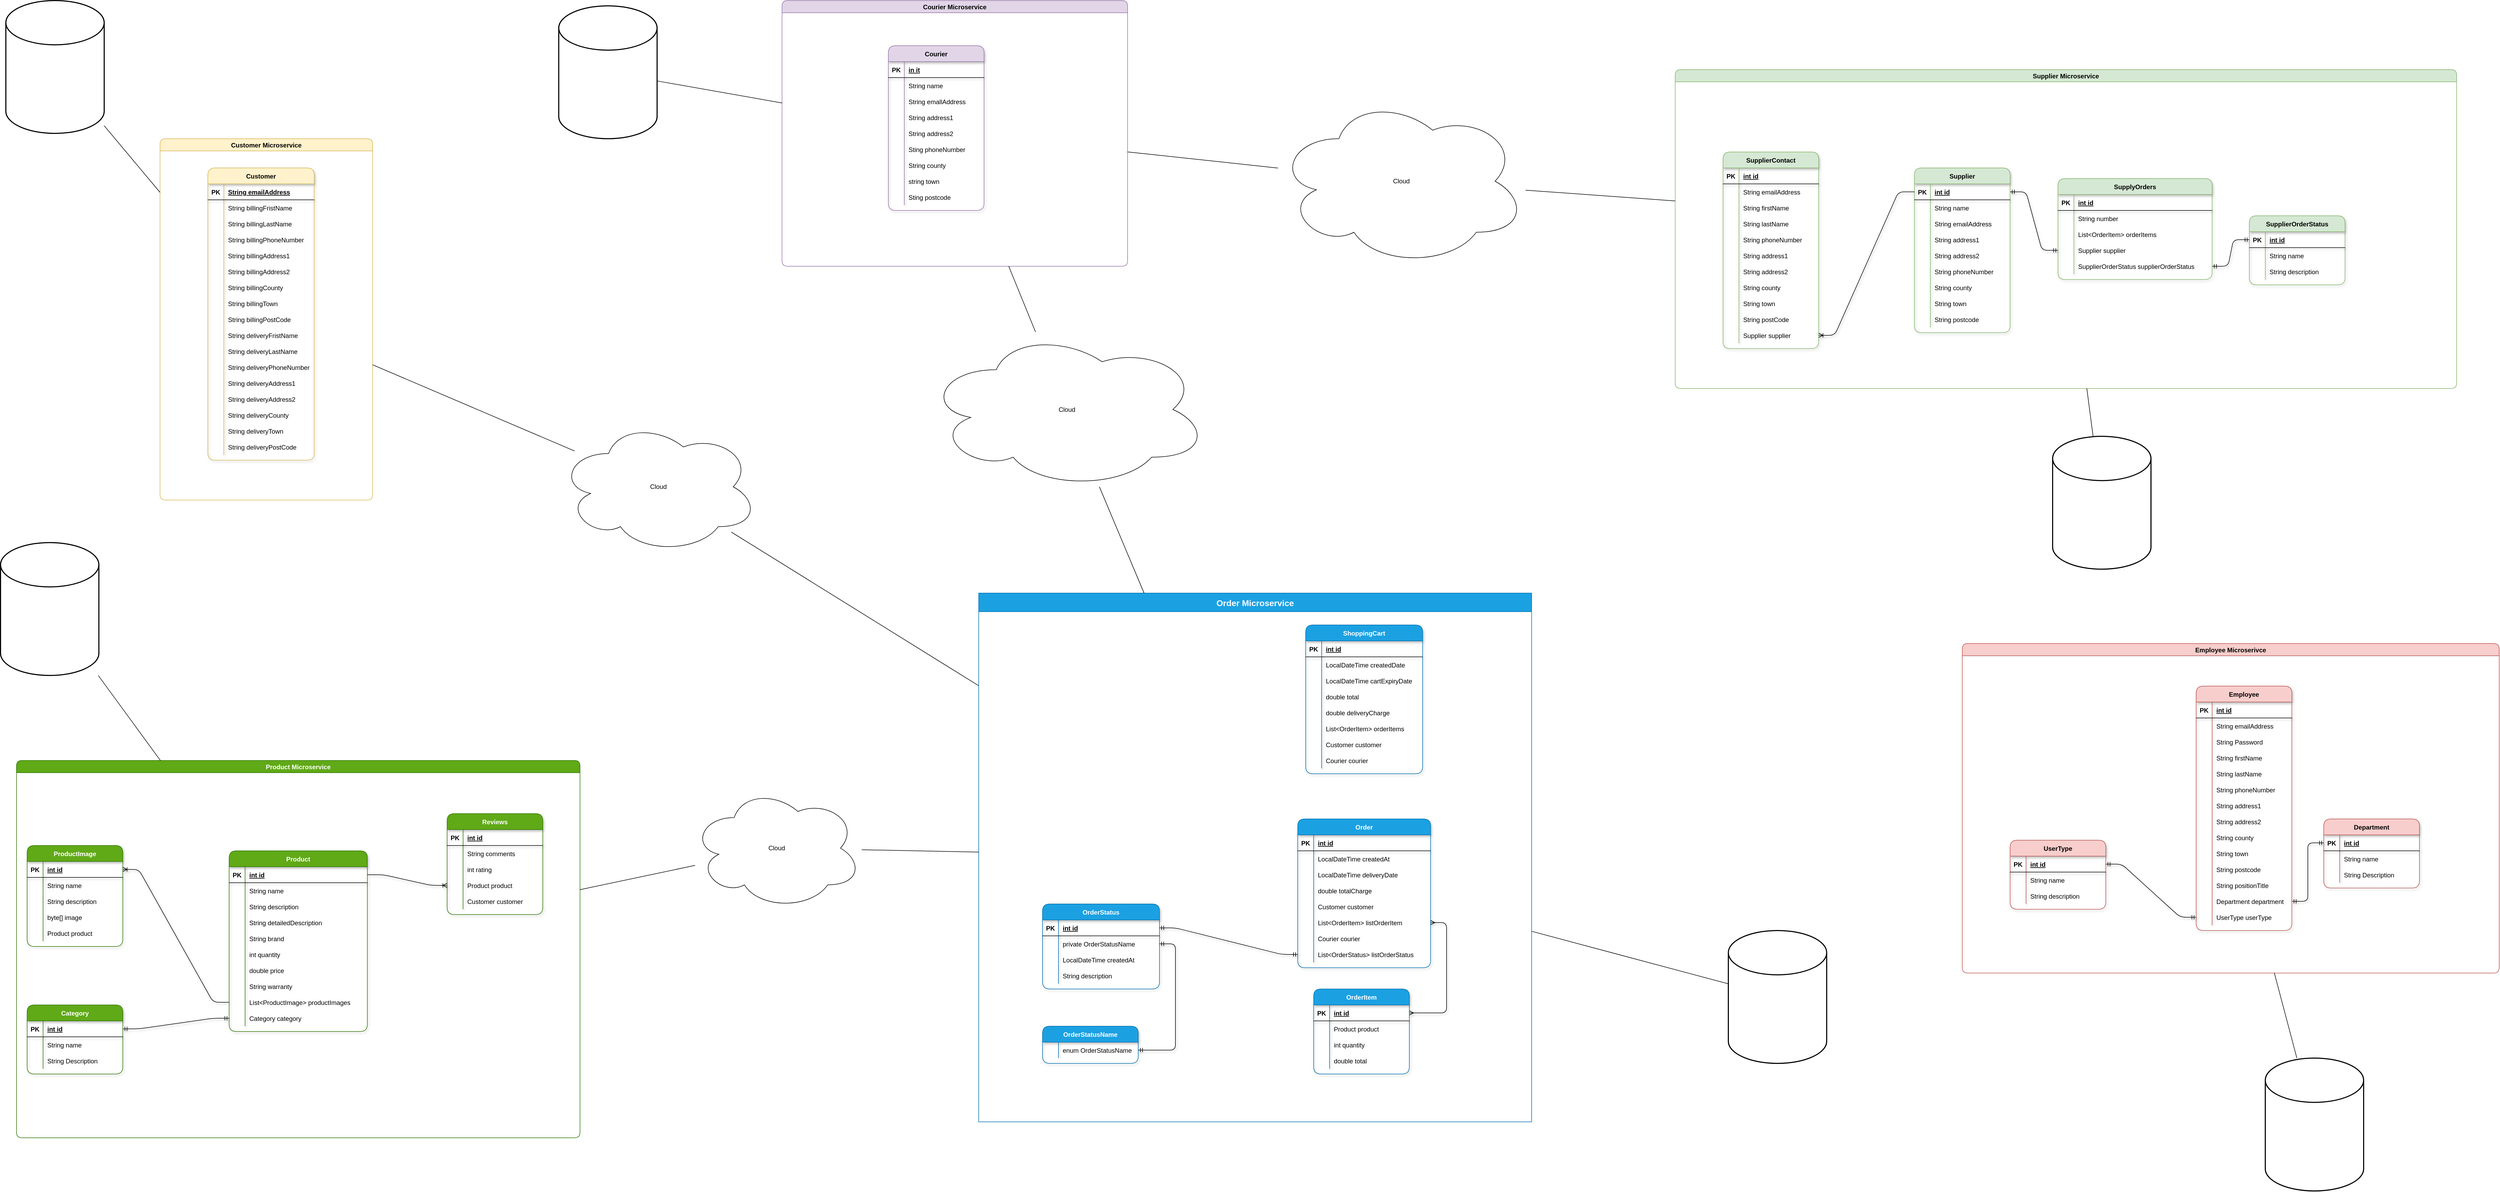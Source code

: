 <mxfile version="20.3.0" type="device"><diagram id="zubhbvChJW6vlR96Srtu" name="Page-1"><mxGraphModel dx="4549" dy="3231" grid="1" gridSize="10" guides="1" tooltips="1" connect="1" arrows="1" fold="1" page="1" pageScale="1" pageWidth="3300" pageHeight="2339" math="0" shadow="0"><root><mxCell id="0"/><mxCell id="1" parent="0"/><mxCell id="ZcGqY_2j20NEsg_qU9cZ-4" value="" style="group" vertex="1" connectable="0" parent="1"><mxGeometry x="3230" y="200" width="1470" height="600" as="geometry"/></mxCell><mxCell id="9lKL9I8PWSf9PSdLy3E8-439" value="SupplierContact" style="shape=table;startSize=30;container=1;collapsible=1;childLayout=tableLayout;fixedRows=1;rowLines=0;fontStyle=1;align=center;resizeLast=1;fillColor=#d5e8d4;strokeColor=#82b366;shadow=1;rounded=1;" parent="ZcGqY_2j20NEsg_qU9cZ-4" vertex="1"><mxGeometry x="90" y="155" width="180" height="370" as="geometry"/></mxCell><mxCell id="9lKL9I8PWSf9PSdLy3E8-440" value="" style="shape=tableRow;horizontal=0;startSize=0;swimlaneHead=0;swimlaneBody=0;fillColor=none;collapsible=0;dropTarget=0;points=[[0,0.5],[1,0.5]];portConstraint=eastwest;top=0;left=0;right=0;bottom=1;shadow=1;rounded=1;" parent="9lKL9I8PWSf9PSdLy3E8-439" vertex="1"><mxGeometry y="30" width="180" height="30" as="geometry"/></mxCell><mxCell id="9lKL9I8PWSf9PSdLy3E8-441" value="PK" style="shape=partialRectangle;connectable=0;fillColor=none;top=0;left=0;bottom=0;right=0;fontStyle=1;overflow=hidden;shadow=1;rounded=1;" parent="9lKL9I8PWSf9PSdLy3E8-440" vertex="1"><mxGeometry width="30" height="30" as="geometry"><mxRectangle width="30" height="30" as="alternateBounds"/></mxGeometry></mxCell><mxCell id="9lKL9I8PWSf9PSdLy3E8-442" value="int id" style="shape=partialRectangle;connectable=0;fillColor=none;top=0;left=0;bottom=0;right=0;align=left;spacingLeft=6;fontStyle=5;overflow=hidden;shadow=1;rounded=1;" parent="9lKL9I8PWSf9PSdLy3E8-440" vertex="1"><mxGeometry x="30" width="150" height="30" as="geometry"><mxRectangle width="150" height="30" as="alternateBounds"/></mxGeometry></mxCell><mxCell id="9lKL9I8PWSf9PSdLy3E8-443" value="" style="shape=tableRow;horizontal=0;startSize=0;swimlaneHead=0;swimlaneBody=0;fillColor=none;collapsible=0;dropTarget=0;points=[[0,0.5],[1,0.5]];portConstraint=eastwest;top=0;left=0;right=0;bottom=0;shadow=1;rounded=1;" parent="9lKL9I8PWSf9PSdLy3E8-439" vertex="1"><mxGeometry y="60" width="180" height="30" as="geometry"/></mxCell><mxCell id="9lKL9I8PWSf9PSdLy3E8-444" value="" style="shape=partialRectangle;connectable=0;fillColor=none;top=0;left=0;bottom=0;right=0;editable=1;overflow=hidden;shadow=1;rounded=1;" parent="9lKL9I8PWSf9PSdLy3E8-443" vertex="1"><mxGeometry width="30" height="30" as="geometry"><mxRectangle width="30" height="30" as="alternateBounds"/></mxGeometry></mxCell><mxCell id="9lKL9I8PWSf9PSdLy3E8-445" value="String emailAddress" style="shape=partialRectangle;connectable=0;fillColor=none;top=0;left=0;bottom=0;right=0;align=left;spacingLeft=6;overflow=hidden;shadow=1;rounded=1;" parent="9lKL9I8PWSf9PSdLy3E8-443" vertex="1"><mxGeometry x="30" width="150" height="30" as="geometry"><mxRectangle width="150" height="30" as="alternateBounds"/></mxGeometry></mxCell><mxCell id="9lKL9I8PWSf9PSdLy3E8-446" value="" style="shape=tableRow;horizontal=0;startSize=0;swimlaneHead=0;swimlaneBody=0;fillColor=none;collapsible=0;dropTarget=0;points=[[0,0.5],[1,0.5]];portConstraint=eastwest;top=0;left=0;right=0;bottom=0;shadow=1;rounded=1;" parent="9lKL9I8PWSf9PSdLy3E8-439" vertex="1"><mxGeometry y="90" width="180" height="30" as="geometry"/></mxCell><mxCell id="9lKL9I8PWSf9PSdLy3E8-447" value="" style="shape=partialRectangle;connectable=0;fillColor=none;top=0;left=0;bottom=0;right=0;editable=1;overflow=hidden;shadow=1;rounded=1;" parent="9lKL9I8PWSf9PSdLy3E8-446" vertex="1"><mxGeometry width="30" height="30" as="geometry"><mxRectangle width="30" height="30" as="alternateBounds"/></mxGeometry></mxCell><mxCell id="9lKL9I8PWSf9PSdLy3E8-448" value="String firstName" style="shape=partialRectangle;connectable=0;fillColor=none;top=0;left=0;bottom=0;right=0;align=left;spacingLeft=6;overflow=hidden;shadow=1;rounded=1;" parent="9lKL9I8PWSf9PSdLy3E8-446" vertex="1"><mxGeometry x="30" width="150" height="30" as="geometry"><mxRectangle width="150" height="30" as="alternateBounds"/></mxGeometry></mxCell><mxCell id="9lKL9I8PWSf9PSdLy3E8-449" value="" style="shape=tableRow;horizontal=0;startSize=0;swimlaneHead=0;swimlaneBody=0;fillColor=none;collapsible=0;dropTarget=0;points=[[0,0.5],[1,0.5]];portConstraint=eastwest;top=0;left=0;right=0;bottom=0;shadow=1;rounded=1;" parent="9lKL9I8PWSf9PSdLy3E8-439" vertex="1"><mxGeometry y="120" width="180" height="30" as="geometry"/></mxCell><mxCell id="9lKL9I8PWSf9PSdLy3E8-450" value="" style="shape=partialRectangle;connectable=0;fillColor=none;top=0;left=0;bottom=0;right=0;editable=1;overflow=hidden;shadow=1;rounded=1;" parent="9lKL9I8PWSf9PSdLy3E8-449" vertex="1"><mxGeometry width="30" height="30" as="geometry"><mxRectangle width="30" height="30" as="alternateBounds"/></mxGeometry></mxCell><mxCell id="9lKL9I8PWSf9PSdLy3E8-451" value="String lastName" style="shape=partialRectangle;connectable=0;fillColor=none;top=0;left=0;bottom=0;right=0;align=left;spacingLeft=6;overflow=hidden;shadow=1;rounded=1;" parent="9lKL9I8PWSf9PSdLy3E8-449" vertex="1"><mxGeometry x="30" width="150" height="30" as="geometry"><mxRectangle width="150" height="30" as="alternateBounds"/></mxGeometry></mxCell><mxCell id="9lKL9I8PWSf9PSdLy3E8-452" value="" style="shape=tableRow;horizontal=0;startSize=0;swimlaneHead=0;swimlaneBody=0;fillColor=none;collapsible=0;dropTarget=0;points=[[0,0.5],[1,0.5]];portConstraint=eastwest;top=0;left=0;right=0;bottom=0;shadow=1;rounded=1;" parent="9lKL9I8PWSf9PSdLy3E8-439" vertex="1"><mxGeometry y="150" width="180" height="30" as="geometry"/></mxCell><mxCell id="9lKL9I8PWSf9PSdLy3E8-453" value="" style="shape=partialRectangle;connectable=0;fillColor=none;top=0;left=0;bottom=0;right=0;editable=1;overflow=hidden;shadow=1;rounded=1;" parent="9lKL9I8PWSf9PSdLy3E8-452" vertex="1"><mxGeometry width="30" height="30" as="geometry"><mxRectangle width="30" height="30" as="alternateBounds"/></mxGeometry></mxCell><mxCell id="9lKL9I8PWSf9PSdLy3E8-454" value="String phoneNumber" style="shape=partialRectangle;connectable=0;fillColor=none;top=0;left=0;bottom=0;right=0;align=left;spacingLeft=6;overflow=hidden;shadow=1;rounded=1;" parent="9lKL9I8PWSf9PSdLy3E8-452" vertex="1"><mxGeometry x="30" width="150" height="30" as="geometry"><mxRectangle width="150" height="30" as="alternateBounds"/></mxGeometry></mxCell><mxCell id="9lKL9I8PWSf9PSdLy3E8-455" value="" style="shape=tableRow;horizontal=0;startSize=0;swimlaneHead=0;swimlaneBody=0;fillColor=none;collapsible=0;dropTarget=0;points=[[0,0.5],[1,0.5]];portConstraint=eastwest;top=0;left=0;right=0;bottom=0;shadow=1;rounded=1;" parent="9lKL9I8PWSf9PSdLy3E8-439" vertex="1"><mxGeometry y="180" width="180" height="30" as="geometry"/></mxCell><mxCell id="9lKL9I8PWSf9PSdLy3E8-456" value="" style="shape=partialRectangle;connectable=0;fillColor=none;top=0;left=0;bottom=0;right=0;editable=1;overflow=hidden;shadow=1;rounded=1;" parent="9lKL9I8PWSf9PSdLy3E8-455" vertex="1"><mxGeometry width="30" height="30" as="geometry"><mxRectangle width="30" height="30" as="alternateBounds"/></mxGeometry></mxCell><mxCell id="9lKL9I8PWSf9PSdLy3E8-457" value="String address1" style="shape=partialRectangle;connectable=0;fillColor=none;top=0;left=0;bottom=0;right=0;align=left;spacingLeft=6;overflow=hidden;shadow=1;rounded=1;" parent="9lKL9I8PWSf9PSdLy3E8-455" vertex="1"><mxGeometry x="30" width="150" height="30" as="geometry"><mxRectangle width="150" height="30" as="alternateBounds"/></mxGeometry></mxCell><mxCell id="9lKL9I8PWSf9PSdLy3E8-458" value="" style="shape=tableRow;horizontal=0;startSize=0;swimlaneHead=0;swimlaneBody=0;fillColor=none;collapsible=0;dropTarget=0;points=[[0,0.5],[1,0.5]];portConstraint=eastwest;top=0;left=0;right=0;bottom=0;shadow=1;rounded=1;" parent="9lKL9I8PWSf9PSdLy3E8-439" vertex="1"><mxGeometry y="210" width="180" height="30" as="geometry"/></mxCell><mxCell id="9lKL9I8PWSf9PSdLy3E8-459" value="" style="shape=partialRectangle;connectable=0;fillColor=none;top=0;left=0;bottom=0;right=0;editable=1;overflow=hidden;shadow=1;rounded=1;" parent="9lKL9I8PWSf9PSdLy3E8-458" vertex="1"><mxGeometry width="30" height="30" as="geometry"><mxRectangle width="30" height="30" as="alternateBounds"/></mxGeometry></mxCell><mxCell id="9lKL9I8PWSf9PSdLy3E8-460" value="String address2" style="shape=partialRectangle;connectable=0;fillColor=none;top=0;left=0;bottom=0;right=0;align=left;spacingLeft=6;overflow=hidden;shadow=1;rounded=1;" parent="9lKL9I8PWSf9PSdLy3E8-458" vertex="1"><mxGeometry x="30" width="150" height="30" as="geometry"><mxRectangle width="150" height="30" as="alternateBounds"/></mxGeometry></mxCell><mxCell id="9lKL9I8PWSf9PSdLy3E8-461" value="" style="shape=tableRow;horizontal=0;startSize=0;swimlaneHead=0;swimlaneBody=0;fillColor=none;collapsible=0;dropTarget=0;points=[[0,0.5],[1,0.5]];portConstraint=eastwest;top=0;left=0;right=0;bottom=0;shadow=1;rounded=1;" parent="9lKL9I8PWSf9PSdLy3E8-439" vertex="1"><mxGeometry y="240" width="180" height="30" as="geometry"/></mxCell><mxCell id="9lKL9I8PWSf9PSdLy3E8-462" value="" style="shape=partialRectangle;connectable=0;fillColor=none;top=0;left=0;bottom=0;right=0;editable=1;overflow=hidden;shadow=1;rounded=1;" parent="9lKL9I8PWSf9PSdLy3E8-461" vertex="1"><mxGeometry width="30" height="30" as="geometry"><mxRectangle width="30" height="30" as="alternateBounds"/></mxGeometry></mxCell><mxCell id="9lKL9I8PWSf9PSdLy3E8-463" value="String county" style="shape=partialRectangle;connectable=0;fillColor=none;top=0;left=0;bottom=0;right=0;align=left;spacingLeft=6;overflow=hidden;shadow=1;rounded=1;" parent="9lKL9I8PWSf9PSdLy3E8-461" vertex="1"><mxGeometry x="30" width="150" height="30" as="geometry"><mxRectangle width="150" height="30" as="alternateBounds"/></mxGeometry></mxCell><mxCell id="9lKL9I8PWSf9PSdLy3E8-464" value="" style="shape=tableRow;horizontal=0;startSize=0;swimlaneHead=0;swimlaneBody=0;fillColor=none;collapsible=0;dropTarget=0;points=[[0,0.5],[1,0.5]];portConstraint=eastwest;top=0;left=0;right=0;bottom=0;shadow=1;rounded=1;" parent="9lKL9I8PWSf9PSdLy3E8-439" vertex="1"><mxGeometry y="270" width="180" height="30" as="geometry"/></mxCell><mxCell id="9lKL9I8PWSf9PSdLy3E8-465" value="" style="shape=partialRectangle;connectable=0;fillColor=none;top=0;left=0;bottom=0;right=0;editable=1;overflow=hidden;shadow=1;rounded=1;" parent="9lKL9I8PWSf9PSdLy3E8-464" vertex="1"><mxGeometry width="30" height="30" as="geometry"><mxRectangle width="30" height="30" as="alternateBounds"/></mxGeometry></mxCell><mxCell id="9lKL9I8PWSf9PSdLy3E8-466" value="String town" style="shape=partialRectangle;connectable=0;fillColor=none;top=0;left=0;bottom=0;right=0;align=left;spacingLeft=6;overflow=hidden;shadow=1;rounded=1;" parent="9lKL9I8PWSf9PSdLy3E8-464" vertex="1"><mxGeometry x="30" width="150" height="30" as="geometry"><mxRectangle width="150" height="30" as="alternateBounds"/></mxGeometry></mxCell><mxCell id="9lKL9I8PWSf9PSdLy3E8-467" value="" style="shape=tableRow;horizontal=0;startSize=0;swimlaneHead=0;swimlaneBody=0;fillColor=none;collapsible=0;dropTarget=0;points=[[0,0.5],[1,0.5]];portConstraint=eastwest;top=0;left=0;right=0;bottom=0;shadow=1;rounded=1;" parent="9lKL9I8PWSf9PSdLy3E8-439" vertex="1"><mxGeometry y="300" width="180" height="30" as="geometry"/></mxCell><mxCell id="9lKL9I8PWSf9PSdLy3E8-468" value="" style="shape=partialRectangle;connectable=0;fillColor=none;top=0;left=0;bottom=0;right=0;editable=1;overflow=hidden;shadow=1;rounded=1;" parent="9lKL9I8PWSf9PSdLy3E8-467" vertex="1"><mxGeometry width="30" height="30" as="geometry"><mxRectangle width="30" height="30" as="alternateBounds"/></mxGeometry></mxCell><mxCell id="9lKL9I8PWSf9PSdLy3E8-469" value="String postCode" style="shape=partialRectangle;connectable=0;fillColor=none;top=0;left=0;bottom=0;right=0;align=left;spacingLeft=6;overflow=hidden;shadow=1;rounded=1;" parent="9lKL9I8PWSf9PSdLy3E8-467" vertex="1"><mxGeometry x="30" width="150" height="30" as="geometry"><mxRectangle width="150" height="30" as="alternateBounds"/></mxGeometry></mxCell><mxCell id="9lKL9I8PWSf9PSdLy3E8-501" value="" style="shape=tableRow;horizontal=0;startSize=0;swimlaneHead=0;swimlaneBody=0;fillColor=none;collapsible=0;dropTarget=0;points=[[0,0.5],[1,0.5]];portConstraint=eastwest;top=0;left=0;right=0;bottom=0;shadow=1;rounded=1;" parent="9lKL9I8PWSf9PSdLy3E8-439" vertex="1"><mxGeometry y="330" width="180" height="30" as="geometry"/></mxCell><mxCell id="9lKL9I8PWSf9PSdLy3E8-502" value="" style="shape=partialRectangle;connectable=0;fillColor=none;top=0;left=0;bottom=0;right=0;editable=1;overflow=hidden;shadow=1;rounded=1;" parent="9lKL9I8PWSf9PSdLy3E8-501" vertex="1"><mxGeometry width="30" height="30" as="geometry"><mxRectangle width="30" height="30" as="alternateBounds"/></mxGeometry></mxCell><mxCell id="9lKL9I8PWSf9PSdLy3E8-503" value="Supplier supplier" style="shape=partialRectangle;connectable=0;fillColor=none;top=0;left=0;bottom=0;right=0;align=left;spacingLeft=6;overflow=hidden;shadow=1;rounded=1;" parent="9lKL9I8PWSf9PSdLy3E8-501" vertex="1"><mxGeometry x="30" width="150" height="30" as="geometry"><mxRectangle width="150" height="30" as="alternateBounds"/></mxGeometry></mxCell><mxCell id="9lKL9I8PWSf9PSdLy3E8-411" value="Supplier" style="shape=table;startSize=30;container=1;collapsible=1;childLayout=tableLayout;fixedRows=1;rowLines=0;fontStyle=1;align=center;resizeLast=1;fillColor=#d5e8d4;strokeColor=#82b366;shadow=1;rounded=1;" parent="ZcGqY_2j20NEsg_qU9cZ-4" vertex="1"><mxGeometry x="450" y="185" width="180" height="310" as="geometry"/></mxCell><mxCell id="9lKL9I8PWSf9PSdLy3E8-412" value="" style="shape=tableRow;horizontal=0;startSize=0;swimlaneHead=0;swimlaneBody=0;fillColor=none;collapsible=0;dropTarget=0;points=[[0,0.5],[1,0.5]];portConstraint=eastwest;top=0;left=0;right=0;bottom=1;shadow=1;rounded=1;" parent="9lKL9I8PWSf9PSdLy3E8-411" vertex="1"><mxGeometry y="30" width="180" height="30" as="geometry"/></mxCell><mxCell id="9lKL9I8PWSf9PSdLy3E8-413" value="PK" style="shape=partialRectangle;connectable=0;fillColor=none;top=0;left=0;bottom=0;right=0;fontStyle=1;overflow=hidden;shadow=1;rounded=1;" parent="9lKL9I8PWSf9PSdLy3E8-412" vertex="1"><mxGeometry width="30" height="30" as="geometry"><mxRectangle width="30" height="30" as="alternateBounds"/></mxGeometry></mxCell><mxCell id="9lKL9I8PWSf9PSdLy3E8-414" value="int id" style="shape=partialRectangle;connectable=0;fillColor=none;top=0;left=0;bottom=0;right=0;align=left;spacingLeft=6;fontStyle=5;overflow=hidden;shadow=1;rounded=1;" parent="9lKL9I8PWSf9PSdLy3E8-412" vertex="1"><mxGeometry x="30" width="150" height="30" as="geometry"><mxRectangle width="150" height="30" as="alternateBounds"/></mxGeometry></mxCell><mxCell id="9lKL9I8PWSf9PSdLy3E8-415" value="" style="shape=tableRow;horizontal=0;startSize=0;swimlaneHead=0;swimlaneBody=0;fillColor=none;collapsible=0;dropTarget=0;points=[[0,0.5],[1,0.5]];portConstraint=eastwest;top=0;left=0;right=0;bottom=0;shadow=1;rounded=1;" parent="9lKL9I8PWSf9PSdLy3E8-411" vertex="1"><mxGeometry y="60" width="180" height="30" as="geometry"/></mxCell><mxCell id="9lKL9I8PWSf9PSdLy3E8-416" value="" style="shape=partialRectangle;connectable=0;fillColor=none;top=0;left=0;bottom=0;right=0;editable=1;overflow=hidden;shadow=1;rounded=1;" parent="9lKL9I8PWSf9PSdLy3E8-415" vertex="1"><mxGeometry width="30" height="30" as="geometry"><mxRectangle width="30" height="30" as="alternateBounds"/></mxGeometry></mxCell><mxCell id="9lKL9I8PWSf9PSdLy3E8-417" value="String name" style="shape=partialRectangle;connectable=0;fillColor=none;top=0;left=0;bottom=0;right=0;align=left;spacingLeft=6;overflow=hidden;shadow=1;rounded=1;" parent="9lKL9I8PWSf9PSdLy3E8-415" vertex="1"><mxGeometry x="30" width="150" height="30" as="geometry"><mxRectangle width="150" height="30" as="alternateBounds"/></mxGeometry></mxCell><mxCell id="9lKL9I8PWSf9PSdLy3E8-418" value="" style="shape=tableRow;horizontal=0;startSize=0;swimlaneHead=0;swimlaneBody=0;fillColor=none;collapsible=0;dropTarget=0;points=[[0,0.5],[1,0.5]];portConstraint=eastwest;top=0;left=0;right=0;bottom=0;shadow=1;rounded=1;" parent="9lKL9I8PWSf9PSdLy3E8-411" vertex="1"><mxGeometry y="90" width="180" height="30" as="geometry"/></mxCell><mxCell id="9lKL9I8PWSf9PSdLy3E8-419" value="" style="shape=partialRectangle;connectable=0;fillColor=none;top=0;left=0;bottom=0;right=0;editable=1;overflow=hidden;shadow=1;rounded=1;" parent="9lKL9I8PWSf9PSdLy3E8-418" vertex="1"><mxGeometry width="30" height="30" as="geometry"><mxRectangle width="30" height="30" as="alternateBounds"/></mxGeometry></mxCell><mxCell id="9lKL9I8PWSf9PSdLy3E8-420" value="String emailAddress" style="shape=partialRectangle;connectable=0;fillColor=none;top=0;left=0;bottom=0;right=0;align=left;spacingLeft=6;overflow=hidden;shadow=1;rounded=1;" parent="9lKL9I8PWSf9PSdLy3E8-418" vertex="1"><mxGeometry x="30" width="150" height="30" as="geometry"><mxRectangle width="150" height="30" as="alternateBounds"/></mxGeometry></mxCell><mxCell id="9lKL9I8PWSf9PSdLy3E8-421" value="" style="shape=tableRow;horizontal=0;startSize=0;swimlaneHead=0;swimlaneBody=0;fillColor=none;collapsible=0;dropTarget=0;points=[[0,0.5],[1,0.5]];portConstraint=eastwest;top=0;left=0;right=0;bottom=0;shadow=1;rounded=1;" parent="9lKL9I8PWSf9PSdLy3E8-411" vertex="1"><mxGeometry y="120" width="180" height="30" as="geometry"/></mxCell><mxCell id="9lKL9I8PWSf9PSdLy3E8-422" value="" style="shape=partialRectangle;connectable=0;fillColor=none;top=0;left=0;bottom=0;right=0;editable=1;overflow=hidden;shadow=1;rounded=1;" parent="9lKL9I8PWSf9PSdLy3E8-421" vertex="1"><mxGeometry width="30" height="30" as="geometry"><mxRectangle width="30" height="30" as="alternateBounds"/></mxGeometry></mxCell><mxCell id="9lKL9I8PWSf9PSdLy3E8-423" value="String address1" style="shape=partialRectangle;connectable=0;fillColor=none;top=0;left=0;bottom=0;right=0;align=left;spacingLeft=6;overflow=hidden;shadow=1;rounded=1;" parent="9lKL9I8PWSf9PSdLy3E8-421" vertex="1"><mxGeometry x="30" width="150" height="30" as="geometry"><mxRectangle width="150" height="30" as="alternateBounds"/></mxGeometry></mxCell><mxCell id="9lKL9I8PWSf9PSdLy3E8-424" value="" style="shape=tableRow;horizontal=0;startSize=0;swimlaneHead=0;swimlaneBody=0;fillColor=none;collapsible=0;dropTarget=0;points=[[0,0.5],[1,0.5]];portConstraint=eastwest;top=0;left=0;right=0;bottom=0;shadow=1;rounded=1;" parent="9lKL9I8PWSf9PSdLy3E8-411" vertex="1"><mxGeometry y="150" width="180" height="30" as="geometry"/></mxCell><mxCell id="9lKL9I8PWSf9PSdLy3E8-425" value="" style="shape=partialRectangle;connectable=0;fillColor=none;top=0;left=0;bottom=0;right=0;editable=1;overflow=hidden;shadow=1;rounded=1;" parent="9lKL9I8PWSf9PSdLy3E8-424" vertex="1"><mxGeometry width="30" height="30" as="geometry"><mxRectangle width="30" height="30" as="alternateBounds"/></mxGeometry></mxCell><mxCell id="9lKL9I8PWSf9PSdLy3E8-426" value="String address2" style="shape=partialRectangle;connectable=0;fillColor=none;top=0;left=0;bottom=0;right=0;align=left;spacingLeft=6;overflow=hidden;shadow=1;rounded=1;" parent="9lKL9I8PWSf9PSdLy3E8-424" vertex="1"><mxGeometry x="30" width="150" height="30" as="geometry"><mxRectangle width="150" height="30" as="alternateBounds"/></mxGeometry></mxCell><mxCell id="9lKL9I8PWSf9PSdLy3E8-427" value="" style="shape=tableRow;horizontal=0;startSize=0;swimlaneHead=0;swimlaneBody=0;fillColor=none;collapsible=0;dropTarget=0;points=[[0,0.5],[1,0.5]];portConstraint=eastwest;top=0;left=0;right=0;bottom=0;shadow=1;rounded=1;" parent="9lKL9I8PWSf9PSdLy3E8-411" vertex="1"><mxGeometry y="180" width="180" height="30" as="geometry"/></mxCell><mxCell id="9lKL9I8PWSf9PSdLy3E8-428" value="" style="shape=partialRectangle;connectable=0;fillColor=none;top=0;left=0;bottom=0;right=0;editable=1;overflow=hidden;shadow=1;rounded=1;" parent="9lKL9I8PWSf9PSdLy3E8-427" vertex="1"><mxGeometry width="30" height="30" as="geometry"><mxRectangle width="30" height="30" as="alternateBounds"/></mxGeometry></mxCell><mxCell id="9lKL9I8PWSf9PSdLy3E8-429" value="String phoneNumber" style="shape=partialRectangle;connectable=0;fillColor=none;top=0;left=0;bottom=0;right=0;align=left;spacingLeft=6;overflow=hidden;shadow=1;rounded=1;" parent="9lKL9I8PWSf9PSdLy3E8-427" vertex="1"><mxGeometry x="30" width="150" height="30" as="geometry"><mxRectangle width="150" height="30" as="alternateBounds"/></mxGeometry></mxCell><mxCell id="9lKL9I8PWSf9PSdLy3E8-430" value="" style="shape=tableRow;horizontal=0;startSize=0;swimlaneHead=0;swimlaneBody=0;fillColor=none;collapsible=0;dropTarget=0;points=[[0,0.5],[1,0.5]];portConstraint=eastwest;top=0;left=0;right=0;bottom=0;shadow=1;rounded=1;" parent="9lKL9I8PWSf9PSdLy3E8-411" vertex="1"><mxGeometry y="210" width="180" height="30" as="geometry"/></mxCell><mxCell id="9lKL9I8PWSf9PSdLy3E8-431" value="" style="shape=partialRectangle;connectable=0;fillColor=none;top=0;left=0;bottom=0;right=0;editable=1;overflow=hidden;shadow=1;rounded=1;" parent="9lKL9I8PWSf9PSdLy3E8-430" vertex="1"><mxGeometry width="30" height="30" as="geometry"><mxRectangle width="30" height="30" as="alternateBounds"/></mxGeometry></mxCell><mxCell id="9lKL9I8PWSf9PSdLy3E8-432" value="String county" style="shape=partialRectangle;connectable=0;fillColor=none;top=0;left=0;bottom=0;right=0;align=left;spacingLeft=6;overflow=hidden;shadow=1;rounded=1;" parent="9lKL9I8PWSf9PSdLy3E8-430" vertex="1"><mxGeometry x="30" width="150" height="30" as="geometry"><mxRectangle width="150" height="30" as="alternateBounds"/></mxGeometry></mxCell><mxCell id="9lKL9I8PWSf9PSdLy3E8-433" value="" style="shape=tableRow;horizontal=0;startSize=0;swimlaneHead=0;swimlaneBody=0;fillColor=none;collapsible=0;dropTarget=0;points=[[0,0.5],[1,0.5]];portConstraint=eastwest;top=0;left=0;right=0;bottom=0;shadow=1;rounded=1;" parent="9lKL9I8PWSf9PSdLy3E8-411" vertex="1"><mxGeometry y="240" width="180" height="30" as="geometry"/></mxCell><mxCell id="9lKL9I8PWSf9PSdLy3E8-434" value="" style="shape=partialRectangle;connectable=0;fillColor=none;top=0;left=0;bottom=0;right=0;editable=1;overflow=hidden;shadow=1;rounded=1;" parent="9lKL9I8PWSf9PSdLy3E8-433" vertex="1"><mxGeometry width="30" height="30" as="geometry"><mxRectangle width="30" height="30" as="alternateBounds"/></mxGeometry></mxCell><mxCell id="9lKL9I8PWSf9PSdLy3E8-435" value="String town" style="shape=partialRectangle;connectable=0;fillColor=none;top=0;left=0;bottom=0;right=0;align=left;spacingLeft=6;overflow=hidden;shadow=1;rounded=1;" parent="9lKL9I8PWSf9PSdLy3E8-433" vertex="1"><mxGeometry x="30" width="150" height="30" as="geometry"><mxRectangle width="150" height="30" as="alternateBounds"/></mxGeometry></mxCell><mxCell id="9lKL9I8PWSf9PSdLy3E8-436" value="" style="shape=tableRow;horizontal=0;startSize=0;swimlaneHead=0;swimlaneBody=0;fillColor=none;collapsible=0;dropTarget=0;points=[[0,0.5],[1,0.5]];portConstraint=eastwest;top=0;left=0;right=0;bottom=0;shadow=1;rounded=1;" parent="9lKL9I8PWSf9PSdLy3E8-411" vertex="1"><mxGeometry y="270" width="180" height="30" as="geometry"/></mxCell><mxCell id="9lKL9I8PWSf9PSdLy3E8-437" value="" style="shape=partialRectangle;connectable=0;fillColor=none;top=0;left=0;bottom=0;right=0;editable=1;overflow=hidden;shadow=1;rounded=1;" parent="9lKL9I8PWSf9PSdLy3E8-436" vertex="1"><mxGeometry width="30" height="30" as="geometry"><mxRectangle width="30" height="30" as="alternateBounds"/></mxGeometry></mxCell><mxCell id="9lKL9I8PWSf9PSdLy3E8-438" value="String postcode" style="shape=partialRectangle;connectable=0;fillColor=none;top=0;left=0;bottom=0;right=0;align=left;spacingLeft=6;overflow=hidden;shadow=1;rounded=1;" parent="9lKL9I8PWSf9PSdLy3E8-436" vertex="1"><mxGeometry x="30" width="150" height="30" as="geometry"><mxRectangle width="150" height="30" as="alternateBounds"/></mxGeometry></mxCell><mxCell id="9lKL9I8PWSf9PSdLy3E8-518" value="SupplyOrders" style="shape=table;startSize=30;container=1;collapsible=1;childLayout=tableLayout;fixedRows=1;rowLines=0;fontStyle=1;align=center;resizeLast=1;fillColor=#d5e8d4;strokeColor=#82b366;shadow=1;rounded=1;" parent="ZcGqY_2j20NEsg_qU9cZ-4" vertex="1"><mxGeometry x="720" y="205" width="290" height="190" as="geometry"/></mxCell><mxCell id="9lKL9I8PWSf9PSdLy3E8-519" value="" style="shape=tableRow;horizontal=0;startSize=0;swimlaneHead=0;swimlaneBody=0;fillColor=none;collapsible=0;dropTarget=0;points=[[0,0.5],[1,0.5]];portConstraint=eastwest;top=0;left=0;right=0;bottom=1;shadow=1;rounded=1;" parent="9lKL9I8PWSf9PSdLy3E8-518" vertex="1"><mxGeometry y="30" width="290" height="30" as="geometry"/></mxCell><mxCell id="9lKL9I8PWSf9PSdLy3E8-520" value="PK" style="shape=partialRectangle;connectable=0;fillColor=none;top=0;left=0;bottom=0;right=0;fontStyle=1;overflow=hidden;shadow=1;rounded=1;" parent="9lKL9I8PWSf9PSdLy3E8-519" vertex="1"><mxGeometry width="30" height="30" as="geometry"><mxRectangle width="30" height="30" as="alternateBounds"/></mxGeometry></mxCell><mxCell id="9lKL9I8PWSf9PSdLy3E8-521" value="int id" style="shape=partialRectangle;connectable=0;fillColor=none;top=0;left=0;bottom=0;right=0;align=left;spacingLeft=6;fontStyle=5;overflow=hidden;shadow=1;rounded=1;" parent="9lKL9I8PWSf9PSdLy3E8-519" vertex="1"><mxGeometry x="30" width="260" height="30" as="geometry"><mxRectangle width="260" height="30" as="alternateBounds"/></mxGeometry></mxCell><mxCell id="9lKL9I8PWSf9PSdLy3E8-522" value="" style="shape=tableRow;horizontal=0;startSize=0;swimlaneHead=0;swimlaneBody=0;fillColor=none;collapsible=0;dropTarget=0;points=[[0,0.5],[1,0.5]];portConstraint=eastwest;top=0;left=0;right=0;bottom=0;shadow=1;rounded=1;" parent="9lKL9I8PWSf9PSdLy3E8-518" vertex="1"><mxGeometry y="60" width="290" height="30" as="geometry"/></mxCell><mxCell id="9lKL9I8PWSf9PSdLy3E8-523" value="" style="shape=partialRectangle;connectable=0;fillColor=none;top=0;left=0;bottom=0;right=0;editable=1;overflow=hidden;shadow=1;rounded=1;" parent="9lKL9I8PWSf9PSdLy3E8-522" vertex="1"><mxGeometry width="30" height="30" as="geometry"><mxRectangle width="30" height="30" as="alternateBounds"/></mxGeometry></mxCell><mxCell id="9lKL9I8PWSf9PSdLy3E8-524" value="String number" style="shape=partialRectangle;connectable=0;fillColor=none;top=0;left=0;bottom=0;right=0;align=left;spacingLeft=6;overflow=hidden;shadow=1;rounded=1;" parent="9lKL9I8PWSf9PSdLy3E8-522" vertex="1"><mxGeometry x="30" width="260" height="30" as="geometry"><mxRectangle width="260" height="30" as="alternateBounds"/></mxGeometry></mxCell><mxCell id="9lKL9I8PWSf9PSdLy3E8-525" value="" style="shape=tableRow;horizontal=0;startSize=0;swimlaneHead=0;swimlaneBody=0;fillColor=none;collapsible=0;dropTarget=0;points=[[0,0.5],[1,0.5]];portConstraint=eastwest;top=0;left=0;right=0;bottom=0;shadow=1;rounded=1;" parent="9lKL9I8PWSf9PSdLy3E8-518" vertex="1"><mxGeometry y="90" width="290" height="30" as="geometry"/></mxCell><mxCell id="9lKL9I8PWSf9PSdLy3E8-526" value="" style="shape=partialRectangle;connectable=0;fillColor=none;top=0;left=0;bottom=0;right=0;editable=1;overflow=hidden;shadow=1;rounded=1;" parent="9lKL9I8PWSf9PSdLy3E8-525" vertex="1"><mxGeometry width="30" height="30" as="geometry"><mxRectangle width="30" height="30" as="alternateBounds"/></mxGeometry></mxCell><mxCell id="9lKL9I8PWSf9PSdLy3E8-527" value="List&lt;OrderItem&gt; orderItems" style="shape=partialRectangle;connectable=0;fillColor=none;top=0;left=0;bottom=0;right=0;align=left;spacingLeft=6;overflow=hidden;shadow=1;rounded=1;" parent="9lKL9I8PWSf9PSdLy3E8-525" vertex="1"><mxGeometry x="30" width="260" height="30" as="geometry"><mxRectangle width="260" height="30" as="alternateBounds"/></mxGeometry></mxCell><mxCell id="9lKL9I8PWSf9PSdLy3E8-528" value="" style="shape=tableRow;horizontal=0;startSize=0;swimlaneHead=0;swimlaneBody=0;fillColor=none;collapsible=0;dropTarget=0;points=[[0,0.5],[1,0.5]];portConstraint=eastwest;top=0;left=0;right=0;bottom=0;shadow=1;rounded=1;" parent="9lKL9I8PWSf9PSdLy3E8-518" vertex="1"><mxGeometry y="120" width="290" height="30" as="geometry"/></mxCell><mxCell id="9lKL9I8PWSf9PSdLy3E8-529" value="" style="shape=partialRectangle;connectable=0;fillColor=none;top=0;left=0;bottom=0;right=0;editable=1;overflow=hidden;shadow=1;rounded=1;" parent="9lKL9I8PWSf9PSdLy3E8-528" vertex="1"><mxGeometry width="30" height="30" as="geometry"><mxRectangle width="30" height="30" as="alternateBounds"/></mxGeometry></mxCell><mxCell id="9lKL9I8PWSf9PSdLy3E8-530" value="Supplier supplier" style="shape=partialRectangle;connectable=0;fillColor=none;top=0;left=0;bottom=0;right=0;align=left;spacingLeft=6;overflow=hidden;shadow=1;rounded=1;" parent="9lKL9I8PWSf9PSdLy3E8-528" vertex="1"><mxGeometry x="30" width="260" height="30" as="geometry"><mxRectangle width="260" height="30" as="alternateBounds"/></mxGeometry></mxCell><mxCell id="9lKL9I8PWSf9PSdLy3E8-531" value="" style="shape=tableRow;horizontal=0;startSize=0;swimlaneHead=0;swimlaneBody=0;fillColor=none;collapsible=0;dropTarget=0;points=[[0,0.5],[1,0.5]];portConstraint=eastwest;top=0;left=0;right=0;bottom=0;shadow=1;rounded=1;" parent="9lKL9I8PWSf9PSdLy3E8-518" vertex="1"><mxGeometry y="150" width="290" height="30" as="geometry"/></mxCell><mxCell id="9lKL9I8PWSf9PSdLy3E8-532" value="" style="shape=partialRectangle;connectable=0;fillColor=none;top=0;left=0;bottom=0;right=0;editable=1;overflow=hidden;shadow=1;rounded=1;" parent="9lKL9I8PWSf9PSdLy3E8-531" vertex="1"><mxGeometry width="30" height="30" as="geometry"><mxRectangle width="30" height="30" as="alternateBounds"/></mxGeometry></mxCell><mxCell id="9lKL9I8PWSf9PSdLy3E8-533" value="SupplierOrderStatus supplierOrderStatus" style="shape=partialRectangle;connectable=0;fillColor=none;top=0;left=0;bottom=0;right=0;align=left;spacingLeft=6;overflow=hidden;shadow=1;rounded=1;" parent="9lKL9I8PWSf9PSdLy3E8-531" vertex="1"><mxGeometry x="30" width="260" height="30" as="geometry"><mxRectangle width="260" height="30" as="alternateBounds"/></mxGeometry></mxCell><mxCell id="9lKL9I8PWSf9PSdLy3E8-504" value="SupplierOrderStatus" style="shape=table;startSize=30;container=1;collapsible=1;childLayout=tableLayout;fixedRows=1;rowLines=0;fontStyle=1;align=center;resizeLast=1;fillColor=#d5e8d4;strokeColor=#82b366;shadow=1;rounded=1;" parent="ZcGqY_2j20NEsg_qU9cZ-4" vertex="1"><mxGeometry x="1080" y="275" width="180" height="130" as="geometry"/></mxCell><mxCell id="9lKL9I8PWSf9PSdLy3E8-505" value="" style="shape=tableRow;horizontal=0;startSize=0;swimlaneHead=0;swimlaneBody=0;fillColor=none;collapsible=0;dropTarget=0;points=[[0,0.5],[1,0.5]];portConstraint=eastwest;top=0;left=0;right=0;bottom=1;shadow=1;rounded=1;" parent="9lKL9I8PWSf9PSdLy3E8-504" vertex="1"><mxGeometry y="30" width="180" height="30" as="geometry"/></mxCell><mxCell id="9lKL9I8PWSf9PSdLy3E8-506" value="PK" style="shape=partialRectangle;connectable=0;fillColor=none;top=0;left=0;bottom=0;right=0;fontStyle=1;overflow=hidden;shadow=1;rounded=1;" parent="9lKL9I8PWSf9PSdLy3E8-505" vertex="1"><mxGeometry width="30" height="30" as="geometry"><mxRectangle width="30" height="30" as="alternateBounds"/></mxGeometry></mxCell><mxCell id="9lKL9I8PWSf9PSdLy3E8-507" value="int id" style="shape=partialRectangle;connectable=0;fillColor=none;top=0;left=0;bottom=0;right=0;align=left;spacingLeft=6;fontStyle=5;overflow=hidden;shadow=1;rounded=1;" parent="9lKL9I8PWSf9PSdLy3E8-505" vertex="1"><mxGeometry x="30" width="150" height="30" as="geometry"><mxRectangle width="150" height="30" as="alternateBounds"/></mxGeometry></mxCell><mxCell id="9lKL9I8PWSf9PSdLy3E8-508" value="" style="shape=tableRow;horizontal=0;startSize=0;swimlaneHead=0;swimlaneBody=0;fillColor=none;collapsible=0;dropTarget=0;points=[[0,0.5],[1,0.5]];portConstraint=eastwest;top=0;left=0;right=0;bottom=0;shadow=1;rounded=1;" parent="9lKL9I8PWSf9PSdLy3E8-504" vertex="1"><mxGeometry y="60" width="180" height="30" as="geometry"/></mxCell><mxCell id="9lKL9I8PWSf9PSdLy3E8-509" value="" style="shape=partialRectangle;connectable=0;fillColor=none;top=0;left=0;bottom=0;right=0;editable=1;overflow=hidden;shadow=1;rounded=1;" parent="9lKL9I8PWSf9PSdLy3E8-508" vertex="1"><mxGeometry width="30" height="30" as="geometry"><mxRectangle width="30" height="30" as="alternateBounds"/></mxGeometry></mxCell><mxCell id="9lKL9I8PWSf9PSdLy3E8-510" value="String name" style="shape=partialRectangle;connectable=0;fillColor=none;top=0;left=0;bottom=0;right=0;align=left;spacingLeft=6;overflow=hidden;shadow=1;rounded=1;" parent="9lKL9I8PWSf9PSdLy3E8-508" vertex="1"><mxGeometry x="30" width="150" height="30" as="geometry"><mxRectangle width="150" height="30" as="alternateBounds"/></mxGeometry></mxCell><mxCell id="9lKL9I8PWSf9PSdLy3E8-511" value="" style="shape=tableRow;horizontal=0;startSize=0;swimlaneHead=0;swimlaneBody=0;fillColor=none;collapsible=0;dropTarget=0;points=[[0,0.5],[1,0.5]];portConstraint=eastwest;top=0;left=0;right=0;bottom=0;shadow=1;rounded=1;" parent="9lKL9I8PWSf9PSdLy3E8-504" vertex="1"><mxGeometry y="90" width="180" height="30" as="geometry"/></mxCell><mxCell id="9lKL9I8PWSf9PSdLy3E8-512" value="" style="shape=partialRectangle;connectable=0;fillColor=none;top=0;left=0;bottom=0;right=0;editable=1;overflow=hidden;shadow=1;rounded=1;" parent="9lKL9I8PWSf9PSdLy3E8-511" vertex="1"><mxGeometry width="30" height="30" as="geometry"><mxRectangle width="30" height="30" as="alternateBounds"/></mxGeometry></mxCell><mxCell id="9lKL9I8PWSf9PSdLy3E8-513" value="String description" style="shape=partialRectangle;connectable=0;fillColor=none;top=0;left=0;bottom=0;right=0;align=left;spacingLeft=6;overflow=hidden;shadow=1;rounded=1;" parent="9lKL9I8PWSf9PSdLy3E8-511" vertex="1"><mxGeometry x="30" width="150" height="30" as="geometry"><mxRectangle width="150" height="30" as="alternateBounds"/></mxGeometry></mxCell><mxCell id="ZcGqY_2j20NEsg_qU9cZ-3" value="Supplier Microservice" style="swimlane;fillColor=#d5e8d4;strokeColor=#82b366;rounded=1;container=0;" vertex="1" parent="ZcGqY_2j20NEsg_qU9cZ-4"><mxGeometry width="1470" height="600" as="geometry"/></mxCell><mxCell id="MVgNFpFfvDJ6L5jrxWQJ-8" value="" style="edgeStyle=entityRelationEdgeStyle;fontSize=12;html=1;endArrow=ERoneToMany;rounded=1;shadow=1;" parent="ZcGqY_2j20NEsg_qU9cZ-4" source="9lKL9I8PWSf9PSdLy3E8-412" target="9lKL9I8PWSf9PSdLy3E8-501" edge="1"><mxGeometry width="100" height="100" relative="1" as="geometry"><mxPoint x="2060" y="2120" as="sourcePoint"/><mxPoint x="2160" y="2020" as="targetPoint"/></mxGeometry></mxCell><mxCell id="MVgNFpFfvDJ6L5jrxWQJ-55" value="" style="edgeStyle=entityRelationEdgeStyle;fontSize=12;html=1;endArrow=ERmandOne;startArrow=ERmandOne;rounded=1;shadow=1;" parent="ZcGqY_2j20NEsg_qU9cZ-4" source="9lKL9I8PWSf9PSdLy3E8-528" target="9lKL9I8PWSf9PSdLy3E8-412" edge="1"><mxGeometry width="100" height="100" relative="1" as="geometry"><mxPoint x="1740" y="2020" as="sourcePoint"/><mxPoint x="1840" y="1920" as="targetPoint"/></mxGeometry></mxCell><mxCell id="MVgNFpFfvDJ6L5jrxWQJ-54" value="" style="edgeStyle=entityRelationEdgeStyle;fontSize=12;html=1;endArrow=ERmandOne;startArrow=ERmandOne;rounded=1;shadow=1;" parent="ZcGqY_2j20NEsg_qU9cZ-4" source="9lKL9I8PWSf9PSdLy3E8-505" target="9lKL9I8PWSf9PSdLy3E8-531" edge="1"><mxGeometry width="100" height="100" relative="1" as="geometry"><mxPoint x="1340" y="2410" as="sourcePoint"/><mxPoint x="1440" y="2310" as="targetPoint"/></mxGeometry></mxCell><mxCell id="ZcGqY_2j20NEsg_qU9cZ-5" value="Employee Microserivce" style="swimlane;rounded=1;fillColor=#f8cecc;strokeColor=#b85450;" vertex="1" parent="1"><mxGeometry x="3770" y="1280" width="1010" height="620" as="geometry"/></mxCell><mxCell id="9lKL9I8PWSf9PSdLy3E8-176" value="Employee" style="shape=table;startSize=30;container=1;collapsible=1;childLayout=tableLayout;fixedRows=1;rowLines=0;fontStyle=1;align=center;resizeLast=1;fillColor=#f8cecc;strokeColor=#b85450;shadow=1;rounded=1;" parent="ZcGqY_2j20NEsg_qU9cZ-5" vertex="1"><mxGeometry x="440" y="80" width="180" height="460" as="geometry"/></mxCell><mxCell id="9lKL9I8PWSf9PSdLy3E8-177" value="" style="shape=tableRow;horizontal=0;startSize=0;swimlaneHead=0;swimlaneBody=0;fillColor=none;collapsible=0;dropTarget=0;points=[[0,0.5],[1,0.5]];portConstraint=eastwest;top=0;left=0;right=0;bottom=1;shadow=1;rounded=1;" parent="9lKL9I8PWSf9PSdLy3E8-176" vertex="1"><mxGeometry y="30" width="180" height="30" as="geometry"/></mxCell><mxCell id="9lKL9I8PWSf9PSdLy3E8-178" value="PK" style="shape=partialRectangle;connectable=0;fillColor=none;top=0;left=0;bottom=0;right=0;fontStyle=1;overflow=hidden;shadow=1;rounded=1;" parent="9lKL9I8PWSf9PSdLy3E8-177" vertex="1"><mxGeometry width="30" height="30" as="geometry"><mxRectangle width="30" height="30" as="alternateBounds"/></mxGeometry></mxCell><mxCell id="9lKL9I8PWSf9PSdLy3E8-179" value="int id" style="shape=partialRectangle;connectable=0;fillColor=none;top=0;left=0;bottom=0;right=0;align=left;spacingLeft=6;fontStyle=5;overflow=hidden;shadow=1;rounded=1;" parent="9lKL9I8PWSf9PSdLy3E8-177" vertex="1"><mxGeometry x="30" width="150" height="30" as="geometry"><mxRectangle width="150" height="30" as="alternateBounds"/></mxGeometry></mxCell><mxCell id="9lKL9I8PWSf9PSdLy3E8-180" value="" style="shape=tableRow;horizontal=0;startSize=0;swimlaneHead=0;swimlaneBody=0;fillColor=none;collapsible=0;dropTarget=0;points=[[0,0.5],[1,0.5]];portConstraint=eastwest;top=0;left=0;right=0;bottom=0;shadow=1;rounded=1;" parent="9lKL9I8PWSf9PSdLy3E8-176" vertex="1"><mxGeometry y="60" width="180" height="30" as="geometry"/></mxCell><mxCell id="9lKL9I8PWSf9PSdLy3E8-181" value="" style="shape=partialRectangle;connectable=0;fillColor=none;top=0;left=0;bottom=0;right=0;editable=1;overflow=hidden;shadow=1;rounded=1;" parent="9lKL9I8PWSf9PSdLy3E8-180" vertex="1"><mxGeometry width="30" height="30" as="geometry"><mxRectangle width="30" height="30" as="alternateBounds"/></mxGeometry></mxCell><mxCell id="9lKL9I8PWSf9PSdLy3E8-182" value="String emailAddress" style="shape=partialRectangle;connectable=0;fillColor=none;top=0;left=0;bottom=0;right=0;align=left;spacingLeft=6;overflow=hidden;shadow=1;rounded=1;" parent="9lKL9I8PWSf9PSdLy3E8-180" vertex="1"><mxGeometry x="30" width="150" height="30" as="geometry"><mxRectangle width="150" height="30" as="alternateBounds"/></mxGeometry></mxCell><mxCell id="9lKL9I8PWSf9PSdLy3E8-183" value="" style="shape=tableRow;horizontal=0;startSize=0;swimlaneHead=0;swimlaneBody=0;fillColor=none;collapsible=0;dropTarget=0;points=[[0,0.5],[1,0.5]];portConstraint=eastwest;top=0;left=0;right=0;bottom=0;shadow=1;rounded=1;" parent="9lKL9I8PWSf9PSdLy3E8-176" vertex="1"><mxGeometry y="90" width="180" height="30" as="geometry"/></mxCell><mxCell id="9lKL9I8PWSf9PSdLy3E8-184" value="" style="shape=partialRectangle;connectable=0;fillColor=none;top=0;left=0;bottom=0;right=0;editable=1;overflow=hidden;shadow=1;rounded=1;" parent="9lKL9I8PWSf9PSdLy3E8-183" vertex="1"><mxGeometry width="30" height="30" as="geometry"><mxRectangle width="30" height="30" as="alternateBounds"/></mxGeometry></mxCell><mxCell id="9lKL9I8PWSf9PSdLy3E8-185" value="String Password" style="shape=partialRectangle;connectable=0;fillColor=none;top=0;left=0;bottom=0;right=0;align=left;spacingLeft=6;overflow=hidden;shadow=1;rounded=1;" parent="9lKL9I8PWSf9PSdLy3E8-183" vertex="1"><mxGeometry x="30" width="150" height="30" as="geometry"><mxRectangle width="150" height="30" as="alternateBounds"/></mxGeometry></mxCell><mxCell id="9lKL9I8PWSf9PSdLy3E8-186" value="" style="shape=tableRow;horizontal=0;startSize=0;swimlaneHead=0;swimlaneBody=0;fillColor=none;collapsible=0;dropTarget=0;points=[[0,0.5],[1,0.5]];portConstraint=eastwest;top=0;left=0;right=0;bottom=0;shadow=1;rounded=1;" parent="9lKL9I8PWSf9PSdLy3E8-176" vertex="1"><mxGeometry y="120" width="180" height="30" as="geometry"/></mxCell><mxCell id="9lKL9I8PWSf9PSdLy3E8-187" value="" style="shape=partialRectangle;connectable=0;fillColor=none;top=0;left=0;bottom=0;right=0;editable=1;overflow=hidden;shadow=1;rounded=1;" parent="9lKL9I8PWSf9PSdLy3E8-186" vertex="1"><mxGeometry width="30" height="30" as="geometry"><mxRectangle width="30" height="30" as="alternateBounds"/></mxGeometry></mxCell><mxCell id="9lKL9I8PWSf9PSdLy3E8-188" value="String firstName" style="shape=partialRectangle;connectable=0;fillColor=none;top=0;left=0;bottom=0;right=0;align=left;spacingLeft=6;overflow=hidden;shadow=1;rounded=1;" parent="9lKL9I8PWSf9PSdLy3E8-186" vertex="1"><mxGeometry x="30" width="150" height="30" as="geometry"><mxRectangle width="150" height="30" as="alternateBounds"/></mxGeometry></mxCell><mxCell id="9lKL9I8PWSf9PSdLy3E8-189" value="" style="shape=tableRow;horizontal=0;startSize=0;swimlaneHead=0;swimlaneBody=0;fillColor=none;collapsible=0;dropTarget=0;points=[[0,0.5],[1,0.5]];portConstraint=eastwest;top=0;left=0;right=0;bottom=0;shadow=1;rounded=1;" parent="9lKL9I8PWSf9PSdLy3E8-176" vertex="1"><mxGeometry y="150" width="180" height="30" as="geometry"/></mxCell><mxCell id="9lKL9I8PWSf9PSdLy3E8-190" value="" style="shape=partialRectangle;connectable=0;fillColor=none;top=0;left=0;bottom=0;right=0;editable=1;overflow=hidden;shadow=1;rounded=1;" parent="9lKL9I8PWSf9PSdLy3E8-189" vertex="1"><mxGeometry width="30" height="30" as="geometry"><mxRectangle width="30" height="30" as="alternateBounds"/></mxGeometry></mxCell><mxCell id="9lKL9I8PWSf9PSdLy3E8-191" value="String lastName" style="shape=partialRectangle;connectable=0;fillColor=none;top=0;left=0;bottom=0;right=0;align=left;spacingLeft=6;overflow=hidden;shadow=1;rounded=1;" parent="9lKL9I8PWSf9PSdLy3E8-189" vertex="1"><mxGeometry x="30" width="150" height="30" as="geometry"><mxRectangle width="150" height="30" as="alternateBounds"/></mxGeometry></mxCell><mxCell id="9lKL9I8PWSf9PSdLy3E8-192" value="" style="shape=tableRow;horizontal=0;startSize=0;swimlaneHead=0;swimlaneBody=0;fillColor=none;collapsible=0;dropTarget=0;points=[[0,0.5],[1,0.5]];portConstraint=eastwest;top=0;left=0;right=0;bottom=0;shadow=1;rounded=1;" parent="9lKL9I8PWSf9PSdLy3E8-176" vertex="1"><mxGeometry y="180" width="180" height="30" as="geometry"/></mxCell><mxCell id="9lKL9I8PWSf9PSdLy3E8-193" value="" style="shape=partialRectangle;connectable=0;fillColor=none;top=0;left=0;bottom=0;right=0;editable=1;overflow=hidden;shadow=1;rounded=1;" parent="9lKL9I8PWSf9PSdLy3E8-192" vertex="1"><mxGeometry width="30" height="30" as="geometry"><mxRectangle width="30" height="30" as="alternateBounds"/></mxGeometry></mxCell><mxCell id="9lKL9I8PWSf9PSdLy3E8-194" value="String phoneNumber" style="shape=partialRectangle;connectable=0;fillColor=none;top=0;left=0;bottom=0;right=0;align=left;spacingLeft=6;overflow=hidden;shadow=1;rounded=1;" parent="9lKL9I8PWSf9PSdLy3E8-192" vertex="1"><mxGeometry x="30" width="150" height="30" as="geometry"><mxRectangle width="150" height="30" as="alternateBounds"/></mxGeometry></mxCell><mxCell id="9lKL9I8PWSf9PSdLy3E8-195" value="" style="shape=tableRow;horizontal=0;startSize=0;swimlaneHead=0;swimlaneBody=0;fillColor=none;collapsible=0;dropTarget=0;points=[[0,0.5],[1,0.5]];portConstraint=eastwest;top=0;left=0;right=0;bottom=0;shadow=1;rounded=1;" parent="9lKL9I8PWSf9PSdLy3E8-176" vertex="1"><mxGeometry y="210" width="180" height="30" as="geometry"/></mxCell><mxCell id="9lKL9I8PWSf9PSdLy3E8-196" value="" style="shape=partialRectangle;connectable=0;fillColor=none;top=0;left=0;bottom=0;right=0;editable=1;overflow=hidden;shadow=1;rounded=1;" parent="9lKL9I8PWSf9PSdLy3E8-195" vertex="1"><mxGeometry width="30" height="30" as="geometry"><mxRectangle width="30" height="30" as="alternateBounds"/></mxGeometry></mxCell><mxCell id="9lKL9I8PWSf9PSdLy3E8-197" value="String address1" style="shape=partialRectangle;connectable=0;fillColor=none;top=0;left=0;bottom=0;right=0;align=left;spacingLeft=6;overflow=hidden;shadow=1;rounded=1;" parent="9lKL9I8PWSf9PSdLy3E8-195" vertex="1"><mxGeometry x="30" width="150" height="30" as="geometry"><mxRectangle width="150" height="30" as="alternateBounds"/></mxGeometry></mxCell><mxCell id="9lKL9I8PWSf9PSdLy3E8-198" value="" style="shape=tableRow;horizontal=0;startSize=0;swimlaneHead=0;swimlaneBody=0;fillColor=none;collapsible=0;dropTarget=0;points=[[0,0.5],[1,0.5]];portConstraint=eastwest;top=0;left=0;right=0;bottom=0;shadow=1;rounded=1;" parent="9lKL9I8PWSf9PSdLy3E8-176" vertex="1"><mxGeometry y="240" width="180" height="30" as="geometry"/></mxCell><mxCell id="9lKL9I8PWSf9PSdLy3E8-199" value="" style="shape=partialRectangle;connectable=0;fillColor=none;top=0;left=0;bottom=0;right=0;editable=1;overflow=hidden;shadow=1;rounded=1;" parent="9lKL9I8PWSf9PSdLy3E8-198" vertex="1"><mxGeometry width="30" height="30" as="geometry"><mxRectangle width="30" height="30" as="alternateBounds"/></mxGeometry></mxCell><mxCell id="9lKL9I8PWSf9PSdLy3E8-200" value="String address2" style="shape=partialRectangle;connectable=0;fillColor=none;top=0;left=0;bottom=0;right=0;align=left;spacingLeft=6;overflow=hidden;shadow=1;rounded=1;" parent="9lKL9I8PWSf9PSdLy3E8-198" vertex="1"><mxGeometry x="30" width="150" height="30" as="geometry"><mxRectangle width="150" height="30" as="alternateBounds"/></mxGeometry></mxCell><mxCell id="9lKL9I8PWSf9PSdLy3E8-201" value="" style="shape=tableRow;horizontal=0;startSize=0;swimlaneHead=0;swimlaneBody=0;fillColor=none;collapsible=0;dropTarget=0;points=[[0,0.5],[1,0.5]];portConstraint=eastwest;top=0;left=0;right=0;bottom=0;shadow=1;rounded=1;" parent="9lKL9I8PWSf9PSdLy3E8-176" vertex="1"><mxGeometry y="270" width="180" height="30" as="geometry"/></mxCell><mxCell id="9lKL9I8PWSf9PSdLy3E8-202" value="" style="shape=partialRectangle;connectable=0;fillColor=none;top=0;left=0;bottom=0;right=0;editable=1;overflow=hidden;shadow=1;rounded=1;" parent="9lKL9I8PWSf9PSdLy3E8-201" vertex="1"><mxGeometry width="30" height="30" as="geometry"><mxRectangle width="30" height="30" as="alternateBounds"/></mxGeometry></mxCell><mxCell id="9lKL9I8PWSf9PSdLy3E8-203" value="String county" style="shape=partialRectangle;connectable=0;fillColor=none;top=0;left=0;bottom=0;right=0;align=left;spacingLeft=6;overflow=hidden;shadow=1;rounded=1;" parent="9lKL9I8PWSf9PSdLy3E8-201" vertex="1"><mxGeometry x="30" width="150" height="30" as="geometry"><mxRectangle width="150" height="30" as="alternateBounds"/></mxGeometry></mxCell><mxCell id="9lKL9I8PWSf9PSdLy3E8-204" value="" style="shape=tableRow;horizontal=0;startSize=0;swimlaneHead=0;swimlaneBody=0;fillColor=none;collapsible=0;dropTarget=0;points=[[0,0.5],[1,0.5]];portConstraint=eastwest;top=0;left=0;right=0;bottom=0;shadow=1;rounded=1;" parent="9lKL9I8PWSf9PSdLy3E8-176" vertex="1"><mxGeometry y="300" width="180" height="30" as="geometry"/></mxCell><mxCell id="9lKL9I8PWSf9PSdLy3E8-205" value="" style="shape=partialRectangle;connectable=0;fillColor=none;top=0;left=0;bottom=0;right=0;editable=1;overflow=hidden;shadow=1;rounded=1;" parent="9lKL9I8PWSf9PSdLy3E8-204" vertex="1"><mxGeometry width="30" height="30" as="geometry"><mxRectangle width="30" height="30" as="alternateBounds"/></mxGeometry></mxCell><mxCell id="9lKL9I8PWSf9PSdLy3E8-206" value="String town " style="shape=partialRectangle;connectable=0;fillColor=none;top=0;left=0;bottom=0;right=0;align=left;spacingLeft=6;overflow=hidden;shadow=1;rounded=1;" parent="9lKL9I8PWSf9PSdLy3E8-204" vertex="1"><mxGeometry x="30" width="150" height="30" as="geometry"><mxRectangle width="150" height="30" as="alternateBounds"/></mxGeometry></mxCell><mxCell id="9lKL9I8PWSf9PSdLy3E8-207" value="" style="shape=tableRow;horizontal=0;startSize=0;swimlaneHead=0;swimlaneBody=0;fillColor=none;collapsible=0;dropTarget=0;points=[[0,0.5],[1,0.5]];portConstraint=eastwest;top=0;left=0;right=0;bottom=0;shadow=1;rounded=1;" parent="9lKL9I8PWSf9PSdLy3E8-176" vertex="1"><mxGeometry y="330" width="180" height="30" as="geometry"/></mxCell><mxCell id="9lKL9I8PWSf9PSdLy3E8-208" value="" style="shape=partialRectangle;connectable=0;fillColor=none;top=0;left=0;bottom=0;right=0;editable=1;overflow=hidden;shadow=1;rounded=1;" parent="9lKL9I8PWSf9PSdLy3E8-207" vertex="1"><mxGeometry width="30" height="30" as="geometry"><mxRectangle width="30" height="30" as="alternateBounds"/></mxGeometry></mxCell><mxCell id="9lKL9I8PWSf9PSdLy3E8-209" value="String postcode" style="shape=partialRectangle;connectable=0;fillColor=none;top=0;left=0;bottom=0;right=0;align=left;spacingLeft=6;overflow=hidden;shadow=1;rounded=1;" parent="9lKL9I8PWSf9PSdLy3E8-207" vertex="1"><mxGeometry x="30" width="150" height="30" as="geometry"><mxRectangle width="150" height="30" as="alternateBounds"/></mxGeometry></mxCell><mxCell id="9lKL9I8PWSf9PSdLy3E8-210" value="" style="shape=tableRow;horizontal=0;startSize=0;swimlaneHead=0;swimlaneBody=0;fillColor=none;collapsible=0;dropTarget=0;points=[[0,0.5],[1,0.5]];portConstraint=eastwest;top=0;left=0;right=0;bottom=0;shadow=1;rounded=1;" parent="9lKL9I8PWSf9PSdLy3E8-176" vertex="1"><mxGeometry y="360" width="180" height="30" as="geometry"/></mxCell><mxCell id="9lKL9I8PWSf9PSdLy3E8-211" value="" style="shape=partialRectangle;connectable=0;fillColor=none;top=0;left=0;bottom=0;right=0;editable=1;overflow=hidden;shadow=1;rounded=1;" parent="9lKL9I8PWSf9PSdLy3E8-210" vertex="1"><mxGeometry width="30" height="30" as="geometry"><mxRectangle width="30" height="30" as="alternateBounds"/></mxGeometry></mxCell><mxCell id="9lKL9I8PWSf9PSdLy3E8-212" value="String positionTitle" style="shape=partialRectangle;connectable=0;fillColor=none;top=0;left=0;bottom=0;right=0;align=left;spacingLeft=6;overflow=hidden;shadow=1;rounded=1;" parent="9lKL9I8PWSf9PSdLy3E8-210" vertex="1"><mxGeometry x="30" width="150" height="30" as="geometry"><mxRectangle width="150" height="30" as="alternateBounds"/></mxGeometry></mxCell><mxCell id="9lKL9I8PWSf9PSdLy3E8-213" value="" style="shape=tableRow;horizontal=0;startSize=0;swimlaneHead=0;swimlaneBody=0;fillColor=none;collapsible=0;dropTarget=0;points=[[0,0.5],[1,0.5]];portConstraint=eastwest;top=0;left=0;right=0;bottom=0;shadow=1;rounded=1;" parent="9lKL9I8PWSf9PSdLy3E8-176" vertex="1"><mxGeometry y="390" width="180" height="30" as="geometry"/></mxCell><mxCell id="9lKL9I8PWSf9PSdLy3E8-214" value="" style="shape=partialRectangle;connectable=0;fillColor=none;top=0;left=0;bottom=0;right=0;editable=1;overflow=hidden;shadow=1;rounded=1;" parent="9lKL9I8PWSf9PSdLy3E8-213" vertex="1"><mxGeometry width="30" height="30" as="geometry"><mxRectangle width="30" height="30" as="alternateBounds"/></mxGeometry></mxCell><mxCell id="9lKL9I8PWSf9PSdLy3E8-215" value="Department department" style="shape=partialRectangle;connectable=0;fillColor=none;top=0;left=0;bottom=0;right=0;align=left;spacingLeft=6;overflow=hidden;shadow=1;rounded=1;" parent="9lKL9I8PWSf9PSdLy3E8-213" vertex="1"><mxGeometry x="30" width="150" height="30" as="geometry"><mxRectangle width="150" height="30" as="alternateBounds"/></mxGeometry></mxCell><mxCell id="9lKL9I8PWSf9PSdLy3E8-256" value="" style="shape=tableRow;horizontal=0;startSize=0;swimlaneHead=0;swimlaneBody=0;fillColor=none;collapsible=0;dropTarget=0;points=[[0,0.5],[1,0.5]];portConstraint=eastwest;top=0;left=0;right=0;bottom=0;shadow=1;rounded=1;" parent="9lKL9I8PWSf9PSdLy3E8-176" vertex="1"><mxGeometry y="420" width="180" height="30" as="geometry"/></mxCell><mxCell id="9lKL9I8PWSf9PSdLy3E8-257" value="" style="shape=partialRectangle;connectable=0;fillColor=none;top=0;left=0;bottom=0;right=0;editable=1;overflow=hidden;shadow=1;rounded=1;" parent="9lKL9I8PWSf9PSdLy3E8-256" vertex="1"><mxGeometry width="30" height="30" as="geometry"><mxRectangle width="30" height="30" as="alternateBounds"/></mxGeometry></mxCell><mxCell id="9lKL9I8PWSf9PSdLy3E8-258" value="UserType userType" style="shape=partialRectangle;connectable=0;fillColor=none;top=0;left=0;bottom=0;right=0;align=left;spacingLeft=6;overflow=hidden;shadow=1;rounded=1;" parent="9lKL9I8PWSf9PSdLy3E8-256" vertex="1"><mxGeometry x="30" width="150" height="30" as="geometry"><mxRectangle width="150" height="30" as="alternateBounds"/></mxGeometry></mxCell><mxCell id="9lKL9I8PWSf9PSdLy3E8-163" value="Department" style="shape=table;startSize=30;container=1;collapsible=1;childLayout=tableLayout;fixedRows=1;rowLines=0;fontStyle=1;align=center;resizeLast=1;fillColor=#f8cecc;strokeColor=#b85450;shadow=1;rounded=1;" parent="ZcGqY_2j20NEsg_qU9cZ-5" vertex="1"><mxGeometry x="680" y="330" width="180" height="130" as="geometry"/></mxCell><mxCell id="9lKL9I8PWSf9PSdLy3E8-164" value="" style="shape=tableRow;horizontal=0;startSize=0;swimlaneHead=0;swimlaneBody=0;fillColor=none;collapsible=0;dropTarget=0;points=[[0,0.5],[1,0.5]];portConstraint=eastwest;top=0;left=0;right=0;bottom=1;shadow=1;rounded=1;" parent="9lKL9I8PWSf9PSdLy3E8-163" vertex="1"><mxGeometry y="30" width="180" height="30" as="geometry"/></mxCell><mxCell id="9lKL9I8PWSf9PSdLy3E8-165" value="PK" style="shape=partialRectangle;connectable=0;fillColor=none;top=0;left=0;bottom=0;right=0;fontStyle=1;overflow=hidden;shadow=1;rounded=1;" parent="9lKL9I8PWSf9PSdLy3E8-164" vertex="1"><mxGeometry width="30" height="30" as="geometry"><mxRectangle width="30" height="30" as="alternateBounds"/></mxGeometry></mxCell><mxCell id="9lKL9I8PWSf9PSdLy3E8-166" value="int id" style="shape=partialRectangle;connectable=0;fillColor=none;top=0;left=0;bottom=0;right=0;align=left;spacingLeft=6;fontStyle=5;overflow=hidden;shadow=1;rounded=1;" parent="9lKL9I8PWSf9PSdLy3E8-164" vertex="1"><mxGeometry x="30" width="150" height="30" as="geometry"><mxRectangle width="150" height="30" as="alternateBounds"/></mxGeometry></mxCell><mxCell id="9lKL9I8PWSf9PSdLy3E8-167" value="" style="shape=tableRow;horizontal=0;startSize=0;swimlaneHead=0;swimlaneBody=0;fillColor=none;collapsible=0;dropTarget=0;points=[[0,0.5],[1,0.5]];portConstraint=eastwest;top=0;left=0;right=0;bottom=0;shadow=1;rounded=1;" parent="9lKL9I8PWSf9PSdLy3E8-163" vertex="1"><mxGeometry y="60" width="180" height="30" as="geometry"/></mxCell><mxCell id="9lKL9I8PWSf9PSdLy3E8-168" value="" style="shape=partialRectangle;connectable=0;fillColor=none;top=0;left=0;bottom=0;right=0;editable=1;overflow=hidden;shadow=1;rounded=1;" parent="9lKL9I8PWSf9PSdLy3E8-167" vertex="1"><mxGeometry width="30" height="30" as="geometry"><mxRectangle width="30" height="30" as="alternateBounds"/></mxGeometry></mxCell><mxCell id="9lKL9I8PWSf9PSdLy3E8-169" value="String name" style="shape=partialRectangle;connectable=0;fillColor=none;top=0;left=0;bottom=0;right=0;align=left;spacingLeft=6;overflow=hidden;shadow=1;rounded=1;" parent="9lKL9I8PWSf9PSdLy3E8-167" vertex="1"><mxGeometry x="30" width="150" height="30" as="geometry"><mxRectangle width="150" height="30" as="alternateBounds"/></mxGeometry></mxCell><mxCell id="9lKL9I8PWSf9PSdLy3E8-170" value="" style="shape=tableRow;horizontal=0;startSize=0;swimlaneHead=0;swimlaneBody=0;fillColor=none;collapsible=0;dropTarget=0;points=[[0,0.5],[1,0.5]];portConstraint=eastwest;top=0;left=0;right=0;bottom=0;shadow=1;rounded=1;" parent="9lKL9I8PWSf9PSdLy3E8-163" vertex="1"><mxGeometry y="90" width="180" height="30" as="geometry"/></mxCell><mxCell id="9lKL9I8PWSf9PSdLy3E8-171" value="" style="shape=partialRectangle;connectable=0;fillColor=none;top=0;left=0;bottom=0;right=0;editable=1;overflow=hidden;shadow=1;rounded=1;" parent="9lKL9I8PWSf9PSdLy3E8-170" vertex="1"><mxGeometry width="30" height="30" as="geometry"><mxRectangle width="30" height="30" as="alternateBounds"/></mxGeometry></mxCell><mxCell id="9lKL9I8PWSf9PSdLy3E8-172" value="String Description" style="shape=partialRectangle;connectable=0;fillColor=none;top=0;left=0;bottom=0;right=0;align=left;spacingLeft=6;overflow=hidden;shadow=1;rounded=1;" parent="9lKL9I8PWSf9PSdLy3E8-170" vertex="1"><mxGeometry x="30" width="150" height="30" as="geometry"><mxRectangle width="150" height="30" as="alternateBounds"/></mxGeometry></mxCell><mxCell id="9lKL9I8PWSf9PSdLy3E8-534" value="UserType" style="shape=table;startSize=30;container=1;collapsible=1;childLayout=tableLayout;fixedRows=1;rowLines=0;fontStyle=1;align=center;resizeLast=1;fillColor=#f8cecc;strokeColor=#b85450;shadow=1;rounded=1;" parent="ZcGqY_2j20NEsg_qU9cZ-5" vertex="1"><mxGeometry x="90" y="370" width="180" height="130" as="geometry"/></mxCell><mxCell id="9lKL9I8PWSf9PSdLy3E8-535" value="" style="shape=tableRow;horizontal=0;startSize=0;swimlaneHead=0;swimlaneBody=0;fillColor=none;collapsible=0;dropTarget=0;points=[[0,0.5],[1,0.5]];portConstraint=eastwest;top=0;left=0;right=0;bottom=1;shadow=1;rounded=1;" parent="9lKL9I8PWSf9PSdLy3E8-534" vertex="1"><mxGeometry y="30" width="180" height="30" as="geometry"/></mxCell><mxCell id="9lKL9I8PWSf9PSdLy3E8-536" value="PK" style="shape=partialRectangle;connectable=0;fillColor=none;top=0;left=0;bottom=0;right=0;fontStyle=1;overflow=hidden;shadow=1;rounded=1;" parent="9lKL9I8PWSf9PSdLy3E8-535" vertex="1"><mxGeometry width="30" height="30" as="geometry"><mxRectangle width="30" height="30" as="alternateBounds"/></mxGeometry></mxCell><mxCell id="9lKL9I8PWSf9PSdLy3E8-537" value="int id" style="shape=partialRectangle;connectable=0;fillColor=none;top=0;left=0;bottom=0;right=0;align=left;spacingLeft=6;fontStyle=5;overflow=hidden;shadow=1;rounded=1;" parent="9lKL9I8PWSf9PSdLy3E8-535" vertex="1"><mxGeometry x="30" width="150" height="30" as="geometry"><mxRectangle width="150" height="30" as="alternateBounds"/></mxGeometry></mxCell><mxCell id="9lKL9I8PWSf9PSdLy3E8-538" value="" style="shape=tableRow;horizontal=0;startSize=0;swimlaneHead=0;swimlaneBody=0;fillColor=none;collapsible=0;dropTarget=0;points=[[0,0.5],[1,0.5]];portConstraint=eastwest;top=0;left=0;right=0;bottom=0;shadow=1;rounded=1;" parent="9lKL9I8PWSf9PSdLy3E8-534" vertex="1"><mxGeometry y="60" width="180" height="30" as="geometry"/></mxCell><mxCell id="9lKL9I8PWSf9PSdLy3E8-539" value="" style="shape=partialRectangle;connectable=0;fillColor=none;top=0;left=0;bottom=0;right=0;editable=1;overflow=hidden;shadow=1;rounded=1;" parent="9lKL9I8PWSf9PSdLy3E8-538" vertex="1"><mxGeometry width="30" height="30" as="geometry"><mxRectangle width="30" height="30" as="alternateBounds"/></mxGeometry></mxCell><mxCell id="9lKL9I8PWSf9PSdLy3E8-540" value="String name" style="shape=partialRectangle;connectable=0;fillColor=none;top=0;left=0;bottom=0;right=0;align=left;spacingLeft=6;overflow=hidden;shadow=1;rounded=1;" parent="9lKL9I8PWSf9PSdLy3E8-538" vertex="1"><mxGeometry x="30" width="150" height="30" as="geometry"><mxRectangle width="150" height="30" as="alternateBounds"/></mxGeometry></mxCell><mxCell id="9lKL9I8PWSf9PSdLy3E8-541" value="" style="shape=tableRow;horizontal=0;startSize=0;swimlaneHead=0;swimlaneBody=0;fillColor=none;collapsible=0;dropTarget=0;points=[[0,0.5],[1,0.5]];portConstraint=eastwest;top=0;left=0;right=0;bottom=0;shadow=1;rounded=1;" parent="9lKL9I8PWSf9PSdLy3E8-534" vertex="1"><mxGeometry y="90" width="180" height="30" as="geometry"/></mxCell><mxCell id="9lKL9I8PWSf9PSdLy3E8-542" value="" style="shape=partialRectangle;connectable=0;fillColor=none;top=0;left=0;bottom=0;right=0;editable=1;overflow=hidden;shadow=1;rounded=1;" parent="9lKL9I8PWSf9PSdLy3E8-541" vertex="1"><mxGeometry width="30" height="30" as="geometry"><mxRectangle width="30" height="30" as="alternateBounds"/></mxGeometry></mxCell><mxCell id="9lKL9I8PWSf9PSdLy3E8-543" value="String description" style="shape=partialRectangle;connectable=0;fillColor=none;top=0;left=0;bottom=0;right=0;align=left;spacingLeft=6;overflow=hidden;shadow=1;rounded=1;" parent="9lKL9I8PWSf9PSdLy3E8-541" vertex="1"><mxGeometry x="30" width="150" height="30" as="geometry"><mxRectangle width="150" height="30" as="alternateBounds"/></mxGeometry></mxCell><mxCell id="MVgNFpFfvDJ6L5jrxWQJ-4" value="" style="edgeStyle=entityRelationEdgeStyle;fontSize=12;html=1;endArrow=ERmandOne;startArrow=ERmandOne;rounded=1;shadow=1;" parent="ZcGqY_2j20NEsg_qU9cZ-5" source="9lKL9I8PWSf9PSdLy3E8-213" target="9lKL9I8PWSf9PSdLy3E8-164" edge="1"><mxGeometry width="100" height="100" relative="1" as="geometry"><mxPoint x="-610" y="-100" as="sourcePoint"/><mxPoint x="-510" y="-200" as="targetPoint"/></mxGeometry></mxCell><mxCell id="MVgNFpFfvDJ6L5jrxWQJ-3" value="" style="edgeStyle=entityRelationEdgeStyle;fontSize=12;html=1;endArrow=ERmandOne;startArrow=ERmandOne;rounded=1;shadow=1;" parent="ZcGqY_2j20NEsg_qU9cZ-5" source="9lKL9I8PWSf9PSdLy3E8-256" target="9lKL9I8PWSf9PSdLy3E8-535" edge="1"><mxGeometry width="100" height="100" relative="1" as="geometry"><mxPoint x="-680" y="210" as="sourcePoint"/><mxPoint x="-580" y="110" as="targetPoint"/></mxGeometry></mxCell><mxCell id="ZcGqY_2j20NEsg_qU9cZ-6" value="Customer Microservice" style="swimlane;rounded=1;fillColor=#fff2cc;strokeColor=#d6b656;" vertex="1" parent="1"><mxGeometry x="380" y="330" width="400" height="680" as="geometry"/></mxCell><mxCell id="9lKL9I8PWSf9PSdLy3E8-87" value="Customer" style="shape=table;startSize=30;container=1;collapsible=1;childLayout=tableLayout;fixedRows=1;rowLines=0;fontStyle=1;align=center;resizeLast=1;fillColor=#fff2cc;strokeColor=#d6b656;shadow=1;rounded=1;" parent="ZcGqY_2j20NEsg_qU9cZ-6" vertex="1"><mxGeometry x="90" y="55" width="200" height="550" as="geometry"/></mxCell><mxCell id="9lKL9I8PWSf9PSdLy3E8-88" value="" style="shape=tableRow;horizontal=0;startSize=0;swimlaneHead=0;swimlaneBody=0;fillColor=none;collapsible=0;dropTarget=0;points=[[0,0.5],[1,0.5]];portConstraint=eastwest;top=0;left=0;right=0;bottom=1;shadow=1;rounded=1;" parent="9lKL9I8PWSf9PSdLy3E8-87" vertex="1"><mxGeometry y="30" width="200" height="30" as="geometry"/></mxCell><mxCell id="9lKL9I8PWSf9PSdLy3E8-89" value="PK" style="shape=partialRectangle;connectable=0;fillColor=none;top=0;left=0;bottom=0;right=0;fontStyle=1;overflow=hidden;shadow=1;rounded=1;" parent="9lKL9I8PWSf9PSdLy3E8-88" vertex="1"><mxGeometry width="30" height="30" as="geometry"><mxRectangle width="30" height="30" as="alternateBounds"/></mxGeometry></mxCell><mxCell id="9lKL9I8PWSf9PSdLy3E8-90" value="String emailAddress" style="shape=partialRectangle;connectable=0;fillColor=none;top=0;left=0;bottom=0;right=0;align=left;spacingLeft=6;fontStyle=5;overflow=hidden;shadow=1;rounded=1;" parent="9lKL9I8PWSf9PSdLy3E8-88" vertex="1"><mxGeometry x="30" width="170" height="30" as="geometry"><mxRectangle width="170" height="30" as="alternateBounds"/></mxGeometry></mxCell><mxCell id="9lKL9I8PWSf9PSdLy3E8-91" value="" style="shape=tableRow;horizontal=0;startSize=0;swimlaneHead=0;swimlaneBody=0;fillColor=none;collapsible=0;dropTarget=0;points=[[0,0.5],[1,0.5]];portConstraint=eastwest;top=0;left=0;right=0;bottom=0;shadow=1;rounded=1;" parent="9lKL9I8PWSf9PSdLy3E8-87" vertex="1"><mxGeometry y="60" width="200" height="30" as="geometry"/></mxCell><mxCell id="9lKL9I8PWSf9PSdLy3E8-92" value="" style="shape=partialRectangle;connectable=0;fillColor=none;top=0;left=0;bottom=0;right=0;editable=1;overflow=hidden;shadow=1;rounded=1;" parent="9lKL9I8PWSf9PSdLy3E8-91" vertex="1"><mxGeometry width="30" height="30" as="geometry"><mxRectangle width="30" height="30" as="alternateBounds"/></mxGeometry></mxCell><mxCell id="9lKL9I8PWSf9PSdLy3E8-93" value="String billingFristName" style="shape=partialRectangle;connectable=0;fillColor=none;top=0;left=0;bottom=0;right=0;align=left;spacingLeft=6;overflow=hidden;shadow=1;rounded=1;" parent="9lKL9I8PWSf9PSdLy3E8-91" vertex="1"><mxGeometry x="30" width="170" height="30" as="geometry"><mxRectangle width="170" height="30" as="alternateBounds"/></mxGeometry></mxCell><mxCell id="9lKL9I8PWSf9PSdLy3E8-94" value="" style="shape=tableRow;horizontal=0;startSize=0;swimlaneHead=0;swimlaneBody=0;fillColor=none;collapsible=0;dropTarget=0;points=[[0,0.5],[1,0.5]];portConstraint=eastwest;top=0;left=0;right=0;bottom=0;shadow=1;rounded=1;" parent="9lKL9I8PWSf9PSdLy3E8-87" vertex="1"><mxGeometry y="90" width="200" height="30" as="geometry"/></mxCell><mxCell id="9lKL9I8PWSf9PSdLy3E8-95" value="" style="shape=partialRectangle;connectable=0;fillColor=none;top=0;left=0;bottom=0;right=0;editable=1;overflow=hidden;shadow=1;rounded=1;" parent="9lKL9I8PWSf9PSdLy3E8-94" vertex="1"><mxGeometry width="30" height="30" as="geometry"><mxRectangle width="30" height="30" as="alternateBounds"/></mxGeometry></mxCell><mxCell id="9lKL9I8PWSf9PSdLy3E8-96" value="String billingLastName" style="shape=partialRectangle;connectable=0;fillColor=none;top=0;left=0;bottom=0;right=0;align=left;spacingLeft=6;overflow=hidden;shadow=1;rounded=1;" parent="9lKL9I8PWSf9PSdLy3E8-94" vertex="1"><mxGeometry x="30" width="170" height="30" as="geometry"><mxRectangle width="170" height="30" as="alternateBounds"/></mxGeometry></mxCell><mxCell id="9lKL9I8PWSf9PSdLy3E8-97" value="" style="shape=tableRow;horizontal=0;startSize=0;swimlaneHead=0;swimlaneBody=0;fillColor=none;collapsible=0;dropTarget=0;points=[[0,0.5],[1,0.5]];portConstraint=eastwest;top=0;left=0;right=0;bottom=0;shadow=1;rounded=1;" parent="9lKL9I8PWSf9PSdLy3E8-87" vertex="1"><mxGeometry y="120" width="200" height="30" as="geometry"/></mxCell><mxCell id="9lKL9I8PWSf9PSdLy3E8-98" value="" style="shape=partialRectangle;connectable=0;fillColor=none;top=0;left=0;bottom=0;right=0;editable=1;overflow=hidden;shadow=1;rounded=1;" parent="9lKL9I8PWSf9PSdLy3E8-97" vertex="1"><mxGeometry width="30" height="30" as="geometry"><mxRectangle width="30" height="30" as="alternateBounds"/></mxGeometry></mxCell><mxCell id="9lKL9I8PWSf9PSdLy3E8-99" value="String billingPhoneNumber" style="shape=partialRectangle;connectable=0;fillColor=none;top=0;left=0;bottom=0;right=0;align=left;spacingLeft=6;overflow=hidden;shadow=1;rounded=1;" parent="9lKL9I8PWSf9PSdLy3E8-97" vertex="1"><mxGeometry x="30" width="170" height="30" as="geometry"><mxRectangle width="170" height="30" as="alternateBounds"/></mxGeometry></mxCell><mxCell id="9lKL9I8PWSf9PSdLy3E8-113" value="" style="shape=tableRow;horizontal=0;startSize=0;swimlaneHead=0;swimlaneBody=0;fillColor=none;collapsible=0;dropTarget=0;points=[[0,0.5],[1,0.5]];portConstraint=eastwest;top=0;left=0;right=0;bottom=0;shadow=1;rounded=1;" parent="9lKL9I8PWSf9PSdLy3E8-87" vertex="1"><mxGeometry y="150" width="200" height="30" as="geometry"/></mxCell><mxCell id="9lKL9I8PWSf9PSdLy3E8-114" value="" style="shape=partialRectangle;connectable=0;fillColor=none;top=0;left=0;bottom=0;right=0;editable=1;overflow=hidden;shadow=1;rounded=1;" parent="9lKL9I8PWSf9PSdLy3E8-113" vertex="1"><mxGeometry width="30" height="30" as="geometry"><mxRectangle width="30" height="30" as="alternateBounds"/></mxGeometry></mxCell><mxCell id="9lKL9I8PWSf9PSdLy3E8-115" value="String billingAddress1" style="shape=partialRectangle;connectable=0;fillColor=none;top=0;left=0;bottom=0;right=0;align=left;spacingLeft=6;overflow=hidden;shadow=1;rounded=1;" parent="9lKL9I8PWSf9PSdLy3E8-113" vertex="1"><mxGeometry x="30" width="170" height="30" as="geometry"><mxRectangle width="170" height="30" as="alternateBounds"/></mxGeometry></mxCell><mxCell id="9lKL9I8PWSf9PSdLy3E8-116" value="" style="shape=tableRow;horizontal=0;startSize=0;swimlaneHead=0;swimlaneBody=0;fillColor=none;collapsible=0;dropTarget=0;points=[[0,0.5],[1,0.5]];portConstraint=eastwest;top=0;left=0;right=0;bottom=0;shadow=1;rounded=1;" parent="9lKL9I8PWSf9PSdLy3E8-87" vertex="1"><mxGeometry y="180" width="200" height="30" as="geometry"/></mxCell><mxCell id="9lKL9I8PWSf9PSdLy3E8-117" value="" style="shape=partialRectangle;connectable=0;fillColor=none;top=0;left=0;bottom=0;right=0;editable=1;overflow=hidden;shadow=1;rounded=1;" parent="9lKL9I8PWSf9PSdLy3E8-116" vertex="1"><mxGeometry width="30" height="30" as="geometry"><mxRectangle width="30" height="30" as="alternateBounds"/></mxGeometry></mxCell><mxCell id="9lKL9I8PWSf9PSdLy3E8-118" value="String billingAddress2" style="shape=partialRectangle;connectable=0;fillColor=none;top=0;left=0;bottom=0;right=0;align=left;spacingLeft=6;overflow=hidden;shadow=1;rounded=1;" parent="9lKL9I8PWSf9PSdLy3E8-116" vertex="1"><mxGeometry x="30" width="170" height="30" as="geometry"><mxRectangle width="170" height="30" as="alternateBounds"/></mxGeometry></mxCell><mxCell id="9lKL9I8PWSf9PSdLy3E8-119" value="" style="shape=tableRow;horizontal=0;startSize=0;swimlaneHead=0;swimlaneBody=0;fillColor=none;collapsible=0;dropTarget=0;points=[[0,0.5],[1,0.5]];portConstraint=eastwest;top=0;left=0;right=0;bottom=0;shadow=1;rounded=1;" parent="9lKL9I8PWSf9PSdLy3E8-87" vertex="1"><mxGeometry y="210" width="200" height="30" as="geometry"/></mxCell><mxCell id="9lKL9I8PWSf9PSdLy3E8-120" value="" style="shape=partialRectangle;connectable=0;fillColor=none;top=0;left=0;bottom=0;right=0;editable=1;overflow=hidden;shadow=1;rounded=1;" parent="9lKL9I8PWSf9PSdLy3E8-119" vertex="1"><mxGeometry width="30" height="30" as="geometry"><mxRectangle width="30" height="30" as="alternateBounds"/></mxGeometry></mxCell><mxCell id="9lKL9I8PWSf9PSdLy3E8-121" value="String billingCounty" style="shape=partialRectangle;connectable=0;fillColor=none;top=0;left=0;bottom=0;right=0;align=left;spacingLeft=6;overflow=hidden;shadow=1;rounded=1;" parent="9lKL9I8PWSf9PSdLy3E8-119" vertex="1"><mxGeometry x="30" width="170" height="30" as="geometry"><mxRectangle width="170" height="30" as="alternateBounds"/></mxGeometry></mxCell><mxCell id="9lKL9I8PWSf9PSdLy3E8-122" value="" style="shape=tableRow;horizontal=0;startSize=0;swimlaneHead=0;swimlaneBody=0;fillColor=none;collapsible=0;dropTarget=0;points=[[0,0.5],[1,0.5]];portConstraint=eastwest;top=0;left=0;right=0;bottom=0;shadow=1;rounded=1;" parent="9lKL9I8PWSf9PSdLy3E8-87" vertex="1"><mxGeometry y="240" width="200" height="30" as="geometry"/></mxCell><mxCell id="9lKL9I8PWSf9PSdLy3E8-123" value="" style="shape=partialRectangle;connectable=0;fillColor=none;top=0;left=0;bottom=0;right=0;editable=1;overflow=hidden;shadow=1;rounded=1;" parent="9lKL9I8PWSf9PSdLy3E8-122" vertex="1"><mxGeometry width="30" height="30" as="geometry"><mxRectangle width="30" height="30" as="alternateBounds"/></mxGeometry></mxCell><mxCell id="9lKL9I8PWSf9PSdLy3E8-124" value="String billingTown" style="shape=partialRectangle;connectable=0;fillColor=none;top=0;left=0;bottom=0;right=0;align=left;spacingLeft=6;overflow=hidden;shadow=1;rounded=1;" parent="9lKL9I8PWSf9PSdLy3E8-122" vertex="1"><mxGeometry x="30" width="170" height="30" as="geometry"><mxRectangle width="170" height="30" as="alternateBounds"/></mxGeometry></mxCell><mxCell id="9lKL9I8PWSf9PSdLy3E8-125" value="" style="shape=tableRow;horizontal=0;startSize=0;swimlaneHead=0;swimlaneBody=0;fillColor=none;collapsible=0;dropTarget=0;points=[[0,0.5],[1,0.5]];portConstraint=eastwest;top=0;left=0;right=0;bottom=0;shadow=1;rounded=1;" parent="9lKL9I8PWSf9PSdLy3E8-87" vertex="1"><mxGeometry y="270" width="200" height="30" as="geometry"/></mxCell><mxCell id="9lKL9I8PWSf9PSdLy3E8-126" value="" style="shape=partialRectangle;connectable=0;fillColor=none;top=0;left=0;bottom=0;right=0;editable=1;overflow=hidden;shadow=1;rounded=1;" parent="9lKL9I8PWSf9PSdLy3E8-125" vertex="1"><mxGeometry width="30" height="30" as="geometry"><mxRectangle width="30" height="30" as="alternateBounds"/></mxGeometry></mxCell><mxCell id="9lKL9I8PWSf9PSdLy3E8-127" value="String billingPostCode" style="shape=partialRectangle;connectable=0;fillColor=none;top=0;left=0;bottom=0;right=0;align=left;spacingLeft=6;overflow=hidden;shadow=1;rounded=1;" parent="9lKL9I8PWSf9PSdLy3E8-125" vertex="1"><mxGeometry x="30" width="170" height="30" as="geometry"><mxRectangle width="170" height="30" as="alternateBounds"/></mxGeometry></mxCell><mxCell id="MVgNFpFfvDJ6L5jrxWQJ-9" value="" style="shape=tableRow;horizontal=0;startSize=0;swimlaneHead=0;swimlaneBody=0;fillColor=none;collapsible=0;dropTarget=0;points=[[0,0.5],[1,0.5]];portConstraint=eastwest;top=0;left=0;right=0;bottom=0;shadow=1;rounded=1;" parent="9lKL9I8PWSf9PSdLy3E8-87" vertex="1"><mxGeometry y="300" width="200" height="30" as="geometry"/></mxCell><mxCell id="MVgNFpFfvDJ6L5jrxWQJ-10" value="" style="shape=partialRectangle;connectable=0;fillColor=none;top=0;left=0;bottom=0;right=0;editable=1;overflow=hidden;shadow=1;rounded=1;" parent="MVgNFpFfvDJ6L5jrxWQJ-9" vertex="1"><mxGeometry width="30" height="30" as="geometry"><mxRectangle width="30" height="30" as="alternateBounds"/></mxGeometry></mxCell><mxCell id="MVgNFpFfvDJ6L5jrxWQJ-11" value="String deliveryFristName" style="shape=partialRectangle;connectable=0;fillColor=none;top=0;left=0;bottom=0;right=0;align=left;spacingLeft=6;overflow=hidden;shadow=1;rounded=1;" parent="MVgNFpFfvDJ6L5jrxWQJ-9" vertex="1"><mxGeometry x="30" width="170" height="30" as="geometry"><mxRectangle width="170" height="30" as="alternateBounds"/></mxGeometry></mxCell><mxCell id="MVgNFpFfvDJ6L5jrxWQJ-12" value="" style="shape=tableRow;horizontal=0;startSize=0;swimlaneHead=0;swimlaneBody=0;fillColor=none;collapsible=0;dropTarget=0;points=[[0,0.5],[1,0.5]];portConstraint=eastwest;top=0;left=0;right=0;bottom=0;shadow=1;rounded=1;" parent="9lKL9I8PWSf9PSdLy3E8-87" vertex="1"><mxGeometry y="330" width="200" height="30" as="geometry"/></mxCell><mxCell id="MVgNFpFfvDJ6L5jrxWQJ-13" value="" style="shape=partialRectangle;connectable=0;fillColor=none;top=0;left=0;bottom=0;right=0;editable=1;overflow=hidden;shadow=1;rounded=1;" parent="MVgNFpFfvDJ6L5jrxWQJ-12" vertex="1"><mxGeometry width="30" height="30" as="geometry"><mxRectangle width="30" height="30" as="alternateBounds"/></mxGeometry></mxCell><mxCell id="MVgNFpFfvDJ6L5jrxWQJ-14" value="String deliveryLastName" style="shape=partialRectangle;connectable=0;fillColor=none;top=0;left=0;bottom=0;right=0;align=left;spacingLeft=6;overflow=hidden;shadow=1;rounded=1;" parent="MVgNFpFfvDJ6L5jrxWQJ-12" vertex="1"><mxGeometry x="30" width="170" height="30" as="geometry"><mxRectangle width="170" height="30" as="alternateBounds"/></mxGeometry></mxCell><mxCell id="MVgNFpFfvDJ6L5jrxWQJ-15" value="" style="shape=tableRow;horizontal=0;startSize=0;swimlaneHead=0;swimlaneBody=0;fillColor=none;collapsible=0;dropTarget=0;points=[[0,0.5],[1,0.5]];portConstraint=eastwest;top=0;left=0;right=0;bottom=0;shadow=1;rounded=1;" parent="9lKL9I8PWSf9PSdLy3E8-87" vertex="1"><mxGeometry y="360" width="200" height="30" as="geometry"/></mxCell><mxCell id="MVgNFpFfvDJ6L5jrxWQJ-16" value="" style="shape=partialRectangle;connectable=0;fillColor=none;top=0;left=0;bottom=0;right=0;editable=1;overflow=hidden;shadow=1;rounded=1;" parent="MVgNFpFfvDJ6L5jrxWQJ-15" vertex="1"><mxGeometry width="30" height="30" as="geometry"><mxRectangle width="30" height="30" as="alternateBounds"/></mxGeometry></mxCell><mxCell id="MVgNFpFfvDJ6L5jrxWQJ-17" value="String deliveryPhoneNumber" style="shape=partialRectangle;connectable=0;fillColor=none;top=0;left=0;bottom=0;right=0;align=left;spacingLeft=6;overflow=hidden;shadow=1;rounded=1;" parent="MVgNFpFfvDJ6L5jrxWQJ-15" vertex="1"><mxGeometry x="30" width="170" height="30" as="geometry"><mxRectangle width="170" height="30" as="alternateBounds"/></mxGeometry></mxCell><mxCell id="MVgNFpFfvDJ6L5jrxWQJ-18" value="" style="shape=tableRow;horizontal=0;startSize=0;swimlaneHead=0;swimlaneBody=0;fillColor=none;collapsible=0;dropTarget=0;points=[[0,0.5],[1,0.5]];portConstraint=eastwest;top=0;left=0;right=0;bottom=0;shadow=1;rounded=1;" parent="9lKL9I8PWSf9PSdLy3E8-87" vertex="1"><mxGeometry y="390" width="200" height="30" as="geometry"/></mxCell><mxCell id="MVgNFpFfvDJ6L5jrxWQJ-19" value="" style="shape=partialRectangle;connectable=0;fillColor=none;top=0;left=0;bottom=0;right=0;editable=1;overflow=hidden;shadow=1;rounded=1;" parent="MVgNFpFfvDJ6L5jrxWQJ-18" vertex="1"><mxGeometry width="30" height="30" as="geometry"><mxRectangle width="30" height="30" as="alternateBounds"/></mxGeometry></mxCell><mxCell id="MVgNFpFfvDJ6L5jrxWQJ-20" value="String deliveryAddress1" style="shape=partialRectangle;connectable=0;fillColor=none;top=0;left=0;bottom=0;right=0;align=left;spacingLeft=6;overflow=hidden;shadow=1;rounded=1;" parent="MVgNFpFfvDJ6L5jrxWQJ-18" vertex="1"><mxGeometry x="30" width="170" height="30" as="geometry"><mxRectangle width="170" height="30" as="alternateBounds"/></mxGeometry></mxCell><mxCell id="MVgNFpFfvDJ6L5jrxWQJ-21" value="" style="shape=tableRow;horizontal=0;startSize=0;swimlaneHead=0;swimlaneBody=0;fillColor=none;collapsible=0;dropTarget=0;points=[[0,0.5],[1,0.5]];portConstraint=eastwest;top=0;left=0;right=0;bottom=0;shadow=1;rounded=1;" parent="9lKL9I8PWSf9PSdLy3E8-87" vertex="1"><mxGeometry y="420" width="200" height="30" as="geometry"/></mxCell><mxCell id="MVgNFpFfvDJ6L5jrxWQJ-22" value="" style="shape=partialRectangle;connectable=0;fillColor=none;top=0;left=0;bottom=0;right=0;editable=1;overflow=hidden;shadow=1;rounded=1;" parent="MVgNFpFfvDJ6L5jrxWQJ-21" vertex="1"><mxGeometry width="30" height="30" as="geometry"><mxRectangle width="30" height="30" as="alternateBounds"/></mxGeometry></mxCell><mxCell id="MVgNFpFfvDJ6L5jrxWQJ-23" value="String deliveryAddress2" style="shape=partialRectangle;connectable=0;fillColor=none;top=0;left=0;bottom=0;right=0;align=left;spacingLeft=6;overflow=hidden;shadow=1;rounded=1;" parent="MVgNFpFfvDJ6L5jrxWQJ-21" vertex="1"><mxGeometry x="30" width="170" height="30" as="geometry"><mxRectangle width="170" height="30" as="alternateBounds"/></mxGeometry></mxCell><mxCell id="MVgNFpFfvDJ6L5jrxWQJ-24" value="" style="shape=tableRow;horizontal=0;startSize=0;swimlaneHead=0;swimlaneBody=0;fillColor=none;collapsible=0;dropTarget=0;points=[[0,0.5],[1,0.5]];portConstraint=eastwest;top=0;left=0;right=0;bottom=0;shadow=1;rounded=1;" parent="9lKL9I8PWSf9PSdLy3E8-87" vertex="1"><mxGeometry y="450" width="200" height="30" as="geometry"/></mxCell><mxCell id="MVgNFpFfvDJ6L5jrxWQJ-25" value="" style="shape=partialRectangle;connectable=0;fillColor=none;top=0;left=0;bottom=0;right=0;editable=1;overflow=hidden;shadow=1;rounded=1;" parent="MVgNFpFfvDJ6L5jrxWQJ-24" vertex="1"><mxGeometry width="30" height="30" as="geometry"><mxRectangle width="30" height="30" as="alternateBounds"/></mxGeometry></mxCell><mxCell id="MVgNFpFfvDJ6L5jrxWQJ-26" value="String deliveryCounty" style="shape=partialRectangle;connectable=0;fillColor=none;top=0;left=0;bottom=0;right=0;align=left;spacingLeft=6;overflow=hidden;shadow=1;rounded=1;" parent="MVgNFpFfvDJ6L5jrxWQJ-24" vertex="1"><mxGeometry x="30" width="170" height="30" as="geometry"><mxRectangle width="170" height="30" as="alternateBounds"/></mxGeometry></mxCell><mxCell id="MVgNFpFfvDJ6L5jrxWQJ-27" value="" style="shape=tableRow;horizontal=0;startSize=0;swimlaneHead=0;swimlaneBody=0;fillColor=none;collapsible=0;dropTarget=0;points=[[0,0.5],[1,0.5]];portConstraint=eastwest;top=0;left=0;right=0;bottom=0;shadow=1;rounded=1;" parent="9lKL9I8PWSf9PSdLy3E8-87" vertex="1"><mxGeometry y="480" width="200" height="30" as="geometry"/></mxCell><mxCell id="MVgNFpFfvDJ6L5jrxWQJ-28" value="" style="shape=partialRectangle;connectable=0;fillColor=none;top=0;left=0;bottom=0;right=0;editable=1;overflow=hidden;shadow=1;rounded=1;" parent="MVgNFpFfvDJ6L5jrxWQJ-27" vertex="1"><mxGeometry width="30" height="30" as="geometry"><mxRectangle width="30" height="30" as="alternateBounds"/></mxGeometry></mxCell><mxCell id="MVgNFpFfvDJ6L5jrxWQJ-29" value="String deliveryTown" style="shape=partialRectangle;connectable=0;fillColor=none;top=0;left=0;bottom=0;right=0;align=left;spacingLeft=6;overflow=hidden;shadow=1;rounded=1;" parent="MVgNFpFfvDJ6L5jrxWQJ-27" vertex="1"><mxGeometry x="30" width="170" height="30" as="geometry"><mxRectangle width="170" height="30" as="alternateBounds"/></mxGeometry></mxCell><mxCell id="MVgNFpFfvDJ6L5jrxWQJ-30" value="" style="shape=tableRow;horizontal=0;startSize=0;swimlaneHead=0;swimlaneBody=0;fillColor=none;collapsible=0;dropTarget=0;points=[[0,0.5],[1,0.5]];portConstraint=eastwest;top=0;left=0;right=0;bottom=0;shadow=1;rounded=1;" parent="9lKL9I8PWSf9PSdLy3E8-87" vertex="1"><mxGeometry y="510" width="200" height="30" as="geometry"/></mxCell><mxCell id="MVgNFpFfvDJ6L5jrxWQJ-31" value="" style="shape=partialRectangle;connectable=0;fillColor=none;top=0;left=0;bottom=0;right=0;editable=1;overflow=hidden;shadow=1;rounded=1;" parent="MVgNFpFfvDJ6L5jrxWQJ-30" vertex="1"><mxGeometry width="30" height="30" as="geometry"><mxRectangle width="30" height="30" as="alternateBounds"/></mxGeometry></mxCell><mxCell id="MVgNFpFfvDJ6L5jrxWQJ-32" value="String deliveryPostCode" style="shape=partialRectangle;connectable=0;fillColor=none;top=0;left=0;bottom=0;right=0;align=left;spacingLeft=6;overflow=hidden;shadow=1;rounded=1;" parent="MVgNFpFfvDJ6L5jrxWQJ-30" vertex="1"><mxGeometry x="30" width="170" height="30" as="geometry"><mxRectangle width="170" height="30" as="alternateBounds"/></mxGeometry></mxCell><mxCell id="ZcGqY_2j20NEsg_qU9cZ-8" value="Product Microservice" style="swimlane;rounded=1;fillColor=#60a917;strokeColor=#2D7600;fontColor=#ffffff;" vertex="1" parent="1"><mxGeometry x="110" y="1500" width="1060" height="710" as="geometry"/></mxCell><mxCell id="9lKL9I8PWSf9PSdLy3E8-357" value="ProductImage" style="shape=table;startSize=30;container=1;collapsible=1;childLayout=tableLayout;fixedRows=1;rowLines=0;fontStyle=1;align=center;resizeLast=1;fillColor=#60a917;fontColor=#ffffff;strokeColor=#2D7600;shadow=1;rounded=1;" parent="ZcGqY_2j20NEsg_qU9cZ-8" vertex="1"><mxGeometry x="20" y="160" width="180" height="190" as="geometry"/></mxCell><mxCell id="9lKL9I8PWSf9PSdLy3E8-358" value="" style="shape=tableRow;horizontal=0;startSize=0;swimlaneHead=0;swimlaneBody=0;fillColor=none;collapsible=0;dropTarget=0;points=[[0,0.5],[1,0.5]];portConstraint=eastwest;top=0;left=0;right=0;bottom=1;shadow=1;rounded=1;" parent="9lKL9I8PWSf9PSdLy3E8-357" vertex="1"><mxGeometry y="30" width="180" height="30" as="geometry"/></mxCell><mxCell id="9lKL9I8PWSf9PSdLy3E8-359" value="PK" style="shape=partialRectangle;connectable=0;fillColor=none;top=0;left=0;bottom=0;right=0;fontStyle=1;overflow=hidden;shadow=1;rounded=1;" parent="9lKL9I8PWSf9PSdLy3E8-358" vertex="1"><mxGeometry width="30" height="30" as="geometry"><mxRectangle width="30" height="30" as="alternateBounds"/></mxGeometry></mxCell><mxCell id="9lKL9I8PWSf9PSdLy3E8-360" value="int id" style="shape=partialRectangle;connectable=0;fillColor=none;top=0;left=0;bottom=0;right=0;align=left;spacingLeft=6;fontStyle=5;overflow=hidden;shadow=1;rounded=1;" parent="9lKL9I8PWSf9PSdLy3E8-358" vertex="1"><mxGeometry x="30" width="150" height="30" as="geometry"><mxRectangle width="150" height="30" as="alternateBounds"/></mxGeometry></mxCell><mxCell id="9lKL9I8PWSf9PSdLy3E8-361" value="" style="shape=tableRow;horizontal=0;startSize=0;swimlaneHead=0;swimlaneBody=0;fillColor=none;collapsible=0;dropTarget=0;points=[[0,0.5],[1,0.5]];portConstraint=eastwest;top=0;left=0;right=0;bottom=0;shadow=1;rounded=1;" parent="9lKL9I8PWSf9PSdLy3E8-357" vertex="1"><mxGeometry y="60" width="180" height="30" as="geometry"/></mxCell><mxCell id="9lKL9I8PWSf9PSdLy3E8-362" value="" style="shape=partialRectangle;connectable=0;fillColor=none;top=0;left=0;bottom=0;right=0;editable=1;overflow=hidden;shadow=1;rounded=1;" parent="9lKL9I8PWSf9PSdLy3E8-361" vertex="1"><mxGeometry width="30" height="30" as="geometry"><mxRectangle width="30" height="30" as="alternateBounds"/></mxGeometry></mxCell><mxCell id="9lKL9I8PWSf9PSdLy3E8-363" value="String name" style="shape=partialRectangle;connectable=0;fillColor=none;top=0;left=0;bottom=0;right=0;align=left;spacingLeft=6;overflow=hidden;shadow=1;rounded=1;" parent="9lKL9I8PWSf9PSdLy3E8-361" vertex="1"><mxGeometry x="30" width="150" height="30" as="geometry"><mxRectangle width="150" height="30" as="alternateBounds"/></mxGeometry></mxCell><mxCell id="9lKL9I8PWSf9PSdLy3E8-364" value="" style="shape=tableRow;horizontal=0;startSize=0;swimlaneHead=0;swimlaneBody=0;fillColor=none;collapsible=0;dropTarget=0;points=[[0,0.5],[1,0.5]];portConstraint=eastwest;top=0;left=0;right=0;bottom=0;shadow=1;rounded=1;" parent="9lKL9I8PWSf9PSdLy3E8-357" vertex="1"><mxGeometry y="90" width="180" height="30" as="geometry"/></mxCell><mxCell id="9lKL9I8PWSf9PSdLy3E8-365" value="" style="shape=partialRectangle;connectable=0;fillColor=none;top=0;left=0;bottom=0;right=0;editable=1;overflow=hidden;shadow=1;rounded=1;" parent="9lKL9I8PWSf9PSdLy3E8-364" vertex="1"><mxGeometry width="30" height="30" as="geometry"><mxRectangle width="30" height="30" as="alternateBounds"/></mxGeometry></mxCell><mxCell id="9lKL9I8PWSf9PSdLy3E8-366" value="String description" style="shape=partialRectangle;connectable=0;fillColor=none;top=0;left=0;bottom=0;right=0;align=left;spacingLeft=6;overflow=hidden;shadow=1;rounded=1;" parent="9lKL9I8PWSf9PSdLy3E8-364" vertex="1"><mxGeometry x="30" width="150" height="30" as="geometry"><mxRectangle width="150" height="30" as="alternateBounds"/></mxGeometry></mxCell><mxCell id="9lKL9I8PWSf9PSdLy3E8-367" value="" style="shape=tableRow;horizontal=0;startSize=0;swimlaneHead=0;swimlaneBody=0;fillColor=none;collapsible=0;dropTarget=0;points=[[0,0.5],[1,0.5]];portConstraint=eastwest;top=0;left=0;right=0;bottom=0;shadow=1;rounded=1;" parent="9lKL9I8PWSf9PSdLy3E8-357" vertex="1"><mxGeometry y="120" width="180" height="30" as="geometry"/></mxCell><mxCell id="9lKL9I8PWSf9PSdLy3E8-368" value="" style="shape=partialRectangle;connectable=0;fillColor=none;top=0;left=0;bottom=0;right=0;editable=1;overflow=hidden;shadow=1;rounded=1;" parent="9lKL9I8PWSf9PSdLy3E8-367" vertex="1"><mxGeometry width="30" height="30" as="geometry"><mxRectangle width="30" height="30" as="alternateBounds"/></mxGeometry></mxCell><mxCell id="9lKL9I8PWSf9PSdLy3E8-369" value="byte[] image" style="shape=partialRectangle;connectable=0;fillColor=none;top=0;left=0;bottom=0;right=0;align=left;spacingLeft=6;overflow=hidden;shadow=1;rounded=1;" parent="9lKL9I8PWSf9PSdLy3E8-367" vertex="1"><mxGeometry x="30" width="150" height="30" as="geometry"><mxRectangle width="150" height="30" as="alternateBounds"/></mxGeometry></mxCell><mxCell id="9lKL9I8PWSf9PSdLy3E8-370" value="" style="shape=tableRow;horizontal=0;startSize=0;swimlaneHead=0;swimlaneBody=0;fillColor=none;collapsible=0;dropTarget=0;points=[[0,0.5],[1,0.5]];portConstraint=eastwest;top=0;left=0;right=0;bottom=0;shadow=1;rounded=1;" parent="9lKL9I8PWSf9PSdLy3E8-357" vertex="1"><mxGeometry y="150" width="180" height="30" as="geometry"/></mxCell><mxCell id="9lKL9I8PWSf9PSdLy3E8-371" value="" style="shape=partialRectangle;connectable=0;fillColor=none;top=0;left=0;bottom=0;right=0;editable=1;overflow=hidden;shadow=1;rounded=1;" parent="9lKL9I8PWSf9PSdLy3E8-370" vertex="1"><mxGeometry width="30" height="30" as="geometry"><mxRectangle width="30" height="30" as="alternateBounds"/></mxGeometry></mxCell><mxCell id="9lKL9I8PWSf9PSdLy3E8-372" value="Product product" style="shape=partialRectangle;connectable=0;fillColor=none;top=0;left=0;bottom=0;right=0;align=left;spacingLeft=6;overflow=hidden;shadow=1;rounded=1;" parent="9lKL9I8PWSf9PSdLy3E8-370" vertex="1"><mxGeometry x="30" width="150" height="30" as="geometry"><mxRectangle width="150" height="30" as="alternateBounds"/></mxGeometry></mxCell><mxCell id="9lKL9I8PWSf9PSdLy3E8-326" value="Product" style="shape=table;startSize=30;container=1;collapsible=1;childLayout=tableLayout;fixedRows=1;rowLines=0;fontStyle=1;align=center;resizeLast=1;fillColor=#60a917;fontColor=#ffffff;strokeColor=#2D7600;shadow=1;rounded=1;" parent="ZcGqY_2j20NEsg_qU9cZ-8" vertex="1"><mxGeometry x="400" y="170" width="260" height="340" as="geometry"/></mxCell><mxCell id="9lKL9I8PWSf9PSdLy3E8-327" value="" style="shape=tableRow;horizontal=0;startSize=0;swimlaneHead=0;swimlaneBody=0;fillColor=none;collapsible=0;dropTarget=0;points=[[0,0.5],[1,0.5]];portConstraint=eastwest;top=0;left=0;right=0;bottom=1;shadow=1;rounded=1;" parent="9lKL9I8PWSf9PSdLy3E8-326" vertex="1"><mxGeometry y="30" width="260" height="30" as="geometry"/></mxCell><mxCell id="9lKL9I8PWSf9PSdLy3E8-328" value="PK" style="shape=partialRectangle;connectable=0;fillColor=none;top=0;left=0;bottom=0;right=0;fontStyle=1;overflow=hidden;shadow=1;rounded=1;" parent="9lKL9I8PWSf9PSdLy3E8-327" vertex="1"><mxGeometry width="30" height="30" as="geometry"><mxRectangle width="30" height="30" as="alternateBounds"/></mxGeometry></mxCell><mxCell id="9lKL9I8PWSf9PSdLy3E8-329" value="int id" style="shape=partialRectangle;connectable=0;fillColor=none;top=0;left=0;bottom=0;right=0;align=left;spacingLeft=6;fontStyle=5;overflow=hidden;shadow=1;rounded=1;" parent="9lKL9I8PWSf9PSdLy3E8-327" vertex="1"><mxGeometry x="30" width="230" height="30" as="geometry"><mxRectangle width="230" height="30" as="alternateBounds"/></mxGeometry></mxCell><mxCell id="9lKL9I8PWSf9PSdLy3E8-330" value="" style="shape=tableRow;horizontal=0;startSize=0;swimlaneHead=0;swimlaneBody=0;fillColor=none;collapsible=0;dropTarget=0;points=[[0,0.5],[1,0.5]];portConstraint=eastwest;top=0;left=0;right=0;bottom=0;shadow=1;rounded=1;" parent="9lKL9I8PWSf9PSdLy3E8-326" vertex="1"><mxGeometry y="60" width="260" height="30" as="geometry"/></mxCell><mxCell id="9lKL9I8PWSf9PSdLy3E8-331" value="" style="shape=partialRectangle;connectable=0;fillColor=none;top=0;left=0;bottom=0;right=0;editable=1;overflow=hidden;shadow=1;rounded=1;" parent="9lKL9I8PWSf9PSdLy3E8-330" vertex="1"><mxGeometry width="30" height="30" as="geometry"><mxRectangle width="30" height="30" as="alternateBounds"/></mxGeometry></mxCell><mxCell id="9lKL9I8PWSf9PSdLy3E8-332" value="String name" style="shape=partialRectangle;connectable=0;fillColor=none;top=0;left=0;bottom=0;right=0;align=left;spacingLeft=6;overflow=hidden;shadow=1;rounded=1;" parent="9lKL9I8PWSf9PSdLy3E8-330" vertex="1"><mxGeometry x="30" width="230" height="30" as="geometry"><mxRectangle width="230" height="30" as="alternateBounds"/></mxGeometry></mxCell><mxCell id="9lKL9I8PWSf9PSdLy3E8-333" value="" style="shape=tableRow;horizontal=0;startSize=0;swimlaneHead=0;swimlaneBody=0;fillColor=none;collapsible=0;dropTarget=0;points=[[0,0.5],[1,0.5]];portConstraint=eastwest;top=0;left=0;right=0;bottom=0;shadow=1;rounded=1;" parent="9lKL9I8PWSf9PSdLy3E8-326" vertex="1"><mxGeometry y="90" width="260" height="30" as="geometry"/></mxCell><mxCell id="9lKL9I8PWSf9PSdLy3E8-334" value="" style="shape=partialRectangle;connectable=0;fillColor=none;top=0;left=0;bottom=0;right=0;editable=1;overflow=hidden;shadow=1;rounded=1;" parent="9lKL9I8PWSf9PSdLy3E8-333" vertex="1"><mxGeometry width="30" height="30" as="geometry"><mxRectangle width="30" height="30" as="alternateBounds"/></mxGeometry></mxCell><mxCell id="9lKL9I8PWSf9PSdLy3E8-335" value="String description" style="shape=partialRectangle;connectable=0;fillColor=none;top=0;left=0;bottom=0;right=0;align=left;spacingLeft=6;overflow=hidden;shadow=1;rounded=1;" parent="9lKL9I8PWSf9PSdLy3E8-333" vertex="1"><mxGeometry x="30" width="230" height="30" as="geometry"><mxRectangle width="230" height="30" as="alternateBounds"/></mxGeometry></mxCell><mxCell id="9lKL9I8PWSf9PSdLy3E8-336" value="" style="shape=tableRow;horizontal=0;startSize=0;swimlaneHead=0;swimlaneBody=0;fillColor=none;collapsible=0;dropTarget=0;points=[[0,0.5],[1,0.5]];portConstraint=eastwest;top=0;left=0;right=0;bottom=0;shadow=1;rounded=1;" parent="9lKL9I8PWSf9PSdLy3E8-326" vertex="1"><mxGeometry y="120" width="260" height="30" as="geometry"/></mxCell><mxCell id="9lKL9I8PWSf9PSdLy3E8-337" value="" style="shape=partialRectangle;connectable=0;fillColor=none;top=0;left=0;bottom=0;right=0;editable=1;overflow=hidden;shadow=1;rounded=1;" parent="9lKL9I8PWSf9PSdLy3E8-336" vertex="1"><mxGeometry width="30" height="30" as="geometry"><mxRectangle width="30" height="30" as="alternateBounds"/></mxGeometry></mxCell><mxCell id="9lKL9I8PWSf9PSdLy3E8-338" value="String detailedDescription" style="shape=partialRectangle;connectable=0;fillColor=none;top=0;left=0;bottom=0;right=0;align=left;spacingLeft=6;overflow=hidden;shadow=1;rounded=1;" parent="9lKL9I8PWSf9PSdLy3E8-336" vertex="1"><mxGeometry x="30" width="230" height="30" as="geometry"><mxRectangle width="230" height="30" as="alternateBounds"/></mxGeometry></mxCell><mxCell id="9lKL9I8PWSf9PSdLy3E8-339" value="" style="shape=tableRow;horizontal=0;startSize=0;swimlaneHead=0;swimlaneBody=0;fillColor=none;collapsible=0;dropTarget=0;points=[[0,0.5],[1,0.5]];portConstraint=eastwest;top=0;left=0;right=0;bottom=0;shadow=1;rounded=1;" parent="9lKL9I8PWSf9PSdLy3E8-326" vertex="1"><mxGeometry y="150" width="260" height="30" as="geometry"/></mxCell><mxCell id="9lKL9I8PWSf9PSdLy3E8-340" value="" style="shape=partialRectangle;connectable=0;fillColor=none;top=0;left=0;bottom=0;right=0;editable=1;overflow=hidden;shadow=1;rounded=1;" parent="9lKL9I8PWSf9PSdLy3E8-339" vertex="1"><mxGeometry width="30" height="30" as="geometry"><mxRectangle width="30" height="30" as="alternateBounds"/></mxGeometry></mxCell><mxCell id="9lKL9I8PWSf9PSdLy3E8-341" value="String brand" style="shape=partialRectangle;connectable=0;fillColor=none;top=0;left=0;bottom=0;right=0;align=left;spacingLeft=6;overflow=hidden;shadow=1;rounded=1;" parent="9lKL9I8PWSf9PSdLy3E8-339" vertex="1"><mxGeometry x="30" width="230" height="30" as="geometry"><mxRectangle width="230" height="30" as="alternateBounds"/></mxGeometry></mxCell><mxCell id="9lKL9I8PWSf9PSdLy3E8-342" value="" style="shape=tableRow;horizontal=0;startSize=0;swimlaneHead=0;swimlaneBody=0;fillColor=none;collapsible=0;dropTarget=0;points=[[0,0.5],[1,0.5]];portConstraint=eastwest;top=0;left=0;right=0;bottom=0;shadow=1;rounded=1;" parent="9lKL9I8PWSf9PSdLy3E8-326" vertex="1"><mxGeometry y="180" width="260" height="30" as="geometry"/></mxCell><mxCell id="9lKL9I8PWSf9PSdLy3E8-343" value="" style="shape=partialRectangle;connectable=0;fillColor=none;top=0;left=0;bottom=0;right=0;editable=1;overflow=hidden;shadow=1;rounded=1;" parent="9lKL9I8PWSf9PSdLy3E8-342" vertex="1"><mxGeometry width="30" height="30" as="geometry"><mxRectangle width="30" height="30" as="alternateBounds"/></mxGeometry></mxCell><mxCell id="9lKL9I8PWSf9PSdLy3E8-344" value="int quantity" style="shape=partialRectangle;connectable=0;fillColor=none;top=0;left=0;bottom=0;right=0;align=left;spacingLeft=6;overflow=hidden;shadow=1;rounded=1;" parent="9lKL9I8PWSf9PSdLy3E8-342" vertex="1"><mxGeometry x="30" width="230" height="30" as="geometry"><mxRectangle width="230" height="30" as="alternateBounds"/></mxGeometry></mxCell><mxCell id="9lKL9I8PWSf9PSdLy3E8-345" value="" style="shape=tableRow;horizontal=0;startSize=0;swimlaneHead=0;swimlaneBody=0;fillColor=none;collapsible=0;dropTarget=0;points=[[0,0.5],[1,0.5]];portConstraint=eastwest;top=0;left=0;right=0;bottom=0;shadow=1;rounded=1;" parent="9lKL9I8PWSf9PSdLy3E8-326" vertex="1"><mxGeometry y="210" width="260" height="30" as="geometry"/></mxCell><mxCell id="9lKL9I8PWSf9PSdLy3E8-346" value="" style="shape=partialRectangle;connectable=0;fillColor=none;top=0;left=0;bottom=0;right=0;editable=1;overflow=hidden;shadow=1;rounded=1;" parent="9lKL9I8PWSf9PSdLy3E8-345" vertex="1"><mxGeometry width="30" height="30" as="geometry"><mxRectangle width="30" height="30" as="alternateBounds"/></mxGeometry></mxCell><mxCell id="9lKL9I8PWSf9PSdLy3E8-347" value="double price" style="shape=partialRectangle;connectable=0;fillColor=none;top=0;left=0;bottom=0;right=0;align=left;spacingLeft=6;overflow=hidden;shadow=1;rounded=1;" parent="9lKL9I8PWSf9PSdLy3E8-345" vertex="1"><mxGeometry x="30" width="230" height="30" as="geometry"><mxRectangle width="230" height="30" as="alternateBounds"/></mxGeometry></mxCell><mxCell id="9lKL9I8PWSf9PSdLy3E8-348" value="" style="shape=tableRow;horizontal=0;startSize=0;swimlaneHead=0;swimlaneBody=0;fillColor=none;collapsible=0;dropTarget=0;points=[[0,0.5],[1,0.5]];portConstraint=eastwest;top=0;left=0;right=0;bottom=0;shadow=1;rounded=1;" parent="9lKL9I8PWSf9PSdLy3E8-326" vertex="1"><mxGeometry y="240" width="260" height="30" as="geometry"/></mxCell><mxCell id="9lKL9I8PWSf9PSdLy3E8-349" value="" style="shape=partialRectangle;connectable=0;fillColor=none;top=0;left=0;bottom=0;right=0;editable=1;overflow=hidden;shadow=1;rounded=1;" parent="9lKL9I8PWSf9PSdLy3E8-348" vertex="1"><mxGeometry width="30" height="30" as="geometry"><mxRectangle width="30" height="30" as="alternateBounds"/></mxGeometry></mxCell><mxCell id="9lKL9I8PWSf9PSdLy3E8-350" value="String warranty" style="shape=partialRectangle;connectable=0;fillColor=none;top=0;left=0;bottom=0;right=0;align=left;spacingLeft=6;overflow=hidden;shadow=1;rounded=1;" parent="9lKL9I8PWSf9PSdLy3E8-348" vertex="1"><mxGeometry x="30" width="230" height="30" as="geometry"><mxRectangle width="230" height="30" as="alternateBounds"/></mxGeometry></mxCell><mxCell id="9lKL9I8PWSf9PSdLy3E8-351" value="" style="shape=tableRow;horizontal=0;startSize=0;swimlaneHead=0;swimlaneBody=0;fillColor=none;collapsible=0;dropTarget=0;points=[[0,0.5],[1,0.5]];portConstraint=eastwest;top=0;left=0;right=0;bottom=0;shadow=1;rounded=1;" parent="9lKL9I8PWSf9PSdLy3E8-326" vertex="1"><mxGeometry y="270" width="260" height="30" as="geometry"/></mxCell><mxCell id="9lKL9I8PWSf9PSdLy3E8-352" value="" style="shape=partialRectangle;connectable=0;fillColor=none;top=0;left=0;bottom=0;right=0;editable=1;overflow=hidden;shadow=1;rounded=1;" parent="9lKL9I8PWSf9PSdLy3E8-351" vertex="1"><mxGeometry width="30" height="30" as="geometry"><mxRectangle width="30" height="30" as="alternateBounds"/></mxGeometry></mxCell><mxCell id="9lKL9I8PWSf9PSdLy3E8-353" value="List&lt;ProductImage&gt; productImages" style="shape=partialRectangle;connectable=0;fillColor=none;top=0;left=0;bottom=0;right=0;align=left;spacingLeft=6;overflow=hidden;shadow=1;rounded=1;" parent="9lKL9I8PWSf9PSdLy3E8-351" vertex="1"><mxGeometry x="30" width="230" height="30" as="geometry"><mxRectangle width="230" height="30" as="alternateBounds"/></mxGeometry></mxCell><mxCell id="9lKL9I8PWSf9PSdLy3E8-354" value="" style="shape=tableRow;horizontal=0;startSize=0;swimlaneHead=0;swimlaneBody=0;fillColor=none;collapsible=0;dropTarget=0;points=[[0,0.5],[1,0.5]];portConstraint=eastwest;top=0;left=0;right=0;bottom=0;shadow=1;rounded=1;" parent="9lKL9I8PWSf9PSdLy3E8-326" vertex="1"><mxGeometry y="300" width="260" height="30" as="geometry"/></mxCell><mxCell id="9lKL9I8PWSf9PSdLy3E8-355" value="" style="shape=partialRectangle;connectable=0;fillColor=none;top=0;left=0;bottom=0;right=0;editable=1;overflow=hidden;shadow=1;rounded=1;" parent="9lKL9I8PWSf9PSdLy3E8-354" vertex="1"><mxGeometry width="30" height="30" as="geometry"><mxRectangle width="30" height="30" as="alternateBounds"/></mxGeometry></mxCell><mxCell id="9lKL9I8PWSf9PSdLy3E8-356" value="Category category" style="shape=partialRectangle;connectable=0;fillColor=none;top=0;left=0;bottom=0;right=0;align=left;spacingLeft=6;overflow=hidden;shadow=1;rounded=1;" parent="9lKL9I8PWSf9PSdLy3E8-354" vertex="1"><mxGeometry x="30" width="230" height="30" as="geometry"><mxRectangle width="230" height="30" as="alternateBounds"/></mxGeometry></mxCell><mxCell id="9lKL9I8PWSf9PSdLy3E8-373" value="Reviews" style="shape=table;startSize=30;container=1;collapsible=1;childLayout=tableLayout;fixedRows=1;rowLines=0;fontStyle=1;align=center;resizeLast=1;fillColor=#60a917;fontColor=#ffffff;strokeColor=#2D7600;shadow=1;rounded=1;" parent="ZcGqY_2j20NEsg_qU9cZ-8" vertex="1"><mxGeometry x="810" y="100" width="180" height="190" as="geometry"/></mxCell><mxCell id="9lKL9I8PWSf9PSdLy3E8-374" value="" style="shape=tableRow;horizontal=0;startSize=0;swimlaneHead=0;swimlaneBody=0;fillColor=none;collapsible=0;dropTarget=0;points=[[0,0.5],[1,0.5]];portConstraint=eastwest;top=0;left=0;right=0;bottom=1;shadow=1;rounded=1;" parent="9lKL9I8PWSf9PSdLy3E8-373" vertex="1"><mxGeometry y="30" width="180" height="30" as="geometry"/></mxCell><mxCell id="9lKL9I8PWSf9PSdLy3E8-375" value="PK" style="shape=partialRectangle;connectable=0;fillColor=none;top=0;left=0;bottom=0;right=0;fontStyle=1;overflow=hidden;shadow=1;rounded=1;" parent="9lKL9I8PWSf9PSdLy3E8-374" vertex="1"><mxGeometry width="30" height="30" as="geometry"><mxRectangle width="30" height="30" as="alternateBounds"/></mxGeometry></mxCell><mxCell id="9lKL9I8PWSf9PSdLy3E8-376" value="int id" style="shape=partialRectangle;connectable=0;fillColor=none;top=0;left=0;bottom=0;right=0;align=left;spacingLeft=6;fontStyle=5;overflow=hidden;shadow=1;rounded=1;" parent="9lKL9I8PWSf9PSdLy3E8-374" vertex="1"><mxGeometry x="30" width="150" height="30" as="geometry"><mxRectangle width="150" height="30" as="alternateBounds"/></mxGeometry></mxCell><mxCell id="9lKL9I8PWSf9PSdLy3E8-377" value="" style="shape=tableRow;horizontal=0;startSize=0;swimlaneHead=0;swimlaneBody=0;fillColor=none;collapsible=0;dropTarget=0;points=[[0,0.5],[1,0.5]];portConstraint=eastwest;top=0;left=0;right=0;bottom=0;shadow=1;rounded=1;" parent="9lKL9I8PWSf9PSdLy3E8-373" vertex="1"><mxGeometry y="60" width="180" height="30" as="geometry"/></mxCell><mxCell id="9lKL9I8PWSf9PSdLy3E8-378" value="" style="shape=partialRectangle;connectable=0;fillColor=none;top=0;left=0;bottom=0;right=0;editable=1;overflow=hidden;shadow=1;rounded=1;" parent="9lKL9I8PWSf9PSdLy3E8-377" vertex="1"><mxGeometry width="30" height="30" as="geometry"><mxRectangle width="30" height="30" as="alternateBounds"/></mxGeometry></mxCell><mxCell id="9lKL9I8PWSf9PSdLy3E8-379" value="String comments" style="shape=partialRectangle;connectable=0;fillColor=none;top=0;left=0;bottom=0;right=0;align=left;spacingLeft=6;overflow=hidden;shadow=1;rounded=1;" parent="9lKL9I8PWSf9PSdLy3E8-377" vertex="1"><mxGeometry x="30" width="150" height="30" as="geometry"><mxRectangle width="150" height="30" as="alternateBounds"/></mxGeometry></mxCell><mxCell id="9lKL9I8PWSf9PSdLy3E8-380" value="" style="shape=tableRow;horizontal=0;startSize=0;swimlaneHead=0;swimlaneBody=0;fillColor=none;collapsible=0;dropTarget=0;points=[[0,0.5],[1,0.5]];portConstraint=eastwest;top=0;left=0;right=0;bottom=0;shadow=1;rounded=1;" parent="9lKL9I8PWSf9PSdLy3E8-373" vertex="1"><mxGeometry y="90" width="180" height="30" as="geometry"/></mxCell><mxCell id="9lKL9I8PWSf9PSdLy3E8-381" value="" style="shape=partialRectangle;connectable=0;fillColor=none;top=0;left=0;bottom=0;right=0;editable=1;overflow=hidden;shadow=1;rounded=1;" parent="9lKL9I8PWSf9PSdLy3E8-380" vertex="1"><mxGeometry width="30" height="30" as="geometry"><mxRectangle width="30" height="30" as="alternateBounds"/></mxGeometry></mxCell><mxCell id="9lKL9I8PWSf9PSdLy3E8-382" value="int rating" style="shape=partialRectangle;connectable=0;fillColor=none;top=0;left=0;bottom=0;right=0;align=left;spacingLeft=6;overflow=hidden;shadow=1;rounded=1;" parent="9lKL9I8PWSf9PSdLy3E8-380" vertex="1"><mxGeometry x="30" width="150" height="30" as="geometry"><mxRectangle width="150" height="30" as="alternateBounds"/></mxGeometry></mxCell><mxCell id="9lKL9I8PWSf9PSdLy3E8-383" value="" style="shape=tableRow;horizontal=0;startSize=0;swimlaneHead=0;swimlaneBody=0;fillColor=none;collapsible=0;dropTarget=0;points=[[0,0.5],[1,0.5]];portConstraint=eastwest;top=0;left=0;right=0;bottom=0;shadow=1;rounded=1;" parent="9lKL9I8PWSf9PSdLy3E8-373" vertex="1"><mxGeometry y="120" width="180" height="30" as="geometry"/></mxCell><mxCell id="9lKL9I8PWSf9PSdLy3E8-384" value="" style="shape=partialRectangle;connectable=0;fillColor=none;top=0;left=0;bottom=0;right=0;editable=1;overflow=hidden;shadow=1;rounded=1;" parent="9lKL9I8PWSf9PSdLy3E8-383" vertex="1"><mxGeometry width="30" height="30" as="geometry"><mxRectangle width="30" height="30" as="alternateBounds"/></mxGeometry></mxCell><mxCell id="9lKL9I8PWSf9PSdLy3E8-385" value="Product product" style="shape=partialRectangle;connectable=0;fillColor=none;top=0;left=0;bottom=0;right=0;align=left;spacingLeft=6;overflow=hidden;shadow=1;rounded=1;" parent="9lKL9I8PWSf9PSdLy3E8-383" vertex="1"><mxGeometry x="30" width="150" height="30" as="geometry"><mxRectangle width="150" height="30" as="alternateBounds"/></mxGeometry></mxCell><mxCell id="NU56SjmQPaocqHSRgeTq-1" value="" style="shape=tableRow;horizontal=0;startSize=0;swimlaneHead=0;swimlaneBody=0;fillColor=none;collapsible=0;dropTarget=0;points=[[0,0.5],[1,0.5]];portConstraint=eastwest;top=0;left=0;right=0;bottom=0;shadow=1;rounded=1;" parent="9lKL9I8PWSf9PSdLy3E8-373" vertex="1"><mxGeometry y="150" width="180" height="30" as="geometry"/></mxCell><mxCell id="NU56SjmQPaocqHSRgeTq-2" value="" style="shape=partialRectangle;connectable=0;fillColor=none;top=0;left=0;bottom=0;right=0;editable=1;overflow=hidden;shadow=1;rounded=1;" parent="NU56SjmQPaocqHSRgeTq-1" vertex="1"><mxGeometry width="30" height="30" as="geometry"><mxRectangle width="30" height="30" as="alternateBounds"/></mxGeometry></mxCell><mxCell id="NU56SjmQPaocqHSRgeTq-3" value="Customer customer" style="shape=partialRectangle;connectable=0;fillColor=none;top=0;left=0;bottom=0;right=0;align=left;spacingLeft=6;overflow=hidden;shadow=1;rounded=1;" parent="NU56SjmQPaocqHSRgeTq-1" vertex="1"><mxGeometry x="30" width="150" height="30" as="geometry"><mxRectangle width="150" height="30" as="alternateBounds"/></mxGeometry></mxCell><mxCell id="9lKL9I8PWSf9PSdLy3E8-1" value="Category" style="shape=table;startSize=30;container=1;collapsible=1;childLayout=tableLayout;fixedRows=1;rowLines=0;fontStyle=1;align=center;resizeLast=1;fillColor=#60a917;fontColor=#ffffff;strokeColor=#2D7600;shadow=1;rounded=1;" parent="ZcGqY_2j20NEsg_qU9cZ-8" vertex="1"><mxGeometry x="20" y="460" width="180" height="130" as="geometry"/></mxCell><mxCell id="9lKL9I8PWSf9PSdLy3E8-2" value="" style="shape=tableRow;horizontal=0;startSize=0;swimlaneHead=0;swimlaneBody=0;fillColor=none;collapsible=0;dropTarget=0;points=[[0,0.5],[1,0.5]];portConstraint=eastwest;top=0;left=0;right=0;bottom=1;shadow=1;rounded=1;" parent="9lKL9I8PWSf9PSdLy3E8-1" vertex="1"><mxGeometry y="30" width="180" height="30" as="geometry"/></mxCell><mxCell id="9lKL9I8PWSf9PSdLy3E8-3" value="PK" style="shape=partialRectangle;connectable=0;fillColor=none;top=0;left=0;bottom=0;right=0;fontStyle=1;overflow=hidden;shadow=1;rounded=1;" parent="9lKL9I8PWSf9PSdLy3E8-2" vertex="1"><mxGeometry width="30" height="30" as="geometry"><mxRectangle width="30" height="30" as="alternateBounds"/></mxGeometry></mxCell><mxCell id="9lKL9I8PWSf9PSdLy3E8-4" value="int id" style="shape=partialRectangle;connectable=0;fillColor=none;top=0;left=0;bottom=0;right=0;align=left;spacingLeft=6;fontStyle=5;overflow=hidden;shadow=1;rounded=1;" parent="9lKL9I8PWSf9PSdLy3E8-2" vertex="1"><mxGeometry x="30" width="150" height="30" as="geometry"><mxRectangle width="150" height="30" as="alternateBounds"/></mxGeometry></mxCell><mxCell id="9lKL9I8PWSf9PSdLy3E8-5" value="" style="shape=tableRow;horizontal=0;startSize=0;swimlaneHead=0;swimlaneBody=0;fillColor=none;collapsible=0;dropTarget=0;points=[[0,0.5],[1,0.5]];portConstraint=eastwest;top=0;left=0;right=0;bottom=0;shadow=1;rounded=1;" parent="9lKL9I8PWSf9PSdLy3E8-1" vertex="1"><mxGeometry y="60" width="180" height="30" as="geometry"/></mxCell><mxCell id="9lKL9I8PWSf9PSdLy3E8-6" value="" style="shape=partialRectangle;connectable=0;fillColor=none;top=0;left=0;bottom=0;right=0;editable=1;overflow=hidden;shadow=1;rounded=1;" parent="9lKL9I8PWSf9PSdLy3E8-5" vertex="1"><mxGeometry width="30" height="30" as="geometry"><mxRectangle width="30" height="30" as="alternateBounds"/></mxGeometry></mxCell><mxCell id="9lKL9I8PWSf9PSdLy3E8-7" value="String name" style="shape=partialRectangle;connectable=0;fillColor=none;top=0;left=0;bottom=0;right=0;align=left;spacingLeft=6;overflow=hidden;shadow=1;rounded=1;" parent="9lKL9I8PWSf9PSdLy3E8-5" vertex="1"><mxGeometry x="30" width="150" height="30" as="geometry"><mxRectangle width="150" height="30" as="alternateBounds"/></mxGeometry></mxCell><mxCell id="9lKL9I8PWSf9PSdLy3E8-8" value="" style="shape=tableRow;horizontal=0;startSize=0;swimlaneHead=0;swimlaneBody=0;fillColor=none;collapsible=0;dropTarget=0;points=[[0,0.5],[1,0.5]];portConstraint=eastwest;top=0;left=0;right=0;bottom=0;shadow=1;rounded=1;" parent="9lKL9I8PWSf9PSdLy3E8-1" vertex="1"><mxGeometry y="90" width="180" height="30" as="geometry"/></mxCell><mxCell id="9lKL9I8PWSf9PSdLy3E8-9" value="" style="shape=partialRectangle;connectable=0;fillColor=none;top=0;left=0;bottom=0;right=0;editable=1;overflow=hidden;shadow=1;rounded=1;" parent="9lKL9I8PWSf9PSdLy3E8-8" vertex="1"><mxGeometry width="30" height="30" as="geometry"><mxRectangle width="30" height="30" as="alternateBounds"/></mxGeometry></mxCell><mxCell id="9lKL9I8PWSf9PSdLy3E8-10" value="String Description" style="shape=partialRectangle;connectable=0;fillColor=none;top=0;left=0;bottom=0;right=0;align=left;spacingLeft=6;overflow=hidden;shadow=1;rounded=1;" parent="9lKL9I8PWSf9PSdLy3E8-8" vertex="1"><mxGeometry x="30" width="150" height="30" as="geometry"><mxRectangle width="150" height="30" as="alternateBounds"/></mxGeometry></mxCell><mxCell id="MVgNFpFfvDJ6L5jrxWQJ-37" value="" style="edgeStyle=entityRelationEdgeStyle;fontSize=12;html=1;endArrow=ERoneToMany;rounded=1;shadow=1;" parent="ZcGqY_2j20NEsg_qU9cZ-8" source="9lKL9I8PWSf9PSdLy3E8-351" target="9lKL9I8PWSf9PSdLy3E8-358" edge="1"><mxGeometry width="100" height="100" relative="1" as="geometry"><mxPoint x="-1660" y="440" as="sourcePoint"/><mxPoint x="-1510" y="560" as="targetPoint"/></mxGeometry></mxCell><mxCell id="MVgNFpFfvDJ6L5jrxWQJ-36" value="" style="edgeStyle=entityRelationEdgeStyle;fontSize=12;html=1;endArrow=ERoneToMany;rounded=1;shadow=1;" parent="ZcGqY_2j20NEsg_qU9cZ-8" source="9lKL9I8PWSf9PSdLy3E8-327" target="9lKL9I8PWSf9PSdLy3E8-383" edge="1"><mxGeometry width="100" height="100" relative="1" as="geometry"><mxPoint x="-1230" y="390" as="sourcePoint"/><mxPoint x="-1130" y="290" as="targetPoint"/></mxGeometry></mxCell><mxCell id="MVgNFpFfvDJ6L5jrxWQJ-52" value="" style="edgeStyle=entityRelationEdgeStyle;fontSize=12;html=1;endArrow=ERmandOne;startArrow=ERmandOne;rounded=1;shadow=1;" parent="ZcGqY_2j20NEsg_qU9cZ-8" source="9lKL9I8PWSf9PSdLy3E8-2" target="9lKL9I8PWSf9PSdLy3E8-354" edge="1"><mxGeometry width="100" height="100" relative="1" as="geometry"><mxPoint x="-1380" y="320" as="sourcePoint"/><mxPoint x="-1280" y="220" as="targetPoint"/></mxGeometry></mxCell><mxCell id="ZcGqY_2j20NEsg_qU9cZ-10" value="" style="group" vertex="1" connectable="0" parent="1"><mxGeometry x="1920" y="1185" width="1040" height="995" as="geometry"/></mxCell><mxCell id="NU56SjmQPaocqHSRgeTq-460" value="Order Microservice" style="swimlane;startSize=35;horizontal=1;containerType=tree;fontSize=16;fillColor=#1ba1e2;fontColor=#ffffff;strokeColor=#006EAF;" parent="ZcGqY_2j20NEsg_qU9cZ-10" vertex="1"><mxGeometry width="1040" height="995" as="geometry"/></mxCell><mxCell id="9lKL9I8PWSf9PSdLy3E8-386" value="ShoppingCart" style="shape=table;startSize=30;container=1;collapsible=1;childLayout=tableLayout;fixedRows=1;rowLines=0;fontStyle=1;align=center;resizeLast=1;fillColor=#1ba1e2;fontColor=#ffffff;strokeColor=#006EAF;shadow=1;rounded=1;" parent="NU56SjmQPaocqHSRgeTq-460" vertex="1"><mxGeometry x="615" y="60" width="220" height="280" as="geometry"/></mxCell><mxCell id="9lKL9I8PWSf9PSdLy3E8-387" value="" style="shape=tableRow;horizontal=0;startSize=0;swimlaneHead=0;swimlaneBody=0;fillColor=none;collapsible=0;dropTarget=0;points=[[0,0.5],[1,0.5]];portConstraint=eastwest;top=0;left=0;right=0;bottom=1;shadow=1;rounded=1;" parent="9lKL9I8PWSf9PSdLy3E8-386" vertex="1"><mxGeometry y="30" width="220" height="30" as="geometry"/></mxCell><mxCell id="9lKL9I8PWSf9PSdLy3E8-388" value="PK" style="shape=partialRectangle;connectable=0;fillColor=none;top=0;left=0;bottom=0;right=0;fontStyle=1;overflow=hidden;shadow=1;rounded=1;" parent="9lKL9I8PWSf9PSdLy3E8-387" vertex="1"><mxGeometry width="30" height="30" as="geometry"><mxRectangle width="30" height="30" as="alternateBounds"/></mxGeometry></mxCell><mxCell id="9lKL9I8PWSf9PSdLy3E8-389" value="int id" style="shape=partialRectangle;connectable=0;fillColor=none;top=0;left=0;bottom=0;right=0;align=left;spacingLeft=6;fontStyle=5;overflow=hidden;shadow=1;rounded=1;" parent="9lKL9I8PWSf9PSdLy3E8-387" vertex="1"><mxGeometry x="30" width="190" height="30" as="geometry"><mxRectangle width="190" height="30" as="alternateBounds"/></mxGeometry></mxCell><mxCell id="9lKL9I8PWSf9PSdLy3E8-390" value="" style="shape=tableRow;horizontal=0;startSize=0;swimlaneHead=0;swimlaneBody=0;fillColor=none;collapsible=0;dropTarget=0;points=[[0,0.5],[1,0.5]];portConstraint=eastwest;top=0;left=0;right=0;bottom=0;shadow=1;rounded=1;" parent="9lKL9I8PWSf9PSdLy3E8-386" vertex="1"><mxGeometry y="60" width="220" height="30" as="geometry"/></mxCell><mxCell id="9lKL9I8PWSf9PSdLy3E8-391" value="" style="shape=partialRectangle;connectable=0;fillColor=none;top=0;left=0;bottom=0;right=0;editable=1;overflow=hidden;shadow=1;rounded=1;" parent="9lKL9I8PWSf9PSdLy3E8-390" vertex="1"><mxGeometry width="30" height="30" as="geometry"><mxRectangle width="30" height="30" as="alternateBounds"/></mxGeometry></mxCell><mxCell id="9lKL9I8PWSf9PSdLy3E8-392" value="LocalDateTime createdDate" style="shape=partialRectangle;connectable=0;fillColor=none;top=0;left=0;bottom=0;right=0;align=left;spacingLeft=6;overflow=hidden;shadow=1;rounded=1;" parent="9lKL9I8PWSf9PSdLy3E8-390" vertex="1"><mxGeometry x="30" width="190" height="30" as="geometry"><mxRectangle width="190" height="30" as="alternateBounds"/></mxGeometry></mxCell><mxCell id="9lKL9I8PWSf9PSdLy3E8-393" value="" style="shape=tableRow;horizontal=0;startSize=0;swimlaneHead=0;swimlaneBody=0;fillColor=none;collapsible=0;dropTarget=0;points=[[0,0.5],[1,0.5]];portConstraint=eastwest;top=0;left=0;right=0;bottom=0;shadow=1;rounded=1;" parent="9lKL9I8PWSf9PSdLy3E8-386" vertex="1"><mxGeometry y="90" width="220" height="30" as="geometry"/></mxCell><mxCell id="9lKL9I8PWSf9PSdLy3E8-394" value="" style="shape=partialRectangle;connectable=0;fillColor=none;top=0;left=0;bottom=0;right=0;editable=1;overflow=hidden;shadow=1;rounded=1;" parent="9lKL9I8PWSf9PSdLy3E8-393" vertex="1"><mxGeometry width="30" height="30" as="geometry"><mxRectangle width="30" height="30" as="alternateBounds"/></mxGeometry></mxCell><mxCell id="9lKL9I8PWSf9PSdLy3E8-395" value="LocalDateTime cartExpiryDate" style="shape=partialRectangle;connectable=0;fillColor=none;top=0;left=0;bottom=0;right=0;align=left;spacingLeft=6;overflow=hidden;shadow=1;rounded=1;" parent="9lKL9I8PWSf9PSdLy3E8-393" vertex="1"><mxGeometry x="30" width="190" height="30" as="geometry"><mxRectangle width="190" height="30" as="alternateBounds"/></mxGeometry></mxCell><mxCell id="9lKL9I8PWSf9PSdLy3E8-396" value="" style="shape=tableRow;horizontal=0;startSize=0;swimlaneHead=0;swimlaneBody=0;fillColor=none;collapsible=0;dropTarget=0;points=[[0,0.5],[1,0.5]];portConstraint=eastwest;top=0;left=0;right=0;bottom=0;shadow=1;rounded=1;" parent="9lKL9I8PWSf9PSdLy3E8-386" vertex="1"><mxGeometry y="120" width="220" height="30" as="geometry"/></mxCell><mxCell id="9lKL9I8PWSf9PSdLy3E8-397" value="" style="shape=partialRectangle;connectable=0;fillColor=none;top=0;left=0;bottom=0;right=0;editable=1;overflow=hidden;shadow=1;rounded=1;" parent="9lKL9I8PWSf9PSdLy3E8-396" vertex="1"><mxGeometry width="30" height="30" as="geometry"><mxRectangle width="30" height="30" as="alternateBounds"/></mxGeometry></mxCell><mxCell id="9lKL9I8PWSf9PSdLy3E8-398" value="double total" style="shape=partialRectangle;connectable=0;fillColor=none;top=0;left=0;bottom=0;right=0;align=left;spacingLeft=6;overflow=hidden;shadow=1;rounded=1;" parent="9lKL9I8PWSf9PSdLy3E8-396" vertex="1"><mxGeometry x="30" width="190" height="30" as="geometry"><mxRectangle width="190" height="30" as="alternateBounds"/></mxGeometry></mxCell><mxCell id="9lKL9I8PWSf9PSdLy3E8-399" value="" style="shape=tableRow;horizontal=0;startSize=0;swimlaneHead=0;swimlaneBody=0;fillColor=none;collapsible=0;dropTarget=0;points=[[0,0.5],[1,0.5]];portConstraint=eastwest;top=0;left=0;right=0;bottom=0;shadow=1;rounded=1;" parent="9lKL9I8PWSf9PSdLy3E8-386" vertex="1"><mxGeometry y="150" width="220" height="30" as="geometry"/></mxCell><mxCell id="9lKL9I8PWSf9PSdLy3E8-400" value="" style="shape=partialRectangle;connectable=0;fillColor=none;top=0;left=0;bottom=0;right=0;editable=1;overflow=hidden;shadow=1;rounded=1;" parent="9lKL9I8PWSf9PSdLy3E8-399" vertex="1"><mxGeometry width="30" height="30" as="geometry"><mxRectangle width="30" height="30" as="alternateBounds"/></mxGeometry></mxCell><mxCell id="9lKL9I8PWSf9PSdLy3E8-401" value="double deliveryCharge" style="shape=partialRectangle;connectable=0;fillColor=none;top=0;left=0;bottom=0;right=0;align=left;spacingLeft=6;overflow=hidden;shadow=1;rounded=1;" parent="9lKL9I8PWSf9PSdLy3E8-399" vertex="1"><mxGeometry x="30" width="190" height="30" as="geometry"><mxRectangle width="190" height="30" as="alternateBounds"/></mxGeometry></mxCell><mxCell id="9lKL9I8PWSf9PSdLy3E8-402" value="" style="shape=tableRow;horizontal=0;startSize=0;swimlaneHead=0;swimlaneBody=0;fillColor=none;collapsible=0;dropTarget=0;points=[[0,0.5],[1,0.5]];portConstraint=eastwest;top=0;left=0;right=0;bottom=0;shadow=1;rounded=1;" parent="9lKL9I8PWSf9PSdLy3E8-386" vertex="1"><mxGeometry y="180" width="220" height="30" as="geometry"/></mxCell><mxCell id="9lKL9I8PWSf9PSdLy3E8-403" value="" style="shape=partialRectangle;connectable=0;fillColor=none;top=0;left=0;bottom=0;right=0;editable=1;overflow=hidden;shadow=1;rounded=1;" parent="9lKL9I8PWSf9PSdLy3E8-402" vertex="1"><mxGeometry width="30" height="30" as="geometry"><mxRectangle width="30" height="30" as="alternateBounds"/></mxGeometry></mxCell><mxCell id="9lKL9I8PWSf9PSdLy3E8-404" value="List&lt;OrderItem&gt; orderItems" style="shape=partialRectangle;connectable=0;fillColor=none;top=0;left=0;bottom=0;right=0;align=left;spacingLeft=6;overflow=hidden;shadow=1;rounded=1;" parent="9lKL9I8PWSf9PSdLy3E8-402" vertex="1"><mxGeometry x="30" width="190" height="30" as="geometry"><mxRectangle width="190" height="30" as="alternateBounds"/></mxGeometry></mxCell><mxCell id="9lKL9I8PWSf9PSdLy3E8-405" value="" style="shape=tableRow;horizontal=0;startSize=0;swimlaneHead=0;swimlaneBody=0;fillColor=none;collapsible=0;dropTarget=0;points=[[0,0.5],[1,0.5]];portConstraint=eastwest;top=0;left=0;right=0;bottom=0;shadow=1;rounded=1;" parent="9lKL9I8PWSf9PSdLy3E8-386" vertex="1"><mxGeometry y="210" width="220" height="30" as="geometry"/></mxCell><mxCell id="9lKL9I8PWSf9PSdLy3E8-406" value="" style="shape=partialRectangle;connectable=0;fillColor=none;top=0;left=0;bottom=0;right=0;editable=1;overflow=hidden;shadow=1;rounded=1;" parent="9lKL9I8PWSf9PSdLy3E8-405" vertex="1"><mxGeometry width="30" height="30" as="geometry"><mxRectangle width="30" height="30" as="alternateBounds"/></mxGeometry></mxCell><mxCell id="9lKL9I8PWSf9PSdLy3E8-407" value="Customer customer" style="shape=partialRectangle;connectable=0;fillColor=none;top=0;left=0;bottom=0;right=0;align=left;spacingLeft=6;overflow=hidden;shadow=1;rounded=1;" parent="9lKL9I8PWSf9PSdLy3E8-405" vertex="1"><mxGeometry x="30" width="190" height="30" as="geometry"><mxRectangle width="190" height="30" as="alternateBounds"/></mxGeometry></mxCell><mxCell id="9lKL9I8PWSf9PSdLy3E8-408" value="" style="shape=tableRow;horizontal=0;startSize=0;swimlaneHead=0;swimlaneBody=0;fillColor=none;collapsible=0;dropTarget=0;points=[[0,0.5],[1,0.5]];portConstraint=eastwest;top=0;left=0;right=0;bottom=0;shadow=1;rounded=1;" parent="9lKL9I8PWSf9PSdLy3E8-386" vertex="1"><mxGeometry y="240" width="220" height="30" as="geometry"/></mxCell><mxCell id="9lKL9I8PWSf9PSdLy3E8-409" value="" style="shape=partialRectangle;connectable=0;fillColor=none;top=0;left=0;bottom=0;right=0;editable=1;overflow=hidden;shadow=1;rounded=1;" parent="9lKL9I8PWSf9PSdLy3E8-408" vertex="1"><mxGeometry width="30" height="30" as="geometry"><mxRectangle width="30" height="30" as="alternateBounds"/></mxGeometry></mxCell><mxCell id="9lKL9I8PWSf9PSdLy3E8-410" value="Courier courier" style="shape=partialRectangle;connectable=0;fillColor=none;top=0;left=0;bottom=0;right=0;align=left;spacingLeft=6;overflow=hidden;shadow=1;rounded=1;" parent="9lKL9I8PWSf9PSdLy3E8-408" vertex="1"><mxGeometry x="30" width="190" height="30" as="geometry"><mxRectangle width="190" height="30" as="alternateBounds"/></mxGeometry></mxCell><mxCell id="9lKL9I8PWSf9PSdLy3E8-259" value="Order" style="shape=table;startSize=30;container=1;collapsible=1;childLayout=tableLayout;fixedRows=1;rowLines=0;fontStyle=1;align=center;resizeLast=1;fillColor=#1ba1e2;fontColor=#ffffff;strokeColor=#006EAF;shadow=1;rounded=1;" parent="ZcGqY_2j20NEsg_qU9cZ-10" vertex="1"><mxGeometry x="600" y="425" width="250" height="280" as="geometry"><mxRectangle x="640" y="780" width="70" height="30" as="alternateBounds"/></mxGeometry></mxCell><mxCell id="9lKL9I8PWSf9PSdLy3E8-260" value="" style="shape=tableRow;horizontal=0;startSize=0;swimlaneHead=0;swimlaneBody=0;fillColor=none;collapsible=0;dropTarget=0;points=[[0,0.5],[1,0.5]];portConstraint=eastwest;top=0;left=0;right=0;bottom=1;shadow=1;rounded=1;" parent="9lKL9I8PWSf9PSdLy3E8-259" vertex="1"><mxGeometry y="30" width="250" height="30" as="geometry"/></mxCell><mxCell id="9lKL9I8PWSf9PSdLy3E8-261" value="PK" style="shape=partialRectangle;connectable=0;fillColor=none;top=0;left=0;bottom=0;right=0;fontStyle=1;overflow=hidden;shadow=1;rounded=1;" parent="9lKL9I8PWSf9PSdLy3E8-260" vertex="1"><mxGeometry width="30" height="30" as="geometry"><mxRectangle width="30" height="30" as="alternateBounds"/></mxGeometry></mxCell><mxCell id="9lKL9I8PWSf9PSdLy3E8-262" value="int id" style="shape=partialRectangle;connectable=0;fillColor=none;top=0;left=0;bottom=0;right=0;align=left;spacingLeft=6;fontStyle=5;overflow=hidden;shadow=1;rounded=1;" parent="9lKL9I8PWSf9PSdLy3E8-260" vertex="1"><mxGeometry x="30" width="220" height="30" as="geometry"><mxRectangle width="220" height="30" as="alternateBounds"/></mxGeometry></mxCell><mxCell id="9lKL9I8PWSf9PSdLy3E8-263" value="" style="shape=tableRow;horizontal=0;startSize=0;swimlaneHead=0;swimlaneBody=0;fillColor=none;collapsible=0;dropTarget=0;points=[[0,0.5],[1,0.5]];portConstraint=eastwest;top=0;left=0;right=0;bottom=0;shadow=1;rounded=1;" parent="9lKL9I8PWSf9PSdLy3E8-259" vertex="1"><mxGeometry y="60" width="250" height="30" as="geometry"/></mxCell><mxCell id="9lKL9I8PWSf9PSdLy3E8-264" value="" style="shape=partialRectangle;connectable=0;fillColor=none;top=0;left=0;bottom=0;right=0;editable=1;overflow=hidden;shadow=1;rounded=1;" parent="9lKL9I8PWSf9PSdLy3E8-263" vertex="1"><mxGeometry width="30" height="30" as="geometry"><mxRectangle width="30" height="30" as="alternateBounds"/></mxGeometry></mxCell><mxCell id="9lKL9I8PWSf9PSdLy3E8-265" value="LocalDateTime createdAt" style="shape=partialRectangle;connectable=0;fillColor=none;top=0;left=0;bottom=0;right=0;align=left;spacingLeft=6;overflow=hidden;shadow=1;rounded=1;" parent="9lKL9I8PWSf9PSdLy3E8-263" vertex="1"><mxGeometry x="30" width="220" height="30" as="geometry"><mxRectangle width="220" height="30" as="alternateBounds"/></mxGeometry></mxCell><mxCell id="9lKL9I8PWSf9PSdLy3E8-266" value="" style="shape=tableRow;horizontal=0;startSize=0;swimlaneHead=0;swimlaneBody=0;fillColor=none;collapsible=0;dropTarget=0;points=[[0,0.5],[1,0.5]];portConstraint=eastwest;top=0;left=0;right=0;bottom=0;shadow=1;rounded=1;" parent="9lKL9I8PWSf9PSdLy3E8-259" vertex="1"><mxGeometry y="90" width="250" height="30" as="geometry"/></mxCell><mxCell id="9lKL9I8PWSf9PSdLy3E8-267" value="" style="shape=partialRectangle;connectable=0;fillColor=none;top=0;left=0;bottom=0;right=0;editable=1;overflow=hidden;shadow=1;rounded=1;" parent="9lKL9I8PWSf9PSdLy3E8-266" vertex="1"><mxGeometry width="30" height="30" as="geometry"><mxRectangle width="30" height="30" as="alternateBounds"/></mxGeometry></mxCell><mxCell id="9lKL9I8PWSf9PSdLy3E8-268" value="LocalDateTime deliveryDate" style="shape=partialRectangle;connectable=0;fillColor=none;top=0;left=0;bottom=0;right=0;align=left;spacingLeft=6;overflow=hidden;shadow=1;rounded=1;" parent="9lKL9I8PWSf9PSdLy3E8-266" vertex="1"><mxGeometry x="30" width="220" height="30" as="geometry"><mxRectangle width="220" height="30" as="alternateBounds"/></mxGeometry></mxCell><mxCell id="9lKL9I8PWSf9PSdLy3E8-269" value="" style="shape=tableRow;horizontal=0;startSize=0;swimlaneHead=0;swimlaneBody=0;fillColor=none;collapsible=0;dropTarget=0;points=[[0,0.5],[1,0.5]];portConstraint=eastwest;top=0;left=0;right=0;bottom=0;shadow=1;rounded=1;" parent="9lKL9I8PWSf9PSdLy3E8-259" vertex="1"><mxGeometry y="120" width="250" height="30" as="geometry"/></mxCell><mxCell id="9lKL9I8PWSf9PSdLy3E8-270" value="" style="shape=partialRectangle;connectable=0;fillColor=none;top=0;left=0;bottom=0;right=0;editable=1;overflow=hidden;shadow=1;rounded=1;" parent="9lKL9I8PWSf9PSdLy3E8-269" vertex="1"><mxGeometry width="30" height="30" as="geometry"><mxRectangle width="30" height="30" as="alternateBounds"/></mxGeometry></mxCell><mxCell id="9lKL9I8PWSf9PSdLy3E8-271" value="double totalCharge" style="shape=partialRectangle;connectable=0;fillColor=none;top=0;left=0;bottom=0;right=0;align=left;spacingLeft=6;overflow=hidden;shadow=1;rounded=1;" parent="9lKL9I8PWSf9PSdLy3E8-269" vertex="1"><mxGeometry x="30" width="220" height="30" as="geometry"><mxRectangle width="220" height="30" as="alternateBounds"/></mxGeometry></mxCell><mxCell id="9lKL9I8PWSf9PSdLy3E8-272" value="" style="shape=tableRow;horizontal=0;startSize=0;swimlaneHead=0;swimlaneBody=0;fillColor=none;collapsible=0;dropTarget=0;points=[[0,0.5],[1,0.5]];portConstraint=eastwest;top=0;left=0;right=0;bottom=0;shadow=1;rounded=1;" parent="9lKL9I8PWSf9PSdLy3E8-259" vertex="1"><mxGeometry y="150" width="250" height="30" as="geometry"/></mxCell><mxCell id="9lKL9I8PWSf9PSdLy3E8-273" value="" style="shape=partialRectangle;connectable=0;fillColor=none;top=0;left=0;bottom=0;right=0;editable=1;overflow=hidden;shadow=1;rounded=1;" parent="9lKL9I8PWSf9PSdLy3E8-272" vertex="1"><mxGeometry width="30" height="30" as="geometry"><mxRectangle width="30" height="30" as="alternateBounds"/></mxGeometry></mxCell><mxCell id="9lKL9I8PWSf9PSdLy3E8-274" value="Customer customer" style="shape=partialRectangle;connectable=0;fillColor=none;top=0;left=0;bottom=0;right=0;align=left;spacingLeft=6;overflow=hidden;shadow=1;rounded=1;" parent="9lKL9I8PWSf9PSdLy3E8-272" vertex="1"><mxGeometry x="30" width="220" height="30" as="geometry"><mxRectangle width="220" height="30" as="alternateBounds"/></mxGeometry></mxCell><mxCell id="9lKL9I8PWSf9PSdLy3E8-291" value="" style="shape=tableRow;horizontal=0;startSize=0;swimlaneHead=0;swimlaneBody=0;fillColor=none;collapsible=0;dropTarget=0;points=[[0,0.5],[1,0.5]];portConstraint=eastwest;top=0;left=0;right=0;bottom=0;shadow=1;rounded=1;" parent="9lKL9I8PWSf9PSdLy3E8-259" vertex="1"><mxGeometry y="180" width="250" height="30" as="geometry"/></mxCell><mxCell id="9lKL9I8PWSf9PSdLy3E8-292" value="" style="shape=partialRectangle;connectable=0;fillColor=none;top=0;left=0;bottom=0;right=0;editable=1;overflow=hidden;shadow=1;rounded=1;" parent="9lKL9I8PWSf9PSdLy3E8-291" vertex="1"><mxGeometry width="30" height="30" as="geometry"><mxRectangle width="30" height="30" as="alternateBounds"/></mxGeometry></mxCell><mxCell id="9lKL9I8PWSf9PSdLy3E8-293" value="List&lt;OrderItem&gt; listOrderItem" style="shape=partialRectangle;connectable=0;fillColor=none;top=0;left=0;bottom=0;right=0;align=left;spacingLeft=6;overflow=hidden;shadow=1;rounded=1;" parent="9lKL9I8PWSf9PSdLy3E8-291" vertex="1"><mxGeometry x="30" width="220" height="30" as="geometry"><mxRectangle width="220" height="30" as="alternateBounds"/></mxGeometry></mxCell><mxCell id="9lKL9I8PWSf9PSdLy3E8-294" value="" style="shape=tableRow;horizontal=0;startSize=0;swimlaneHead=0;swimlaneBody=0;fillColor=none;collapsible=0;dropTarget=0;points=[[0,0.5],[1,0.5]];portConstraint=eastwest;top=0;left=0;right=0;bottom=0;shadow=1;rounded=1;" parent="9lKL9I8PWSf9PSdLy3E8-259" vertex="1"><mxGeometry y="210" width="250" height="30" as="geometry"/></mxCell><mxCell id="9lKL9I8PWSf9PSdLy3E8-295" value="" style="shape=partialRectangle;connectable=0;fillColor=none;top=0;left=0;bottom=0;right=0;editable=1;overflow=hidden;shadow=1;rounded=1;" parent="9lKL9I8PWSf9PSdLy3E8-294" vertex="1"><mxGeometry width="30" height="30" as="geometry"><mxRectangle width="30" height="30" as="alternateBounds"/></mxGeometry></mxCell><mxCell id="9lKL9I8PWSf9PSdLy3E8-296" value="Courier courier" style="shape=partialRectangle;connectable=0;fillColor=none;top=0;left=0;bottom=0;right=0;align=left;spacingLeft=6;overflow=hidden;shadow=1;rounded=1;" parent="9lKL9I8PWSf9PSdLy3E8-294" vertex="1"><mxGeometry x="30" width="220" height="30" as="geometry"><mxRectangle width="220" height="30" as="alternateBounds"/></mxGeometry></mxCell><mxCell id="9lKL9I8PWSf9PSdLy3E8-297" value="" style="shape=tableRow;horizontal=0;startSize=0;swimlaneHead=0;swimlaneBody=0;fillColor=none;collapsible=0;dropTarget=0;points=[[0,0.5],[1,0.5]];portConstraint=eastwest;top=0;left=0;right=0;bottom=0;shadow=1;rounded=1;" parent="9lKL9I8PWSf9PSdLy3E8-259" vertex="1"><mxGeometry y="240" width="250" height="30" as="geometry"/></mxCell><mxCell id="9lKL9I8PWSf9PSdLy3E8-298" value="" style="shape=partialRectangle;connectable=0;fillColor=none;top=0;left=0;bottom=0;right=0;editable=1;overflow=hidden;shadow=1;rounded=1;" parent="9lKL9I8PWSf9PSdLy3E8-297" vertex="1"><mxGeometry width="30" height="30" as="geometry"><mxRectangle width="30" height="30" as="alternateBounds"/></mxGeometry></mxCell><mxCell id="9lKL9I8PWSf9PSdLy3E8-299" value="List&lt;OrderStatus&gt; listOrderStatus" style="shape=partialRectangle;connectable=0;fillColor=none;top=0;left=0;bottom=0;right=0;align=left;spacingLeft=6;overflow=hidden;shadow=1;rounded=1;" parent="9lKL9I8PWSf9PSdLy3E8-297" vertex="1"><mxGeometry x="30" width="220" height="30" as="geometry"><mxRectangle width="220" height="30" as="alternateBounds"/></mxGeometry></mxCell><mxCell id="9lKL9I8PWSf9PSdLy3E8-300" value="OrderItem" style="shape=table;startSize=30;container=1;collapsible=1;childLayout=tableLayout;fixedRows=1;rowLines=0;fontStyle=1;align=center;resizeLast=1;fillColor=#1ba1e2;fontColor=#ffffff;strokeColor=#006EAF;shadow=1;rounded=1;" parent="ZcGqY_2j20NEsg_qU9cZ-10" vertex="1"><mxGeometry x="630" y="745" width="180" height="160" as="geometry"/></mxCell><mxCell id="9lKL9I8PWSf9PSdLy3E8-301" value="" style="shape=tableRow;horizontal=0;startSize=0;swimlaneHead=0;swimlaneBody=0;fillColor=none;collapsible=0;dropTarget=0;points=[[0,0.5],[1,0.5]];portConstraint=eastwest;top=0;left=0;right=0;bottom=1;shadow=1;rounded=1;" parent="9lKL9I8PWSf9PSdLy3E8-300" vertex="1"><mxGeometry y="30" width="180" height="30" as="geometry"/></mxCell><mxCell id="9lKL9I8PWSf9PSdLy3E8-302" value="PK" style="shape=partialRectangle;connectable=0;fillColor=none;top=0;left=0;bottom=0;right=0;fontStyle=1;overflow=hidden;shadow=1;rounded=1;" parent="9lKL9I8PWSf9PSdLy3E8-301" vertex="1"><mxGeometry width="30" height="30" as="geometry"><mxRectangle width="30" height="30" as="alternateBounds"/></mxGeometry></mxCell><mxCell id="9lKL9I8PWSf9PSdLy3E8-303" value="int id" style="shape=partialRectangle;connectable=0;fillColor=none;top=0;left=0;bottom=0;right=0;align=left;spacingLeft=6;fontStyle=5;overflow=hidden;shadow=1;rounded=1;" parent="9lKL9I8PWSf9PSdLy3E8-301" vertex="1"><mxGeometry x="30" width="150" height="30" as="geometry"><mxRectangle width="150" height="30" as="alternateBounds"/></mxGeometry></mxCell><mxCell id="9lKL9I8PWSf9PSdLy3E8-304" value="" style="shape=tableRow;horizontal=0;startSize=0;swimlaneHead=0;swimlaneBody=0;fillColor=none;collapsible=0;dropTarget=0;points=[[0,0.5],[1,0.5]];portConstraint=eastwest;top=0;left=0;right=0;bottom=0;shadow=1;rounded=1;" parent="9lKL9I8PWSf9PSdLy3E8-300" vertex="1"><mxGeometry y="60" width="180" height="30" as="geometry"/></mxCell><mxCell id="9lKL9I8PWSf9PSdLy3E8-305" value="" style="shape=partialRectangle;connectable=0;fillColor=none;top=0;left=0;bottom=0;right=0;editable=1;overflow=hidden;shadow=1;rounded=1;" parent="9lKL9I8PWSf9PSdLy3E8-304" vertex="1"><mxGeometry width="30" height="30" as="geometry"><mxRectangle width="30" height="30" as="alternateBounds"/></mxGeometry></mxCell><mxCell id="9lKL9I8PWSf9PSdLy3E8-306" value="Product product" style="shape=partialRectangle;connectable=0;fillColor=none;top=0;left=0;bottom=0;right=0;align=left;spacingLeft=6;overflow=hidden;shadow=1;rounded=1;" parent="9lKL9I8PWSf9PSdLy3E8-304" vertex="1"><mxGeometry x="30" width="150" height="30" as="geometry"><mxRectangle width="150" height="30" as="alternateBounds"/></mxGeometry></mxCell><mxCell id="9lKL9I8PWSf9PSdLy3E8-307" value="" style="shape=tableRow;horizontal=0;startSize=0;swimlaneHead=0;swimlaneBody=0;fillColor=none;collapsible=0;dropTarget=0;points=[[0,0.5],[1,0.5]];portConstraint=eastwest;top=0;left=0;right=0;bottom=0;shadow=1;rounded=1;" parent="9lKL9I8PWSf9PSdLy3E8-300" vertex="1"><mxGeometry y="90" width="180" height="30" as="geometry"/></mxCell><mxCell id="9lKL9I8PWSf9PSdLy3E8-308" value="" style="shape=partialRectangle;connectable=0;fillColor=none;top=0;left=0;bottom=0;right=0;editable=1;overflow=hidden;shadow=1;rounded=1;" parent="9lKL9I8PWSf9PSdLy3E8-307" vertex="1"><mxGeometry width="30" height="30" as="geometry"><mxRectangle width="30" height="30" as="alternateBounds"/></mxGeometry></mxCell><mxCell id="9lKL9I8PWSf9PSdLy3E8-309" value="int quantity" style="shape=partialRectangle;connectable=0;fillColor=none;top=0;left=0;bottom=0;right=0;align=left;spacingLeft=6;overflow=hidden;shadow=1;rounded=1;" parent="9lKL9I8PWSf9PSdLy3E8-307" vertex="1"><mxGeometry x="30" width="150" height="30" as="geometry"><mxRectangle width="150" height="30" as="alternateBounds"/></mxGeometry></mxCell><mxCell id="9lKL9I8PWSf9PSdLy3E8-310" value="" style="shape=tableRow;horizontal=0;startSize=0;swimlaneHead=0;swimlaneBody=0;fillColor=none;collapsible=0;dropTarget=0;points=[[0,0.5],[1,0.5]];portConstraint=eastwest;top=0;left=0;right=0;bottom=0;shadow=1;rounded=1;" parent="9lKL9I8PWSf9PSdLy3E8-300" vertex="1"><mxGeometry y="120" width="180" height="30" as="geometry"/></mxCell><mxCell id="9lKL9I8PWSf9PSdLy3E8-311" value="" style="shape=partialRectangle;connectable=0;fillColor=none;top=0;left=0;bottom=0;right=0;editable=1;overflow=hidden;shadow=1;rounded=1;" parent="9lKL9I8PWSf9PSdLy3E8-310" vertex="1"><mxGeometry width="30" height="30" as="geometry"><mxRectangle width="30" height="30" as="alternateBounds"/></mxGeometry></mxCell><mxCell id="9lKL9I8PWSf9PSdLy3E8-312" value="double total" style="shape=partialRectangle;connectable=0;fillColor=none;top=0;left=0;bottom=0;right=0;align=left;spacingLeft=6;overflow=hidden;shadow=1;rounded=1;" parent="9lKL9I8PWSf9PSdLy3E8-310" vertex="1"><mxGeometry x="30" width="150" height="30" as="geometry"><mxRectangle width="150" height="30" as="alternateBounds"/></mxGeometry></mxCell><mxCell id="9lKL9I8PWSf9PSdLy3E8-313" value="OrderStatusName" style="shape=table;startSize=30;container=1;collapsible=1;childLayout=tableLayout;fixedRows=1;rowLines=0;fontStyle=1;align=center;resizeLast=1;fillColor=#1ba1e2;fontColor=#ffffff;strokeColor=#006EAF;shadow=1;rounded=1;" parent="ZcGqY_2j20NEsg_qU9cZ-10" vertex="1"><mxGeometry x="120" y="815" width="180" height="70" as="geometry"/></mxCell><mxCell id="9lKL9I8PWSf9PSdLy3E8-317" value="" style="shape=tableRow;horizontal=0;startSize=0;swimlaneHead=0;swimlaneBody=0;fillColor=none;collapsible=0;dropTarget=0;points=[[0,0.5],[1,0.5]];portConstraint=eastwest;top=0;left=0;right=0;bottom=0;shadow=1;rounded=1;" parent="9lKL9I8PWSf9PSdLy3E8-313" vertex="1"><mxGeometry y="30" width="180" height="30" as="geometry"/></mxCell><mxCell id="9lKL9I8PWSf9PSdLy3E8-318" value="" style="shape=partialRectangle;connectable=0;fillColor=none;top=0;left=0;bottom=0;right=0;editable=1;overflow=hidden;shadow=1;rounded=1;" parent="9lKL9I8PWSf9PSdLy3E8-317" vertex="1"><mxGeometry width="30" height="30" as="geometry"><mxRectangle width="30" height="30" as="alternateBounds"/></mxGeometry></mxCell><mxCell id="9lKL9I8PWSf9PSdLy3E8-319" value="enum OrderStatusName" style="shape=partialRectangle;connectable=0;fillColor=none;top=0;left=0;bottom=0;right=0;align=left;spacingLeft=6;overflow=hidden;shadow=1;rounded=1;" parent="9lKL9I8PWSf9PSdLy3E8-317" vertex="1"><mxGeometry x="30" width="150" height="30" as="geometry"><mxRectangle width="150" height="30" as="alternateBounds"/></mxGeometry></mxCell><mxCell id="MVgNFpFfvDJ6L5jrxWQJ-38" value="OrderStatus" style="shape=table;startSize=30;container=1;collapsible=1;childLayout=tableLayout;fixedRows=1;rowLines=0;fontStyle=1;align=center;resizeLast=1;fillColor=#1ba1e2;fontColor=#ffffff;strokeColor=#006EAF;gradientColor=none;rounded=1;shadow=1;" parent="ZcGqY_2j20NEsg_qU9cZ-10" vertex="1"><mxGeometry x="120" y="585" width="220" height="160" as="geometry"/></mxCell><mxCell id="MVgNFpFfvDJ6L5jrxWQJ-39" value="" style="shape=tableRow;horizontal=0;startSize=0;swimlaneHead=0;swimlaneBody=0;fillColor=none;collapsible=0;dropTarget=0;points=[[0,0.5],[1,0.5]];portConstraint=eastwest;top=0;left=0;right=0;bottom=1;shadow=1;rounded=1;" parent="MVgNFpFfvDJ6L5jrxWQJ-38" vertex="1"><mxGeometry y="30" width="220" height="30" as="geometry"/></mxCell><mxCell id="MVgNFpFfvDJ6L5jrxWQJ-40" value="PK" style="shape=partialRectangle;connectable=0;fillColor=none;top=0;left=0;bottom=0;right=0;fontStyle=1;overflow=hidden;shadow=1;rounded=1;" parent="MVgNFpFfvDJ6L5jrxWQJ-39" vertex="1"><mxGeometry width="30" height="30" as="geometry"><mxRectangle width="30" height="30" as="alternateBounds"/></mxGeometry></mxCell><mxCell id="MVgNFpFfvDJ6L5jrxWQJ-41" value="int id" style="shape=partialRectangle;connectable=0;fillColor=none;top=0;left=0;bottom=0;right=0;align=left;spacingLeft=6;fontStyle=5;overflow=hidden;shadow=1;rounded=1;" parent="MVgNFpFfvDJ6L5jrxWQJ-39" vertex="1"><mxGeometry x="30" width="190" height="30" as="geometry"><mxRectangle width="190" height="30" as="alternateBounds"/></mxGeometry></mxCell><mxCell id="MVgNFpFfvDJ6L5jrxWQJ-42" value="" style="shape=tableRow;horizontal=0;startSize=0;swimlaneHead=0;swimlaneBody=0;fillColor=none;collapsible=0;dropTarget=0;points=[[0,0.5],[1,0.5]];portConstraint=eastwest;top=0;left=0;right=0;bottom=0;shadow=1;rounded=1;" parent="MVgNFpFfvDJ6L5jrxWQJ-38" vertex="1"><mxGeometry y="60" width="220" height="30" as="geometry"/></mxCell><mxCell id="MVgNFpFfvDJ6L5jrxWQJ-43" value="" style="shape=partialRectangle;connectable=0;fillColor=none;top=0;left=0;bottom=0;right=0;editable=1;overflow=hidden;shadow=1;rounded=1;" parent="MVgNFpFfvDJ6L5jrxWQJ-42" vertex="1"><mxGeometry width="30" height="30" as="geometry"><mxRectangle width="30" height="30" as="alternateBounds"/></mxGeometry></mxCell><mxCell id="MVgNFpFfvDJ6L5jrxWQJ-44" value="private OrderStatusName" style="shape=partialRectangle;connectable=0;fillColor=none;top=0;left=0;bottom=0;right=0;align=left;spacingLeft=6;overflow=hidden;shadow=1;rounded=1;" parent="MVgNFpFfvDJ6L5jrxWQJ-42" vertex="1"><mxGeometry x="30" width="190" height="30" as="geometry"><mxRectangle width="190" height="30" as="alternateBounds"/></mxGeometry></mxCell><mxCell id="MVgNFpFfvDJ6L5jrxWQJ-45" value="" style="shape=tableRow;horizontal=0;startSize=0;swimlaneHead=0;swimlaneBody=0;fillColor=none;collapsible=0;dropTarget=0;points=[[0,0.5],[1,0.5]];portConstraint=eastwest;top=0;left=0;right=0;bottom=0;shadow=1;rounded=1;" parent="MVgNFpFfvDJ6L5jrxWQJ-38" vertex="1"><mxGeometry y="90" width="220" height="30" as="geometry"/></mxCell><mxCell id="MVgNFpFfvDJ6L5jrxWQJ-46" value="" style="shape=partialRectangle;connectable=0;fillColor=none;top=0;left=0;bottom=0;right=0;editable=1;overflow=hidden;shadow=1;rounded=1;" parent="MVgNFpFfvDJ6L5jrxWQJ-45" vertex="1"><mxGeometry width="30" height="30" as="geometry"><mxRectangle width="30" height="30" as="alternateBounds"/></mxGeometry></mxCell><mxCell id="MVgNFpFfvDJ6L5jrxWQJ-47" value="LocalDateTime createdAt" style="shape=partialRectangle;connectable=0;fillColor=none;top=0;left=0;bottom=0;right=0;align=left;spacingLeft=6;overflow=hidden;shadow=1;rounded=1;" parent="MVgNFpFfvDJ6L5jrxWQJ-45" vertex="1"><mxGeometry x="30" width="190" height="30" as="geometry"><mxRectangle width="190" height="30" as="alternateBounds"/></mxGeometry></mxCell><mxCell id="MVgNFpFfvDJ6L5jrxWQJ-48" value="" style="shape=tableRow;horizontal=0;startSize=0;swimlaneHead=0;swimlaneBody=0;fillColor=none;collapsible=0;dropTarget=0;points=[[0,0.5],[1,0.5]];portConstraint=eastwest;top=0;left=0;right=0;bottom=0;shadow=1;rounded=1;" parent="MVgNFpFfvDJ6L5jrxWQJ-38" vertex="1"><mxGeometry y="120" width="220" height="30" as="geometry"/></mxCell><mxCell id="MVgNFpFfvDJ6L5jrxWQJ-49" value="" style="shape=partialRectangle;connectable=0;fillColor=none;top=0;left=0;bottom=0;right=0;editable=1;overflow=hidden;shadow=1;rounded=1;" parent="MVgNFpFfvDJ6L5jrxWQJ-48" vertex="1"><mxGeometry width="30" height="30" as="geometry"><mxRectangle width="30" height="30" as="alternateBounds"/></mxGeometry></mxCell><mxCell id="MVgNFpFfvDJ6L5jrxWQJ-50" value="String description" style="shape=partialRectangle;connectable=0;fillColor=none;top=0;left=0;bottom=0;right=0;align=left;spacingLeft=6;overflow=hidden;shadow=1;rounded=1;" parent="MVgNFpFfvDJ6L5jrxWQJ-48" vertex="1"><mxGeometry x="30" width="190" height="30" as="geometry"><mxRectangle width="190" height="30" as="alternateBounds"/></mxGeometry></mxCell><mxCell id="MVgNFpFfvDJ6L5jrxWQJ-34" value="" style="edgeStyle=entityRelationEdgeStyle;fontSize=12;html=1;endArrow=ERmany;startArrow=ERmany;rounded=1;exitX=1;exitY=0.5;exitDx=0;exitDy=0;shadow=1;" parent="ZcGqY_2j20NEsg_qU9cZ-10" source="9lKL9I8PWSf9PSdLy3E8-301" target="9lKL9I8PWSf9PSdLy3E8-291" edge="1"><mxGeometry width="100" height="100" relative="1" as="geometry"><mxPoint x="1080" y="1865" as="sourcePoint"/><mxPoint x="1180" y="1765" as="targetPoint"/></mxGeometry></mxCell><mxCell id="MVgNFpFfvDJ6L5jrxWQJ-35" value="" style="edgeStyle=entityRelationEdgeStyle;fontSize=12;html=1;endArrow=ERmandOne;startArrow=ERmandOne;rounded=1;entryX=0;entryY=0.5;entryDx=0;entryDy=0;shadow=1;" parent="ZcGqY_2j20NEsg_qU9cZ-10" source="MVgNFpFfvDJ6L5jrxWQJ-39" target="9lKL9I8PWSf9PSdLy3E8-297" edge="1"><mxGeometry width="100" height="100" relative="1" as="geometry"><mxPoint x="770" y="1690" as="sourcePoint"/><mxPoint x="870" y="1590" as="targetPoint"/></mxGeometry></mxCell><mxCell id="MVgNFpFfvDJ6L5jrxWQJ-51" value="" style="edgeStyle=entityRelationEdgeStyle;fontSize=12;html=1;endArrow=ERmandOne;startArrow=ERmandOne;rounded=1;shadow=1;" parent="ZcGqY_2j20NEsg_qU9cZ-10" source="9lKL9I8PWSf9PSdLy3E8-317" target="MVgNFpFfvDJ6L5jrxWQJ-42" edge="1"><mxGeometry width="100" height="100" relative="1" as="geometry"><mxPoint x="550" y="1110" as="sourcePoint"/><mxPoint x="650" y="1010" as="targetPoint"/></mxGeometry></mxCell><mxCell id="ZcGqY_2j20NEsg_qU9cZ-11" value="Courier Microservice" style="swimlane;rounded=1;fillColor=#e1d5e7;strokeColor=#9673a6;" vertex="1" parent="1"><mxGeometry x="1550" y="70" width="650" height="500" as="geometry"/></mxCell><mxCell id="9lKL9I8PWSf9PSdLy3E8-40" value="Courier" style="shape=table;startSize=30;container=1;collapsible=1;childLayout=tableLayout;fixedRows=1;rowLines=0;fontStyle=1;align=center;resizeLast=1;fillColor=#e1d5e7;strokeColor=#9673a6;shadow=1;rounded=1;" parent="ZcGqY_2j20NEsg_qU9cZ-11" vertex="1"><mxGeometry x="200" y="85" width="180" height="310" as="geometry"/></mxCell><mxCell id="9lKL9I8PWSf9PSdLy3E8-41" value="" style="shape=tableRow;horizontal=0;startSize=0;swimlaneHead=0;swimlaneBody=0;fillColor=none;collapsible=0;dropTarget=0;points=[[0,0.5],[1,0.5]];portConstraint=eastwest;top=0;left=0;right=0;bottom=1;shadow=1;rounded=1;" parent="9lKL9I8PWSf9PSdLy3E8-40" vertex="1"><mxGeometry y="30" width="180" height="30" as="geometry"/></mxCell><mxCell id="9lKL9I8PWSf9PSdLy3E8-42" value="PK" style="shape=partialRectangle;connectable=0;fillColor=none;top=0;left=0;bottom=0;right=0;fontStyle=1;overflow=hidden;shadow=1;rounded=1;" parent="9lKL9I8PWSf9PSdLy3E8-41" vertex="1"><mxGeometry width="30" height="30" as="geometry"><mxRectangle width="30" height="30" as="alternateBounds"/></mxGeometry></mxCell><mxCell id="9lKL9I8PWSf9PSdLy3E8-43" value="in it" style="shape=partialRectangle;connectable=0;fillColor=none;top=0;left=0;bottom=0;right=0;align=left;spacingLeft=6;fontStyle=5;overflow=hidden;shadow=1;rounded=1;" parent="9lKL9I8PWSf9PSdLy3E8-41" vertex="1"><mxGeometry x="30" width="150" height="30" as="geometry"><mxRectangle width="150" height="30" as="alternateBounds"/></mxGeometry></mxCell><mxCell id="9lKL9I8PWSf9PSdLy3E8-44" value="" style="shape=tableRow;horizontal=0;startSize=0;swimlaneHead=0;swimlaneBody=0;fillColor=none;collapsible=0;dropTarget=0;points=[[0,0.5],[1,0.5]];portConstraint=eastwest;top=0;left=0;right=0;bottom=0;shadow=1;rounded=1;" parent="9lKL9I8PWSf9PSdLy3E8-40" vertex="1"><mxGeometry y="60" width="180" height="30" as="geometry"/></mxCell><mxCell id="9lKL9I8PWSf9PSdLy3E8-45" value="" style="shape=partialRectangle;connectable=0;fillColor=none;top=0;left=0;bottom=0;right=0;editable=1;overflow=hidden;shadow=1;rounded=1;" parent="9lKL9I8PWSf9PSdLy3E8-44" vertex="1"><mxGeometry width="30" height="30" as="geometry"><mxRectangle width="30" height="30" as="alternateBounds"/></mxGeometry></mxCell><mxCell id="9lKL9I8PWSf9PSdLy3E8-46" value="String name" style="shape=partialRectangle;connectable=0;fillColor=none;top=0;left=0;bottom=0;right=0;align=left;spacingLeft=6;overflow=hidden;shadow=1;rounded=1;" parent="9lKL9I8PWSf9PSdLy3E8-44" vertex="1"><mxGeometry x="30" width="150" height="30" as="geometry"><mxRectangle width="150" height="30" as="alternateBounds"/></mxGeometry></mxCell><mxCell id="9lKL9I8PWSf9PSdLy3E8-47" value="" style="shape=tableRow;horizontal=0;startSize=0;swimlaneHead=0;swimlaneBody=0;fillColor=none;collapsible=0;dropTarget=0;points=[[0,0.5],[1,0.5]];portConstraint=eastwest;top=0;left=0;right=0;bottom=0;shadow=1;rounded=1;" parent="9lKL9I8PWSf9PSdLy3E8-40" vertex="1"><mxGeometry y="90" width="180" height="30" as="geometry"/></mxCell><mxCell id="9lKL9I8PWSf9PSdLy3E8-48" value="" style="shape=partialRectangle;connectable=0;fillColor=none;top=0;left=0;bottom=0;right=0;editable=1;overflow=hidden;shadow=1;rounded=1;" parent="9lKL9I8PWSf9PSdLy3E8-47" vertex="1"><mxGeometry width="30" height="30" as="geometry"><mxRectangle width="30" height="30" as="alternateBounds"/></mxGeometry></mxCell><mxCell id="9lKL9I8PWSf9PSdLy3E8-49" value="String emallAddress" style="shape=partialRectangle;connectable=0;fillColor=none;top=0;left=0;bottom=0;right=0;align=left;spacingLeft=6;overflow=hidden;shadow=1;rounded=1;" parent="9lKL9I8PWSf9PSdLy3E8-47" vertex="1"><mxGeometry x="30" width="150" height="30" as="geometry"><mxRectangle width="150" height="30" as="alternateBounds"/></mxGeometry></mxCell><mxCell id="9lKL9I8PWSf9PSdLy3E8-50" value="" style="shape=tableRow;horizontal=0;startSize=0;swimlaneHead=0;swimlaneBody=0;fillColor=none;collapsible=0;dropTarget=0;points=[[0,0.5],[1,0.5]];portConstraint=eastwest;top=0;left=0;right=0;bottom=0;shadow=1;rounded=1;" parent="9lKL9I8PWSf9PSdLy3E8-40" vertex="1"><mxGeometry y="120" width="180" height="30" as="geometry"/></mxCell><mxCell id="9lKL9I8PWSf9PSdLy3E8-51" value="" style="shape=partialRectangle;connectable=0;fillColor=none;top=0;left=0;bottom=0;right=0;editable=1;overflow=hidden;shadow=1;rounded=1;" parent="9lKL9I8PWSf9PSdLy3E8-50" vertex="1"><mxGeometry width="30" height="30" as="geometry"><mxRectangle width="30" height="30" as="alternateBounds"/></mxGeometry></mxCell><mxCell id="9lKL9I8PWSf9PSdLy3E8-52" value="String address1 " style="shape=partialRectangle;connectable=0;fillColor=none;top=0;left=0;bottom=0;right=0;align=left;spacingLeft=6;overflow=hidden;shadow=1;rounded=1;" parent="9lKL9I8PWSf9PSdLy3E8-50" vertex="1"><mxGeometry x="30" width="150" height="30" as="geometry"><mxRectangle width="150" height="30" as="alternateBounds"/></mxGeometry></mxCell><mxCell id="9lKL9I8PWSf9PSdLy3E8-53" value="" style="shape=tableRow;horizontal=0;startSize=0;swimlaneHead=0;swimlaneBody=0;fillColor=none;collapsible=0;dropTarget=0;points=[[0,0.5],[1,0.5]];portConstraint=eastwest;top=0;left=0;right=0;bottom=0;shadow=1;rounded=1;" parent="9lKL9I8PWSf9PSdLy3E8-40" vertex="1"><mxGeometry y="150" width="180" height="30" as="geometry"/></mxCell><mxCell id="9lKL9I8PWSf9PSdLy3E8-54" value="" style="shape=partialRectangle;connectable=0;fillColor=none;top=0;left=0;bottom=0;right=0;editable=1;overflow=hidden;shadow=1;rounded=1;" parent="9lKL9I8PWSf9PSdLy3E8-53" vertex="1"><mxGeometry width="30" height="30" as="geometry"><mxRectangle width="30" height="30" as="alternateBounds"/></mxGeometry></mxCell><mxCell id="9lKL9I8PWSf9PSdLy3E8-55" value="String address2" style="shape=partialRectangle;connectable=0;fillColor=none;top=0;left=0;bottom=0;right=0;align=left;spacingLeft=6;overflow=hidden;shadow=1;rounded=1;" parent="9lKL9I8PWSf9PSdLy3E8-53" vertex="1"><mxGeometry x="30" width="150" height="30" as="geometry"><mxRectangle width="150" height="30" as="alternateBounds"/></mxGeometry></mxCell><mxCell id="9lKL9I8PWSf9PSdLy3E8-56" value="" style="shape=tableRow;horizontal=0;startSize=0;swimlaneHead=0;swimlaneBody=0;fillColor=none;collapsible=0;dropTarget=0;points=[[0,0.5],[1,0.5]];portConstraint=eastwest;top=0;left=0;right=0;bottom=0;shadow=1;rounded=1;" parent="9lKL9I8PWSf9PSdLy3E8-40" vertex="1"><mxGeometry y="180" width="180" height="30" as="geometry"/></mxCell><mxCell id="9lKL9I8PWSf9PSdLy3E8-57" value="" style="shape=partialRectangle;connectable=0;fillColor=none;top=0;left=0;bottom=0;right=0;editable=1;overflow=hidden;shadow=1;rounded=1;" parent="9lKL9I8PWSf9PSdLy3E8-56" vertex="1"><mxGeometry width="30" height="30" as="geometry"><mxRectangle width="30" height="30" as="alternateBounds"/></mxGeometry></mxCell><mxCell id="9lKL9I8PWSf9PSdLy3E8-58" value="Sting phoneNumber" style="shape=partialRectangle;connectable=0;fillColor=none;top=0;left=0;bottom=0;right=0;align=left;spacingLeft=6;overflow=hidden;shadow=1;rounded=1;" parent="9lKL9I8PWSf9PSdLy3E8-56" vertex="1"><mxGeometry x="30" width="150" height="30" as="geometry"><mxRectangle width="150" height="30" as="alternateBounds"/></mxGeometry></mxCell><mxCell id="9lKL9I8PWSf9PSdLy3E8-78" value="" style="shape=tableRow;horizontal=0;startSize=0;swimlaneHead=0;swimlaneBody=0;fillColor=none;collapsible=0;dropTarget=0;points=[[0,0.5],[1,0.5]];portConstraint=eastwest;top=0;left=0;right=0;bottom=0;shadow=1;rounded=1;" parent="9lKL9I8PWSf9PSdLy3E8-40" vertex="1"><mxGeometry y="210" width="180" height="30" as="geometry"/></mxCell><mxCell id="9lKL9I8PWSf9PSdLy3E8-79" value="" style="shape=partialRectangle;connectable=0;fillColor=none;top=0;left=0;bottom=0;right=0;editable=1;overflow=hidden;shadow=1;rounded=1;" parent="9lKL9I8PWSf9PSdLy3E8-78" vertex="1"><mxGeometry width="30" height="30" as="geometry"><mxRectangle width="30" height="30" as="alternateBounds"/></mxGeometry></mxCell><mxCell id="9lKL9I8PWSf9PSdLy3E8-80" value="String county" style="shape=partialRectangle;connectable=0;fillColor=none;top=0;left=0;bottom=0;right=0;align=left;spacingLeft=6;overflow=hidden;shadow=1;rounded=1;" parent="9lKL9I8PWSf9PSdLy3E8-78" vertex="1"><mxGeometry x="30" width="150" height="30" as="geometry"><mxRectangle width="150" height="30" as="alternateBounds"/></mxGeometry></mxCell><mxCell id="9lKL9I8PWSf9PSdLy3E8-81" value="" style="shape=tableRow;horizontal=0;startSize=0;swimlaneHead=0;swimlaneBody=0;fillColor=none;collapsible=0;dropTarget=0;points=[[0,0.5],[1,0.5]];portConstraint=eastwest;top=0;left=0;right=0;bottom=0;shadow=1;rounded=1;" parent="9lKL9I8PWSf9PSdLy3E8-40" vertex="1"><mxGeometry y="240" width="180" height="30" as="geometry"/></mxCell><mxCell id="9lKL9I8PWSf9PSdLy3E8-82" value="" style="shape=partialRectangle;connectable=0;fillColor=none;top=0;left=0;bottom=0;right=0;editable=1;overflow=hidden;shadow=1;rounded=1;" parent="9lKL9I8PWSf9PSdLy3E8-81" vertex="1"><mxGeometry width="30" height="30" as="geometry"><mxRectangle width="30" height="30" as="alternateBounds"/></mxGeometry></mxCell><mxCell id="9lKL9I8PWSf9PSdLy3E8-83" value="string town" style="shape=partialRectangle;connectable=0;fillColor=none;top=0;left=0;bottom=0;right=0;align=left;spacingLeft=6;overflow=hidden;shadow=1;rounded=1;" parent="9lKL9I8PWSf9PSdLy3E8-81" vertex="1"><mxGeometry x="30" width="150" height="30" as="geometry"><mxRectangle width="150" height="30" as="alternateBounds"/></mxGeometry></mxCell><mxCell id="9lKL9I8PWSf9PSdLy3E8-84" value="" style="shape=tableRow;horizontal=0;startSize=0;swimlaneHead=0;swimlaneBody=0;fillColor=none;collapsible=0;dropTarget=0;points=[[0,0.5],[1,0.5]];portConstraint=eastwest;top=0;left=0;right=0;bottom=0;shadow=1;rounded=1;" parent="9lKL9I8PWSf9PSdLy3E8-40" vertex="1"><mxGeometry y="270" width="180" height="30" as="geometry"/></mxCell><mxCell id="9lKL9I8PWSf9PSdLy3E8-85" value="" style="shape=partialRectangle;connectable=0;fillColor=none;top=0;left=0;bottom=0;right=0;editable=1;overflow=hidden;shadow=1;rounded=1;" parent="9lKL9I8PWSf9PSdLy3E8-84" vertex="1"><mxGeometry width="30" height="30" as="geometry"><mxRectangle width="30" height="30" as="alternateBounds"/></mxGeometry></mxCell><mxCell id="9lKL9I8PWSf9PSdLy3E8-86" value="Sting postcode" style="shape=partialRectangle;connectable=0;fillColor=none;top=0;left=0;bottom=0;right=0;align=left;spacingLeft=6;overflow=hidden;shadow=1;rounded=1;" parent="9lKL9I8PWSf9PSdLy3E8-84" vertex="1"><mxGeometry x="30" width="150" height="30" as="geometry"><mxRectangle width="150" height="30" as="alternateBounds"/></mxGeometry></mxCell><mxCell id="ZcGqY_2j20NEsg_qU9cZ-13" value="" style="endArrow=none;html=1;rounded=0;" edge="1" parent="1" source="ZcGqY_2j20NEsg_qU9cZ-15" target="ZcGqY_2j20NEsg_qU9cZ-11"><mxGeometry width="50" height="50" relative="1" as="geometry"><mxPoint x="1298.411" y="840.985" as="sourcePoint"/><mxPoint x="2510" y="1140" as="targetPoint"/></mxGeometry></mxCell><mxCell id="ZcGqY_2j20NEsg_qU9cZ-14" value="" style="endArrow=none;html=1;rounded=0;" edge="1" parent="1" source="ZcGqY_2j20NEsg_qU9cZ-15" target="NU56SjmQPaocqHSRgeTq-460"><mxGeometry width="50" height="50" relative="1" as="geometry"><mxPoint x="1567.352" y="1071.701" as="sourcePoint"/><mxPoint x="2370" y="1290" as="targetPoint"/></mxGeometry></mxCell><mxCell id="ZcGqY_2j20NEsg_qU9cZ-15" value="Cloud" style="ellipse;shape=cloud;whiteSpace=wrap;html=1;align=center;rounded=1;" vertex="1" parent="1"><mxGeometry x="1820" y="690" width="531.59" height="299.01" as="geometry"/></mxCell><mxCell id="ZcGqY_2j20NEsg_qU9cZ-16" value="Cloud" style="ellipse;shape=cloud;whiteSpace=wrap;html=1;align=center;rounded=1;" vertex="1" parent="1"><mxGeometry x="1380" y="1550" width="320" height="230" as="geometry"/></mxCell><mxCell id="ZcGqY_2j20NEsg_qU9cZ-17" value="" style="endArrow=none;html=1;rounded=0;" edge="1" parent="1" source="ZcGqY_2j20NEsg_qU9cZ-8" target="ZcGqY_2j20NEsg_qU9cZ-16"><mxGeometry width="50" height="50" relative="1" as="geometry"><mxPoint x="1340" y="1980" as="sourcePoint"/><mxPoint x="1320" y="1540" as="targetPoint"/></mxGeometry></mxCell><mxCell id="ZcGqY_2j20NEsg_qU9cZ-18" value="" style="endArrow=none;html=1;rounded=0;" edge="1" parent="1" source="ZcGqY_2j20NEsg_qU9cZ-16" target="NU56SjmQPaocqHSRgeTq-460"><mxGeometry width="50" height="50" relative="1" as="geometry"><mxPoint x="960" y="1180" as="sourcePoint"/><mxPoint x="1010" y="1130" as="targetPoint"/></mxGeometry></mxCell><mxCell id="ZcGqY_2j20NEsg_qU9cZ-19" value="Cloud" style="ellipse;shape=cloud;whiteSpace=wrap;html=1;align=center;rounded=1;" vertex="1" parent="1"><mxGeometry x="1130" y="860" width="375" height="250" as="geometry"/></mxCell><mxCell id="ZcGqY_2j20NEsg_qU9cZ-20" value="" style="endArrow=none;html=1;rounded=0;" edge="1" parent="1" source="ZcGqY_2j20NEsg_qU9cZ-19" target="ZcGqY_2j20NEsg_qU9cZ-6"><mxGeometry width="50" height="50" relative="1" as="geometry"><mxPoint x="1780" y="1190" as="sourcePoint"/><mxPoint x="1830" y="1140" as="targetPoint"/></mxGeometry></mxCell><mxCell id="ZcGqY_2j20NEsg_qU9cZ-21" value="" style="endArrow=none;html=1;rounded=0;" edge="1" parent="1" source="NU56SjmQPaocqHSRgeTq-460" target="ZcGqY_2j20NEsg_qU9cZ-19"><mxGeometry width="50" height="50" relative="1" as="geometry"><mxPoint x="800" y="1080" as="sourcePoint"/><mxPoint x="850" y="1030" as="targetPoint"/></mxGeometry></mxCell><mxCell id="ZcGqY_2j20NEsg_qU9cZ-22" value="Cloud" style="ellipse;shape=cloud;whiteSpace=wrap;html=1;align=center;rounded=1;" vertex="1" parent="1"><mxGeometry x="2480" y="250" width="470" height="320" as="geometry"/></mxCell><mxCell id="ZcGqY_2j20NEsg_qU9cZ-23" value="" style="endArrow=none;html=1;rounded=0;" edge="1" parent="1" source="ZcGqY_2j20NEsg_qU9cZ-22" target="ZcGqY_2j20NEsg_qU9cZ-11"><mxGeometry width="50" height="50" relative="1" as="geometry"><mxPoint x="2580" y="840" as="sourcePoint"/><mxPoint x="2630" y="790" as="targetPoint"/></mxGeometry></mxCell><mxCell id="ZcGqY_2j20NEsg_qU9cZ-24" value="" style="endArrow=none;html=1;rounded=0;" edge="1" parent="1" source="ZcGqY_2j20NEsg_qU9cZ-3" target="ZcGqY_2j20NEsg_qU9cZ-22"><mxGeometry width="50" height="50" relative="1" as="geometry"><mxPoint x="2840" y="870" as="sourcePoint"/><mxPoint x="2890" y="820" as="targetPoint"/></mxGeometry></mxCell><mxCell id="ZcGqY_2j20NEsg_qU9cZ-25" value="" style="strokeWidth=2;html=1;shape=mxgraph.flowchart.database;whiteSpace=wrap;rounded=1;" vertex="1" parent="1"><mxGeometry x="90" y="70" width="185" height="250" as="geometry"/></mxCell><mxCell id="ZcGqY_2j20NEsg_qU9cZ-26" value="" style="endArrow=none;html=1;rounded=0;" edge="1" parent="1" source="ZcGqY_2j20NEsg_qU9cZ-6" target="ZcGqY_2j20NEsg_qU9cZ-25"><mxGeometry width="50" height="50" relative="1" as="geometry"><mxPoint x="1890" y="1190" as="sourcePoint"/><mxPoint x="1940" y="1140" as="targetPoint"/></mxGeometry></mxCell><mxCell id="ZcGqY_2j20NEsg_qU9cZ-27" value="" style="strokeWidth=2;html=1;shape=mxgraph.flowchart.database;whiteSpace=wrap;rounded=1;" vertex="1" parent="1"><mxGeometry x="1130" y="80" width="185" height="250" as="geometry"/></mxCell><mxCell id="ZcGqY_2j20NEsg_qU9cZ-28" value="" style="endArrow=none;html=1;rounded=0;" edge="1" parent="1" source="ZcGqY_2j20NEsg_qU9cZ-27" target="ZcGqY_2j20NEsg_qU9cZ-11"><mxGeometry width="50" height="50" relative="1" as="geometry"><mxPoint x="1320" y="600" as="sourcePoint"/><mxPoint x="1370" y="550" as="targetPoint"/></mxGeometry></mxCell><mxCell id="ZcGqY_2j20NEsg_qU9cZ-29" value="" style="strokeWidth=2;html=1;shape=mxgraph.flowchart.database;whiteSpace=wrap;rounded=1;" vertex="1" parent="1"><mxGeometry x="4340" y="2060" width="185" height="250" as="geometry"/></mxCell><mxCell id="ZcGqY_2j20NEsg_qU9cZ-30" value="" style="strokeWidth=2;html=1;shape=mxgraph.flowchart.database;whiteSpace=wrap;rounded=1;" vertex="1" parent="1"><mxGeometry x="3940" y="890" width="185" height="250" as="geometry"/></mxCell><mxCell id="ZcGqY_2j20NEsg_qU9cZ-31" value="" style="strokeWidth=2;html=1;shape=mxgraph.flowchart.database;whiteSpace=wrap;rounded=1;" vertex="1" parent="1"><mxGeometry x="3330" y="1820" width="185" height="250" as="geometry"/></mxCell><mxCell id="ZcGqY_2j20NEsg_qU9cZ-32" value="" style="strokeWidth=2;html=1;shape=mxgraph.flowchart.database;whiteSpace=wrap;rounded=1;" vertex="1" parent="1"><mxGeometry x="80" y="1090" width="185" height="250" as="geometry"/></mxCell><mxCell id="ZcGqY_2j20NEsg_qU9cZ-33" value="" style="endArrow=none;html=1;rounded=0;" edge="1" parent="1" source="ZcGqY_2j20NEsg_qU9cZ-32" target="ZcGqY_2j20NEsg_qU9cZ-8"><mxGeometry width="50" height="50" relative="1" as="geometry"><mxPoint x="630" y="1300" as="sourcePoint"/><mxPoint x="680" y="1250" as="targetPoint"/></mxGeometry></mxCell><mxCell id="ZcGqY_2j20NEsg_qU9cZ-35" value="" style="endArrow=none;html=1;rounded=0;" edge="1" parent="1" source="ZcGqY_2j20NEsg_qU9cZ-31" target="NU56SjmQPaocqHSRgeTq-460"><mxGeometry width="50" height="50" relative="1" as="geometry"><mxPoint x="3290" y="1650" as="sourcePoint"/><mxPoint x="3340" y="1600" as="targetPoint"/></mxGeometry></mxCell><mxCell id="ZcGqY_2j20NEsg_qU9cZ-36" value="" style="endArrow=none;html=1;rounded=0;" edge="1" parent="1" source="ZcGqY_2j20NEsg_qU9cZ-5" target="ZcGqY_2j20NEsg_qU9cZ-29"><mxGeometry width="50" height="50" relative="1" as="geometry"><mxPoint x="4500" y="2040" as="sourcePoint"/><mxPoint x="4550" y="1990" as="targetPoint"/></mxGeometry></mxCell><mxCell id="ZcGqY_2j20NEsg_qU9cZ-37" value="" style="endArrow=none;html=1;rounded=0;" edge="1" parent="1" source="ZcGqY_2j20NEsg_qU9cZ-3" target="ZcGqY_2j20NEsg_qU9cZ-30"><mxGeometry width="50" height="50" relative="1" as="geometry"><mxPoint x="2780" y="880" as="sourcePoint"/><mxPoint x="2830" y="830" as="targetPoint"/></mxGeometry></mxCell></root></mxGraphModel></diagram></mxfile>